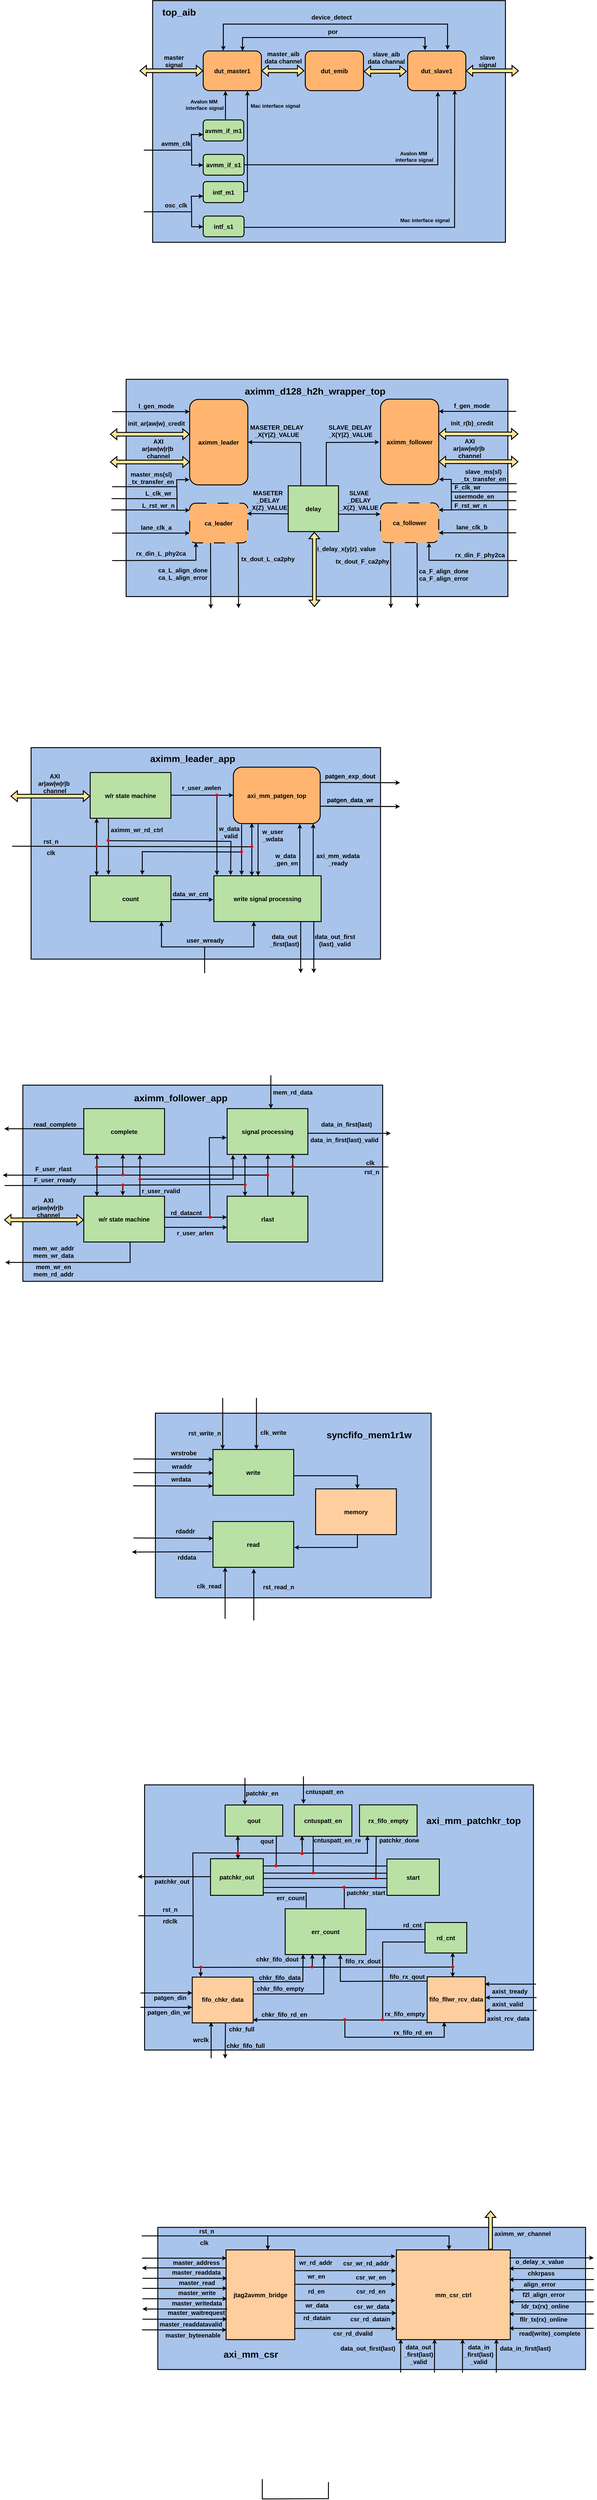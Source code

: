 <mxfile version="26.0.2">
  <diagram name="第 1 页" id="lcXKeNFxpLYNR793heJi">
    <mxGraphModel dx="5219" dy="-4841" grid="0" gridSize="10" guides="1" tooltips="1" connect="1" arrows="1" fold="1" page="0" pageScale="1" pageWidth="1169" pageHeight="827" math="0" shadow="0">
      <root>
        <mxCell id="0" />
        <mxCell id="1" parent="0" />
        <mxCell id="5b6QMfUVcbJLJVeVVR9C-110" value="" style="rounded=0;whiteSpace=wrap;html=1;strokeWidth=3;fillColor=#A9C4EB;" vertex="1" parent="1">
          <mxGeometry x="-3434" y="13046" width="1404" height="466" as="geometry" />
        </mxCell>
        <mxCell id="s3pjHLs6pOomgPc1bwVV-130" value="" style="rounded=0;whiteSpace=wrap;html=1;strokeWidth=3;fillColor=#A9C4EB;" parent="1" vertex="1">
          <mxGeometry x="-3477.5" y="11596" width="1276.5" height="869" as="geometry" />
        </mxCell>
        <mxCell id="9hGvTY2rS-v-ANDeIMwT-44" value="" style="rounded=0;whiteSpace=wrap;html=1;strokeWidth=3;fillColor=#A9C4EB;" parent="1" vertex="1">
          <mxGeometry x="-3442" y="10378" width="905" height="605" as="geometry" />
        </mxCell>
        <mxCell id="BN7dJ_mNRg2375DBAt-Y-99" value="" style="rounded=0;whiteSpace=wrap;html=1;strokeWidth=3;fillColor=#A9C4EB;" parent="1" vertex="1">
          <mxGeometry x="-3877" y="9303" width="1181" height="643" as="geometry" />
        </mxCell>
        <mxCell id="ZLUhIx9AKgwuzSnZz40k-49" value="" style="rounded=0;whiteSpace=wrap;html=1;strokeWidth=3;fillColor=#A9C4EB;" parent="1" vertex="1">
          <mxGeometry x="-3850" y="8197" width="1147" height="693" as="geometry" />
        </mxCell>
        <mxCell id="k5cWKG4HhZucTsU4Rn7u-129" value="" style="rounded=0;whiteSpace=wrap;html=1;strokeWidth=3;fillColor=#A9C4EB;" parent="1" vertex="1">
          <mxGeometry x="-3538" y="6990" width="1253" height="712" as="geometry" />
        </mxCell>
        <mxCell id="k5cWKG4HhZucTsU4Rn7u-1" value="" style="rounded=0;whiteSpace=wrap;html=1;strokeWidth=3;fillColor=#A9C4EB;" parent="1" vertex="1">
          <mxGeometry x="-3451" y="5749" width="1158" height="792" as="geometry" />
        </mxCell>
        <mxCell id="k5cWKG4HhZucTsU4Rn7u-2" value="&lt;b&gt;&lt;font style=&quot;font-size: 20px;&quot;&gt;dut_master1&lt;/font&gt;&lt;/b&gt;" style="rounded=1;whiteSpace=wrap;html=1;strokeWidth=3;fillColor=#FFB570;" parent="1" vertex="1">
          <mxGeometry x="-3285" y="5914" width="191" height="130" as="geometry" />
        </mxCell>
        <mxCell id="k5cWKG4HhZucTsU4Rn7u-3" value="" style="shape=flexArrow;endArrow=classic;startArrow=classic;html=1;rounded=0;strokeWidth=3;fillColor=#FFE599;" parent="1" edge="1">
          <mxGeometry width="100" height="100" relative="1" as="geometry">
            <mxPoint x="-3494" y="5979" as="sourcePoint" />
            <mxPoint x="-3285" y="5978.71" as="targetPoint" />
          </mxGeometry>
        </mxCell>
        <mxCell id="k5cWKG4HhZucTsU4Rn7u-4" value="&lt;span style=&quot;font-size: 20px;&quot;&gt;&lt;b&gt;master signal&lt;/b&gt;&lt;/span&gt;" style="text;html=1;align=center;verticalAlign=middle;whiteSpace=wrap;rounded=0;" parent="1" vertex="1">
          <mxGeometry x="-3422" y="5932" width="82" height="30" as="geometry" />
        </mxCell>
        <mxCell id="k5cWKG4HhZucTsU4Rn7u-5" value="" style="shape=flexArrow;endArrow=classic;startArrow=classic;html=1;rounded=0;strokeWidth=3;fillColor=#FFE599;" parent="1" edge="1">
          <mxGeometry width="100" height="100" relative="1" as="geometry">
            <mxPoint x="-3094" y="5979" as="sourcePoint" />
            <mxPoint x="-2953" y="5978.71" as="targetPoint" />
          </mxGeometry>
        </mxCell>
        <mxCell id="k5cWKG4HhZucTsU4Rn7u-6" value="&lt;span style=&quot;font-size: 20px;&quot;&gt;&lt;b&gt;dut_emib&lt;/b&gt;&lt;/span&gt;" style="rounded=1;whiteSpace=wrap;html=1;strokeWidth=3;fillColor=#FFB570;" parent="1" vertex="1">
          <mxGeometry x="-2950" y="5914" width="191" height="130" as="geometry" />
        </mxCell>
        <mxCell id="k5cWKG4HhZucTsU4Rn7u-7" value="" style="shape=flexArrow;endArrow=classic;startArrow=classic;html=1;rounded=0;strokeWidth=3;fillColor=#FFE599;" parent="1" edge="1">
          <mxGeometry width="100" height="100" relative="1" as="geometry">
            <mxPoint x="-2758" y="5981" as="sourcePoint" />
            <mxPoint x="-2617" y="5980.71" as="targetPoint" />
          </mxGeometry>
        </mxCell>
        <mxCell id="k5cWKG4HhZucTsU4Rn7u-8" value="&lt;b&gt;&lt;font style=&quot;font-size: 20px;&quot;&gt;dut_slave1&lt;/font&gt;&lt;/b&gt;" style="rounded=1;whiteSpace=wrap;html=1;strokeWidth=3;fillColor=#FFB570;" parent="1" vertex="1">
          <mxGeometry x="-2614" y="5914" width="191" height="130" as="geometry" />
        </mxCell>
        <mxCell id="k5cWKG4HhZucTsU4Rn7u-9" value="&lt;span style=&quot;font-size: 20px;&quot;&gt;&lt;b&gt;master_aib&lt;/b&gt;&lt;/span&gt;&lt;div&gt;&lt;span style=&quot;font-size: 20px;&quot;&gt;&lt;b&gt;data channel&lt;br&gt;&lt;/b&gt;&lt;/span&gt;&lt;div&gt;&lt;br&gt;&lt;/div&gt;&lt;/div&gt;" style="text;html=1;align=center;verticalAlign=middle;whiteSpace=wrap;rounded=0;" parent="1" vertex="1">
          <mxGeometry x="-3087" y="5928" width="130" height="30" as="geometry" />
        </mxCell>
        <mxCell id="k5cWKG4HhZucTsU4Rn7u-10" value="&lt;span style=&quot;font-size: 20px;&quot;&gt;&lt;b&gt;slave_aib&lt;/b&gt;&lt;/span&gt;&lt;div&gt;&lt;span style=&quot;font-size: 20px;&quot;&gt;&lt;b&gt;data channal&lt;/b&gt;&lt;/span&gt;&lt;/div&gt;" style="text;html=1;align=center;verticalAlign=middle;whiteSpace=wrap;rounded=0;" parent="1" vertex="1">
          <mxGeometry x="-2754" y="5921" width="140" height="30" as="geometry" />
        </mxCell>
        <mxCell id="k5cWKG4HhZucTsU4Rn7u-11" value="" style="shape=flexArrow;endArrow=classic;startArrow=classic;html=1;rounded=0;strokeWidth=3;fillColor=#FFE599;" parent="1" edge="1">
          <mxGeometry width="100" height="100" relative="1" as="geometry">
            <mxPoint x="-2423" y="5979" as="sourcePoint" />
            <mxPoint x="-2249" y="5979" as="targetPoint" />
          </mxGeometry>
        </mxCell>
        <mxCell id="k5cWKG4HhZucTsU4Rn7u-12" value="&lt;span style=&quot;font-size: 20px;&quot;&gt;&lt;b&gt;slave&lt;/b&gt;&lt;/span&gt;&lt;div&gt;&lt;span style=&quot;font-size: 20px;&quot;&gt;&lt;b&gt;signal&lt;/b&gt;&lt;/span&gt;&lt;/div&gt;" style="text;html=1;align=center;verticalAlign=middle;whiteSpace=wrap;rounded=0;" parent="1" vertex="1">
          <mxGeometry x="-2393" y="5932" width="82" height="30" as="geometry" />
        </mxCell>
        <mxCell id="k5cWKG4HhZucTsU4Rn7u-13" value="&lt;b&gt;&lt;font style=&quot;font-size: 20px;&quot;&gt;avmm_if_m1&lt;/font&gt;&lt;/b&gt;" style="rounded=1;whiteSpace=wrap;html=1;strokeWidth=3;fillColor=#B9E0A5;" parent="1" vertex="1">
          <mxGeometry x="-3285" y="6140" width="133" height="69" as="geometry" />
        </mxCell>
        <mxCell id="k5cWKG4HhZucTsU4Rn7u-14" value="&lt;b&gt;&lt;font style=&quot;font-size: 20px;&quot;&gt;avmm_if_s1&lt;/font&gt;&lt;/b&gt;" style="rounded=1;whiteSpace=wrap;html=1;strokeWidth=3;fillColor=#B9E0A5;" parent="1" vertex="1">
          <mxGeometry x="-3285" y="6253" width="134" height="68" as="geometry" />
        </mxCell>
        <mxCell id="k5cWKG4HhZucTsU4Rn7u-15" value="" style="endArrow=none;html=1;rounded=0;strokeWidth=3;" parent="1" edge="1">
          <mxGeometry width="50" height="50" relative="1" as="geometry">
            <mxPoint x="-3480" y="6239" as="sourcePoint" />
            <mxPoint x="-3285" y="6288" as="targetPoint" />
            <Array as="points">
              <mxPoint x="-3323" y="6239" />
              <mxPoint x="-3323" y="6288" />
            </Array>
          </mxGeometry>
        </mxCell>
        <mxCell id="k5cWKG4HhZucTsU4Rn7u-16" value="" style="endArrow=none;html=1;rounded=0;strokeWidth=3;" parent="1" edge="1">
          <mxGeometry width="50" height="50" relative="1" as="geometry">
            <mxPoint x="-3323" y="6239" as="sourcePoint" />
            <mxPoint x="-3286" y="6188" as="targetPoint" />
            <Array as="points">
              <mxPoint x="-3323" y="6239" />
              <mxPoint x="-3324" y="6188" />
            </Array>
          </mxGeometry>
        </mxCell>
        <mxCell id="k5cWKG4HhZucTsU4Rn7u-17" value="&lt;span style=&quot;font-size: 20px;&quot;&gt;&lt;b&gt;avmm_clk&lt;/b&gt;&lt;/span&gt;" style="text;html=1;align=center;verticalAlign=middle;whiteSpace=wrap;rounded=0;" parent="1" vertex="1">
          <mxGeometry x="-3415" y="6202" width="82" height="30" as="geometry" />
        </mxCell>
        <mxCell id="k5cWKG4HhZucTsU4Rn7u-18" value="" style="endArrow=classic;html=1;rounded=0;strokeWidth=3;" parent="1" edge="1">
          <mxGeometry width="50" height="50" relative="1" as="geometry">
            <mxPoint x="-3299" y="6188" as="sourcePoint" />
            <mxPoint x="-3285" y="6188" as="targetPoint" />
          </mxGeometry>
        </mxCell>
        <mxCell id="k5cWKG4HhZucTsU4Rn7u-19" value="" style="endArrow=classic;html=1;rounded=0;strokeWidth=3;" parent="1" edge="1">
          <mxGeometry width="50" height="50" relative="1" as="geometry">
            <mxPoint x="-3299" y="6288" as="sourcePoint" />
            <mxPoint x="-3285" y="6288" as="targetPoint" />
          </mxGeometry>
        </mxCell>
        <mxCell id="k5cWKG4HhZucTsU4Rn7u-20" value="" style="endArrow=classic;html=1;rounded=0;strokeWidth=3;" parent="1" edge="1">
          <mxGeometry width="50" height="50" relative="1" as="geometry">
            <mxPoint x="-3212" y="6140" as="sourcePoint" />
            <mxPoint x="-3212" y="6045" as="targetPoint" />
          </mxGeometry>
        </mxCell>
        <mxCell id="k5cWKG4HhZucTsU4Rn7u-22" value="" style="endArrow=classic;html=1;rounded=0;strokeWidth=3;" parent="1" edge="1">
          <mxGeometry width="50" height="50" relative="1" as="geometry">
            <mxPoint x="-3151" y="6287" as="sourcePoint" />
            <mxPoint x="-2515" y="6048" as="targetPoint" />
            <Array as="points">
              <mxPoint x="-2515" y="6287" />
            </Array>
          </mxGeometry>
        </mxCell>
        <mxCell id="k5cWKG4HhZucTsU4Rn7u-23" value="&lt;b style=&quot;&quot;&gt;&lt;font style=&quot;font-size: 17px;&quot;&gt;Avalon MM&amp;nbsp;&lt;/font&gt;&lt;/b&gt;&lt;div&gt;&lt;b style=&quot;&quot;&gt;&lt;font style=&quot;font-size: 17px;&quot;&gt;interface signal&lt;/font&gt;&lt;/b&gt;&lt;/div&gt;" style="text;html=1;align=center;verticalAlign=middle;whiteSpace=wrap;rounded=0;" parent="1" vertex="1">
          <mxGeometry x="-2672" y="6246" width="160.35" height="30" as="geometry" />
        </mxCell>
        <mxCell id="k5cWKG4HhZucTsU4Rn7u-24" value="&lt;b&gt;&lt;font style=&quot;font-size: 20px;&quot;&gt;intf_m1&lt;/font&gt;&lt;/b&gt;" style="rounded=1;whiteSpace=wrap;html=1;strokeWidth=3;fillColor=#B9E0A5;" parent="1" vertex="1">
          <mxGeometry x="-3285" y="6342" width="133" height="69" as="geometry" />
        </mxCell>
        <mxCell id="k5cWKG4HhZucTsU4Rn7u-25" value="&lt;b&gt;&lt;font style=&quot;font-size: 20px;&quot;&gt;intf_s1&lt;/font&gt;&lt;/b&gt;" style="rounded=1;whiteSpace=wrap;html=1;strokeWidth=3;fillColor=#B9E0A5;" parent="1" vertex="1">
          <mxGeometry x="-3285" y="6455" width="134" height="68" as="geometry" />
        </mxCell>
        <mxCell id="k5cWKG4HhZucTsU4Rn7u-26" value="" style="endArrow=none;html=1;rounded=0;strokeWidth=3;" parent="1" edge="1">
          <mxGeometry width="50" height="50" relative="1" as="geometry">
            <mxPoint x="-3480" y="6441" as="sourcePoint" />
            <mxPoint x="-3285" y="6490" as="targetPoint" />
            <Array as="points">
              <mxPoint x="-3323" y="6441" />
              <mxPoint x="-3323" y="6490" />
            </Array>
          </mxGeometry>
        </mxCell>
        <mxCell id="k5cWKG4HhZucTsU4Rn7u-27" value="" style="endArrow=none;html=1;rounded=0;strokeWidth=3;" parent="1" edge="1">
          <mxGeometry width="50" height="50" relative="1" as="geometry">
            <mxPoint x="-3323" y="6441" as="sourcePoint" />
            <mxPoint x="-3286" y="6390" as="targetPoint" />
            <Array as="points">
              <mxPoint x="-3323" y="6441" />
              <mxPoint x="-3324" y="6390" />
            </Array>
          </mxGeometry>
        </mxCell>
        <mxCell id="k5cWKG4HhZucTsU4Rn7u-28" value="&lt;span style=&quot;font-size: 20px;&quot;&gt;&lt;b&gt;osc_clk&lt;/b&gt;&lt;/span&gt;" style="text;html=1;align=center;verticalAlign=middle;whiteSpace=wrap;rounded=0;" parent="1" vertex="1">
          <mxGeometry x="-3415" y="6404" width="82" height="30" as="geometry" />
        </mxCell>
        <mxCell id="k5cWKG4HhZucTsU4Rn7u-29" value="" style="endArrow=classic;html=1;rounded=0;strokeWidth=3;" parent="1" edge="1">
          <mxGeometry width="50" height="50" relative="1" as="geometry">
            <mxPoint x="-3299" y="6390" as="sourcePoint" />
            <mxPoint x="-3285" y="6390" as="targetPoint" />
          </mxGeometry>
        </mxCell>
        <mxCell id="k5cWKG4HhZucTsU4Rn7u-30" value="" style="endArrow=classic;html=1;rounded=0;strokeWidth=3;" parent="1" edge="1">
          <mxGeometry width="50" height="50" relative="1" as="geometry">
            <mxPoint x="-3299" y="6490" as="sourcePoint" />
            <mxPoint x="-3285" y="6490" as="targetPoint" />
          </mxGeometry>
        </mxCell>
        <mxCell id="k5cWKG4HhZucTsU4Rn7u-31" value="" style="endArrow=classic;html=1;rounded=0;strokeWidth=3;exitX=1;exitY=0.5;exitDx=0;exitDy=0;entryX=0.809;entryY=0.985;entryDx=0;entryDy=0;entryPerimeter=0;" parent="1" target="k5cWKG4HhZucTsU4Rn7u-8" edge="1">
          <mxGeometry width="50" height="50" relative="1" as="geometry">
            <mxPoint x="-3151.52" y="6492" as="sourcePoint" />
            <mxPoint x="-2458" y="6049" as="targetPoint" />
            <Array as="points">
              <mxPoint x="-2460" y="6492" />
            </Array>
          </mxGeometry>
        </mxCell>
        <mxCell id="k5cWKG4HhZucTsU4Rn7u-32" value="&lt;b style=&quot;&quot;&gt;&lt;font style=&quot;font-size: 17px;&quot;&gt;Mac interface signal&lt;/font&gt;&lt;/b&gt;" style="text;html=1;align=center;verticalAlign=middle;whiteSpace=wrap;rounded=0;" parent="1" vertex="1">
          <mxGeometry x="-2648" y="6455" width="181.51" height="30" as="geometry" />
        </mxCell>
        <mxCell id="k5cWKG4HhZucTsU4Rn7u-33" value="" style="endArrow=classic;html=1;rounded=0;strokeWidth=3;" parent="1" edge="1">
          <mxGeometry width="50" height="50" relative="1" as="geometry">
            <mxPoint x="-3151" y="6375" as="sourcePoint" />
            <mxPoint x="-3140" y="6045" as="targetPoint" />
            <Array as="points">
              <mxPoint x="-3140" y="6375" />
            </Array>
          </mxGeometry>
        </mxCell>
        <mxCell id="k5cWKG4HhZucTsU4Rn7u-35" value="" style="endArrow=classic;startArrow=classic;html=1;rounded=0;strokeWidth=3;" parent="1" edge="1">
          <mxGeometry width="50" height="50" relative="1" as="geometry">
            <mxPoint x="-3219" y="5913" as="sourcePoint" />
            <mxPoint x="-2483" y="5910" as="targetPoint" />
            <Array as="points">
              <mxPoint x="-3219" y="5826" />
              <mxPoint x="-2483" y="5826" />
            </Array>
          </mxGeometry>
        </mxCell>
        <mxCell id="k5cWKG4HhZucTsU4Rn7u-36" value="" style="endArrow=classic;startArrow=classic;html=1;rounded=0;strokeWidth=3;entryX=0.298;entryY=-0.021;entryDx=0;entryDy=0;entryPerimeter=0;" parent="1" target="k5cWKG4HhZucTsU4Rn7u-8" edge="1">
          <mxGeometry width="50" height="50" relative="1" as="geometry">
            <mxPoint x="-3156" y="5914" as="sourcePoint" />
            <mxPoint x="-2558" y="5911" as="targetPoint" />
            <Array as="points">
              <mxPoint x="-3156" y="5870" />
              <mxPoint x="-2557" y="5870" />
            </Array>
          </mxGeometry>
        </mxCell>
        <mxCell id="k5cWKG4HhZucTsU4Rn7u-37" value="&lt;span style=&quot;font-size: 20px;&quot;&gt;&lt;b&gt;device_detect&lt;/b&gt;&lt;/span&gt;" style="text;html=1;align=center;verticalAlign=middle;whiteSpace=wrap;rounded=0;" parent="1" vertex="1">
          <mxGeometry x="-2947" y="5788" width="167" height="30" as="geometry" />
        </mxCell>
        <mxCell id="k5cWKG4HhZucTsU4Rn7u-38" value="&lt;span style=&quot;font-size: 20px;&quot;&gt;&lt;b&gt;por&lt;/b&gt;&lt;/span&gt;" style="text;html=1;align=center;verticalAlign=middle;whiteSpace=wrap;rounded=0;" parent="1" vertex="1">
          <mxGeometry x="-2943" y="5835" width="167" height="30" as="geometry" />
        </mxCell>
        <mxCell id="k5cWKG4HhZucTsU4Rn7u-39" value="&lt;b&gt;&lt;font style=&quot;font-size: 31px;&quot;&gt;top_aib&lt;/font&gt;&lt;/b&gt;" style="text;html=1;align=center;verticalAlign=middle;whiteSpace=wrap;rounded=0;" parent="1" vertex="1">
          <mxGeometry x="-3503" y="5761" width="278" height="52" as="geometry" />
        </mxCell>
        <mxCell id="k5cWKG4HhZucTsU4Rn7u-40" value="&lt;b style=&quot;&quot;&gt;&lt;font style=&quot;font-size: 17px;&quot;&gt;Avalon MM&amp;nbsp;&lt;/font&gt;&lt;/b&gt;&lt;div&gt;&lt;b style=&quot;&quot;&gt;&lt;font style=&quot;font-size: 17px;&quot;&gt;interface signal&lt;/font&gt;&lt;/b&gt;&lt;/div&gt;" style="text;html=1;align=center;verticalAlign=middle;whiteSpace=wrap;rounded=0;" parent="1" vertex="1">
          <mxGeometry x="-3360" y="6076" width="160.35" height="30" as="geometry" />
        </mxCell>
        <mxCell id="k5cWKG4HhZucTsU4Rn7u-41" value="&lt;b style=&quot;&quot;&gt;&lt;font style=&quot;font-size: 17px;&quot;&gt;Mac interface signal&lt;/font&gt;&lt;/b&gt;" style="text;html=1;align=center;verticalAlign=middle;whiteSpace=wrap;rounded=0;" parent="1" vertex="1">
          <mxGeometry x="-3138.51" y="6080" width="181.51" height="30" as="geometry" />
        </mxCell>
        <mxCell id="k5cWKG4HhZucTsU4Rn7u-43" value="&lt;span style=&quot;font-size: 20px;&quot;&gt;&lt;b&gt;aximm_leader&lt;/b&gt;&lt;/span&gt;" style="rounded=1;whiteSpace=wrap;html=1;strokeWidth=3;fillColor=#FFB570;" parent="1" vertex="1">
          <mxGeometry x="-3329.51" y="7056" width="191" height="280" as="geometry" />
        </mxCell>
        <mxCell id="k5cWKG4HhZucTsU4Rn7u-45" value="&lt;span style=&quot;font-size: 20px;&quot;&gt;&lt;b&gt;ca_leader&lt;/b&gt;&lt;/span&gt;" style="rounded=1;whiteSpace=wrap;html=1;strokeWidth=3;fillColor=#FFB570;dashed=1;dashPattern=12 12;" parent="1" vertex="1">
          <mxGeometry x="-3329.51" y="7396" width="191" height="130" as="geometry" />
        </mxCell>
        <mxCell id="k5cWKG4HhZucTsU4Rn7u-52" value="" style="endArrow=none;html=1;rounded=0;strokeWidth=3;" parent="1" edge="1">
          <mxGeometry width="50" height="50" relative="1" as="geometry">
            <mxPoint x="-3371" y="7370" as="sourcePoint" />
            <mxPoint x="-3333" y="7419" as="targetPoint" />
            <Array as="points">
              <mxPoint x="-3371" y="7370" />
              <mxPoint x="-3371" y="7419" />
            </Array>
          </mxGeometry>
        </mxCell>
        <mxCell id="k5cWKG4HhZucTsU4Rn7u-53" value="" style="endArrow=none;html=1;rounded=0;strokeWidth=3;" parent="1" edge="1">
          <mxGeometry width="50" height="50" relative="1" as="geometry">
            <mxPoint x="-3371" y="7370" as="sourcePoint" />
            <mxPoint x="-3334" y="7319" as="targetPoint" />
            <Array as="points">
              <mxPoint x="-3371" y="7370" />
              <mxPoint x="-3372" y="7319" />
            </Array>
          </mxGeometry>
        </mxCell>
        <mxCell id="k5cWKG4HhZucTsU4Rn7u-54" value="&lt;span style=&quot;font-size: 20px;&quot;&gt;&lt;b&gt;L_clk_wr&lt;/b&gt;&lt;/span&gt;" style="text;html=1;align=center;verticalAlign=middle;whiteSpace=wrap;rounded=0;" parent="1" vertex="1">
          <mxGeometry x="-3473" y="7348" width="82" height="30" as="geometry" />
        </mxCell>
        <mxCell id="k5cWKG4HhZucTsU4Rn7u-55" value="" style="endArrow=classic;html=1;rounded=0;strokeWidth=3;" parent="1" edge="1">
          <mxGeometry width="50" height="50" relative="1" as="geometry">
            <mxPoint x="-3344" y="7319" as="sourcePoint" />
            <mxPoint x="-3330" y="7319" as="targetPoint" />
          </mxGeometry>
        </mxCell>
        <mxCell id="k5cWKG4HhZucTsU4Rn7u-56" value="" style="endArrow=classic;html=1;rounded=0;strokeWidth=3;" parent="1" edge="1">
          <mxGeometry width="50" height="50" relative="1" as="geometry">
            <mxPoint x="-3343" y="7419" as="sourcePoint" />
            <mxPoint x="-3329" y="7419" as="targetPoint" />
          </mxGeometry>
        </mxCell>
        <mxCell id="k5cWKG4HhZucTsU4Rn7u-57" value="" style="endArrow=none;html=1;rounded=0;strokeWidth=3;" parent="1" edge="1">
          <mxGeometry width="50" height="50" relative="1" as="geometry">
            <mxPoint x="-3584" y="7342" as="sourcePoint" />
            <mxPoint x="-3370" y="7342" as="targetPoint" />
          </mxGeometry>
        </mxCell>
        <mxCell id="k5cWKG4HhZucTsU4Rn7u-58" value="&lt;span style=&quot;font-size: 20px;&quot;&gt;&lt;b&gt;L_rst_wr_n&lt;/b&gt;&lt;/span&gt;" style="text;html=1;align=center;verticalAlign=middle;whiteSpace=wrap;rounded=0;" parent="1" vertex="1">
          <mxGeometry x="-3473" y="7388" width="82" height="30" as="geometry" />
        </mxCell>
        <mxCell id="k5cWKG4HhZucTsU4Rn7u-59" value="" style="endArrow=none;html=1;rounded=0;strokeWidth=3;" parent="1" edge="1">
          <mxGeometry width="50" height="50" relative="1" as="geometry">
            <mxPoint x="-3587" y="7418" as="sourcePoint" />
            <mxPoint x="-3372" y="7418.43" as="targetPoint" />
          </mxGeometry>
        </mxCell>
        <mxCell id="k5cWKG4HhZucTsU4Rn7u-61" value="&lt;span style=&quot;font-size: 20px;&quot;&gt;&lt;b&gt;AXI ar|aw|w|r|b&amp;nbsp;&lt;/b&gt;&lt;/span&gt;&lt;div&gt;&lt;span style=&quot;font-size: 20px;&quot;&gt;&lt;b&gt;channel&lt;/b&gt;&lt;/span&gt;&lt;/div&gt;" style="text;html=1;align=center;verticalAlign=middle;whiteSpace=wrap;rounded=0;" parent="1" vertex="1">
          <mxGeometry x="-3473" y="7202" width="82" height="29" as="geometry" />
        </mxCell>
        <mxCell id="k5cWKG4HhZucTsU4Rn7u-62" value="" style="shape=flexArrow;endArrow=classic;startArrow=classic;html=1;rounded=0;strokeWidth=3;fillColor=#FFE599;" parent="1" edge="1">
          <mxGeometry width="100" height="100" relative="1" as="geometry">
            <mxPoint x="-3591" y="7170" as="sourcePoint" />
            <mxPoint x="-3329.51" y="7170" as="targetPoint" />
          </mxGeometry>
        </mxCell>
        <mxCell id="k5cWKG4HhZucTsU4Rn7u-63" value="&lt;span style=&quot;font-size: 20px;&quot;&gt;&lt;b&gt;init_ar(aw|w)_credit&lt;/b&gt;&lt;/span&gt;" style="text;html=1;align=center;verticalAlign=middle;whiteSpace=wrap;rounded=0;" parent="1" vertex="1">
          <mxGeometry x="-3503.5" y="7119" width="129" height="29" as="geometry" />
        </mxCell>
        <mxCell id="k5cWKG4HhZucTsU4Rn7u-64" value="" style="endArrow=classic;html=1;rounded=0;strokeWidth=3;" parent="1" edge="1">
          <mxGeometry width="50" height="50" relative="1" as="geometry">
            <mxPoint x="-3584" y="7096" as="sourcePoint" />
            <mxPoint x="-3329.51" y="7096" as="targetPoint" />
          </mxGeometry>
        </mxCell>
        <mxCell id="k5cWKG4HhZucTsU4Rn7u-65" value="" style="shape=flexArrow;endArrow=classic;startArrow=classic;html=1;rounded=0;strokeWidth=3;fillColor=#FFE599;" parent="1" edge="1">
          <mxGeometry width="100" height="100" relative="1" as="geometry">
            <mxPoint x="-3591" y="7261" as="sourcePoint" />
            <mxPoint x="-3329.51" y="7261" as="targetPoint" />
          </mxGeometry>
        </mxCell>
        <mxCell id="k5cWKG4HhZucTsU4Rn7u-66" value="&lt;span style=&quot;font-size: 20px;&quot;&gt;&lt;b&gt;l_gen_mode&lt;/b&gt;&lt;/span&gt;" style="text;html=1;align=center;verticalAlign=middle;whiteSpace=wrap;rounded=0;" parent="1" vertex="1">
          <mxGeometry x="-3480" y="7062" width="82" height="30" as="geometry" />
        </mxCell>
        <mxCell id="k5cWKG4HhZucTsU4Rn7u-67" value="" style="endArrow=classic;html=1;rounded=0;strokeWidth=3;" parent="1" edge="1">
          <mxGeometry width="50" height="50" relative="1" as="geometry">
            <mxPoint x="-3584" y="7494" as="sourcePoint" />
            <mxPoint x="-3329.51" y="7494" as="targetPoint" />
          </mxGeometry>
        </mxCell>
        <mxCell id="k5cWKG4HhZucTsU4Rn7u-68" value="&lt;span style=&quot;font-size: 20px;&quot;&gt;&lt;b&gt;lane_clk_a&lt;/b&gt;&lt;/span&gt;" style="text;html=1;align=center;verticalAlign=middle;whiteSpace=wrap;rounded=0;" parent="1" vertex="1">
          <mxGeometry x="-3480" y="7460" width="82" height="30" as="geometry" />
        </mxCell>
        <mxCell id="k5cWKG4HhZucTsU4Rn7u-69" value="&lt;span style=&quot;font-size: 20px;&quot;&gt;&lt;b&gt;aximm_follower&lt;/b&gt;&lt;/span&gt;" style="rounded=1;whiteSpace=wrap;html=1;strokeWidth=3;fillColor=#FFB570;" parent="1" vertex="1">
          <mxGeometry x="-2703" y="7055" width="191" height="280" as="geometry" />
        </mxCell>
        <mxCell id="k5cWKG4HhZucTsU4Rn7u-70" value="&lt;span style=&quot;font-size: 20px;&quot;&gt;&lt;b&gt;ca_follower&lt;/b&gt;&lt;/span&gt;" style="rounded=1;whiteSpace=wrap;html=1;strokeWidth=3;fillColor=#FFB570;dashed=1;dashPattern=12 12;" parent="1" vertex="1">
          <mxGeometry x="-2703" y="7395" width="191" height="130" as="geometry" />
        </mxCell>
        <mxCell id="k5cWKG4HhZucTsU4Rn7u-71" value="" style="endArrow=none;html=1;rounded=0;strokeWidth=3;" parent="1" edge="1">
          <mxGeometry width="50" height="50" relative="1" as="geometry">
            <mxPoint x="-2470.51" y="7369" as="sourcePoint" />
            <mxPoint x="-2508.51" y="7418" as="targetPoint" />
            <Array as="points">
              <mxPoint x="-2470.51" y="7369" />
              <mxPoint x="-2470.51" y="7418" />
            </Array>
          </mxGeometry>
        </mxCell>
        <mxCell id="k5cWKG4HhZucTsU4Rn7u-72" value="" style="endArrow=none;html=1;rounded=0;strokeWidth=3;" parent="1" edge="1">
          <mxGeometry width="50" height="50" relative="1" as="geometry">
            <mxPoint x="-2470.51" y="7369" as="sourcePoint" />
            <mxPoint x="-2507.51" y="7318" as="targetPoint" />
            <Array as="points">
              <mxPoint x="-2470.51" y="7369" />
              <mxPoint x="-2471" y="7318" />
            </Array>
          </mxGeometry>
        </mxCell>
        <mxCell id="k5cWKG4HhZucTsU4Rn7u-73" value="&lt;span style=&quot;font-size: 20px;&quot;&gt;&lt;b&gt;F_clk_wr&lt;/b&gt;&lt;/span&gt;" style="text;html=1;align=center;verticalAlign=middle;whiteSpace=wrap;rounded=0;" parent="1" vertex="1">
          <mxGeometry x="-2458" y="7328" width="82" height="30" as="geometry" />
        </mxCell>
        <mxCell id="k5cWKG4HhZucTsU4Rn7u-74" value="" style="endArrow=classic;html=1;rounded=0;strokeWidth=3;" parent="1" edge="1">
          <mxGeometry width="50" height="50" relative="1" as="geometry">
            <mxPoint x="-2497.51" y="7318" as="sourcePoint" />
            <mxPoint x="-2511.51" y="7318" as="targetPoint" />
          </mxGeometry>
        </mxCell>
        <mxCell id="k5cWKG4HhZucTsU4Rn7u-75" value="" style="endArrow=classic;html=1;rounded=0;strokeWidth=3;" parent="1" edge="1">
          <mxGeometry width="50" height="50" relative="1" as="geometry">
            <mxPoint x="-2498.51" y="7418" as="sourcePoint" />
            <mxPoint x="-2512.51" y="7418" as="targetPoint" />
          </mxGeometry>
        </mxCell>
        <mxCell id="k5cWKG4HhZucTsU4Rn7u-76" value="" style="endArrow=none;html=1;rounded=0;strokeWidth=3;" parent="1" edge="1">
          <mxGeometry width="50" height="50" relative="1" as="geometry">
            <mxPoint x="-2256" y="7359" as="sourcePoint" />
            <mxPoint x="-2470" y="7359" as="targetPoint" />
          </mxGeometry>
        </mxCell>
        <mxCell id="k5cWKG4HhZucTsU4Rn7u-77" value="&lt;span style=&quot;font-size: 20px;&quot;&gt;&lt;b&gt;F_rst_wr_n&lt;/b&gt;&lt;/span&gt;" style="text;html=1;align=center;verticalAlign=middle;whiteSpace=wrap;rounded=0;" parent="1" vertex="1">
          <mxGeometry x="-2448" y="7388" width="82" height="30" as="geometry" />
        </mxCell>
        <mxCell id="k5cWKG4HhZucTsU4Rn7u-78" value="" style="endArrow=none;html=1;rounded=0;strokeWidth=3;" parent="1" edge="1">
          <mxGeometry width="50" height="50" relative="1" as="geometry">
            <mxPoint x="-2257" y="7417.29" as="sourcePoint" />
            <mxPoint x="-2471.51" y="7417.72" as="targetPoint" />
          </mxGeometry>
        </mxCell>
        <mxCell id="k5cWKG4HhZucTsU4Rn7u-79" value="&lt;span style=&quot;font-size: 20px;&quot;&gt;&lt;b&gt;AXI ar|aw|w|r|b&amp;nbsp;&lt;/b&gt;&lt;/span&gt;&lt;div&gt;&lt;span style=&quot;font-size: 20px;&quot;&gt;&lt;b&gt;channel&lt;/b&gt;&lt;/span&gt;&lt;/div&gt;" style="text;html=1;align=center;verticalAlign=middle;whiteSpace=wrap;rounded=0;" parent="1" vertex="1">
          <mxGeometry x="-2450.51" y="7201" width="82" height="29" as="geometry" />
        </mxCell>
        <mxCell id="k5cWKG4HhZucTsU4Rn7u-80" value="" style="shape=flexArrow;endArrow=classic;startArrow=classic;html=1;rounded=0;strokeWidth=3;fillColor=#FFE599;" parent="1" edge="1">
          <mxGeometry width="100" height="100" relative="1" as="geometry">
            <mxPoint x="-2250.51" y="7169" as="sourcePoint" />
            <mxPoint x="-2512" y="7169" as="targetPoint" />
          </mxGeometry>
        </mxCell>
        <mxCell id="k5cWKG4HhZucTsU4Rn7u-81" value="&lt;span style=&quot;font-size: 20px;&quot;&gt;&lt;b&gt;init_r(b)_credit&lt;/b&gt;&lt;/span&gt;" style="text;html=1;align=center;verticalAlign=middle;whiteSpace=wrap;rounded=0;" parent="1" vertex="1">
          <mxGeometry x="-2467.01" y="7118" width="129" height="29" as="geometry" />
        </mxCell>
        <mxCell id="k5cWKG4HhZucTsU4Rn7u-82" value="" style="endArrow=classic;html=1;rounded=0;strokeWidth=3;" parent="1" edge="1">
          <mxGeometry width="50" height="50" relative="1" as="geometry">
            <mxPoint x="-2257.51" y="7095" as="sourcePoint" />
            <mxPoint x="-2512" y="7095" as="targetPoint" />
          </mxGeometry>
        </mxCell>
        <mxCell id="k5cWKG4HhZucTsU4Rn7u-83" value="" style="shape=flexArrow;endArrow=classic;startArrow=classic;html=1;rounded=0;strokeWidth=3;fillColor=#FFE599;" parent="1" edge="1">
          <mxGeometry width="100" height="100" relative="1" as="geometry">
            <mxPoint x="-2250.51" y="7260" as="sourcePoint" />
            <mxPoint x="-2512" y="7260" as="targetPoint" />
          </mxGeometry>
        </mxCell>
        <mxCell id="k5cWKG4HhZucTsU4Rn7u-84" value="&lt;span style=&quot;font-size: 20px;&quot;&gt;&lt;b&gt;f_gen_mode&lt;/b&gt;&lt;/span&gt;" style="text;html=1;align=center;verticalAlign=middle;whiteSpace=wrap;rounded=0;" parent="1" vertex="1">
          <mxGeometry x="-2443.51" y="7061" width="82" height="30" as="geometry" />
        </mxCell>
        <mxCell id="k5cWKG4HhZucTsU4Rn7u-85" value="" style="endArrow=classic;html=1;rounded=0;strokeWidth=3;" parent="1" edge="1">
          <mxGeometry width="50" height="50" relative="1" as="geometry">
            <mxPoint x="-2257.51" y="7493" as="sourcePoint" />
            <mxPoint x="-2512" y="7493" as="targetPoint" />
          </mxGeometry>
        </mxCell>
        <mxCell id="k5cWKG4HhZucTsU4Rn7u-86" value="&lt;span style=&quot;font-size: 20px;&quot;&gt;&lt;b&gt;lane_clk_b&lt;/b&gt;&lt;/span&gt;" style="text;html=1;align=center;verticalAlign=middle;whiteSpace=wrap;rounded=0;" parent="1" vertex="1">
          <mxGeometry x="-2443.51" y="7459" width="82" height="30" as="geometry" />
        </mxCell>
        <mxCell id="k5cWKG4HhZucTsU4Rn7u-90" value="" style="endArrow=none;html=1;rounded=0;strokeWidth=3;" parent="1" edge="1">
          <mxGeometry width="50" height="50" relative="1" as="geometry">
            <mxPoint x="-2257.49" y="7387.57" as="sourcePoint" />
            <mxPoint x="-2472" y="7388" as="targetPoint" />
          </mxGeometry>
        </mxCell>
        <mxCell id="k5cWKG4HhZucTsU4Rn7u-91" value="&lt;span style=&quot;font-size: 20px;&quot;&gt;&lt;b&gt;usermode_en&lt;/b&gt;&lt;/span&gt;" style="text;html=1;align=center;verticalAlign=middle;whiteSpace=wrap;rounded=0;" parent="1" vertex="1">
          <mxGeometry x="-2436" y="7358" width="82" height="30" as="geometry" />
        </mxCell>
        <mxCell id="k5cWKG4HhZucTsU4Rn7u-93" value="&lt;b&gt;&lt;font style=&quot;font-size: 20px;&quot;&gt;delay&lt;/font&gt;&lt;/b&gt;" style="rounded=0;whiteSpace=wrap;html=1;strokeWidth=3;fillColor=#B9E0A5;" parent="1" vertex="1">
          <mxGeometry x="-3006" y="7339" width="165" height="150" as="geometry" />
        </mxCell>
        <mxCell id="k5cWKG4HhZucTsU4Rn7u-94" value="" style="shape=flexArrow;endArrow=classic;startArrow=classic;html=1;rounded=0;strokeWidth=3;fillColor=#FFE599;entryX=0.52;entryY=1.006;entryDx=0;entryDy=0;entryPerimeter=0;" parent="1" target="k5cWKG4HhZucTsU4Rn7u-93" edge="1">
          <mxGeometry width="100" height="100" relative="1" as="geometry">
            <mxPoint x="-2920" y="7736" as="sourcePoint" />
            <mxPoint x="-2934.26" y="7492" as="targetPoint" />
          </mxGeometry>
        </mxCell>
        <mxCell id="k5cWKG4HhZucTsU4Rn7u-95" value="&lt;span style=&quot;font-size: 20px;&quot;&gt;&lt;b&gt;i_delay_x(y|z)_value&lt;/b&gt;&lt;/span&gt;" style="text;html=1;align=center;verticalAlign=middle;whiteSpace=wrap;rounded=0;" parent="1" vertex="1">
          <mxGeometry x="-2856" y="7530" width="82" height="30" as="geometry" />
        </mxCell>
        <mxCell id="k5cWKG4HhZucTsU4Rn7u-97" value="" style="endArrow=classic;html=1;rounded=0;strokeWidth=3;entryX=1;entryY=0.5;entryDx=0;entryDy=0;exitX=0.25;exitY=0;exitDx=0;exitDy=0;" parent="1" source="k5cWKG4HhZucTsU4Rn7u-93" target="k5cWKG4HhZucTsU4Rn7u-43" edge="1">
          <mxGeometry width="50" height="50" relative="1" as="geometry">
            <mxPoint x="-2975" y="7363" as="sourcePoint" />
            <mxPoint x="-2964" y="7033" as="targetPoint" />
            <Array as="points">
              <mxPoint x="-2965" y="7197" />
            </Array>
          </mxGeometry>
        </mxCell>
        <mxCell id="k5cWKG4HhZucTsU4Rn7u-99" value="&lt;span style=&quot;font-size: 20px;&quot;&gt;&lt;b&gt;MASETER_DELAY&lt;/b&gt;&lt;/span&gt;&lt;div&gt;&lt;b style=&quot;font-size: 20px; background-color: initial;&quot;&gt;_&lt;/b&gt;&lt;b style=&quot;background-color: initial; font-size: 20px;&quot;&gt;X(Y|Z)_VALUE&lt;/b&gt;&lt;/div&gt;" style="text;html=1;align=center;verticalAlign=middle;whiteSpace=wrap;rounded=0;" parent="1" vertex="1">
          <mxGeometry x="-3130" y="7132" width="173" height="53" as="geometry" />
        </mxCell>
        <mxCell id="k5cWKG4HhZucTsU4Rn7u-100" value="" style="endArrow=classic;html=1;rounded=0;strokeWidth=3;entryX=1;entryY=0.5;entryDx=0;entryDy=0;exitX=0;exitY=0.613;exitDx=0;exitDy=0;exitPerimeter=0;" parent="1" source="k5cWKG4HhZucTsU4Rn7u-93" edge="1">
          <mxGeometry width="50" height="50" relative="1" as="geometry">
            <mxPoint x="-3019" y="7430" as="sourcePoint" />
            <mxPoint x="-3141" y="7430" as="targetPoint" />
            <Array as="points" />
          </mxGeometry>
        </mxCell>
        <mxCell id="k5cWKG4HhZucTsU4Rn7u-101" value="&lt;span style=&quot;font-size: 20px;&quot;&gt;&lt;b&gt;MASETER&lt;/b&gt;&lt;/span&gt;&lt;div&gt;&lt;span style=&quot;font-size: 20px;&quot;&gt;&lt;b&gt;_&lt;/b&gt;&lt;/span&gt;&lt;b style=&quot;font-size: 20px; background-color: initial;&quot;&gt;DELAY&lt;/b&gt;&lt;div&gt;&lt;div&gt;&lt;b style=&quot;font-size: 20px; background-color: initial;&quot;&gt;_&lt;/b&gt;&lt;b style=&quot;background-color: initial; font-size: 20px;&quot;&gt;X(Z)_VALUE&lt;/b&gt;&lt;/div&gt;&lt;/div&gt;&lt;/div&gt;" style="text;html=1;align=center;verticalAlign=middle;whiteSpace=wrap;rounded=0;" parent="1" vertex="1">
          <mxGeometry x="-3159" y="7359" width="173" height="53" as="geometry" />
        </mxCell>
        <mxCell id="k5cWKG4HhZucTsU4Rn7u-102" value="" style="endArrow=classic;html=1;rounded=0;strokeWidth=3;entryX=1;entryY=0.5;entryDx=0;entryDy=0;exitX=0.25;exitY=0;exitDx=0;exitDy=0;" parent="1" edge="1">
          <mxGeometry width="50" height="50" relative="1" as="geometry">
            <mxPoint x="-2881" y="7339" as="sourcePoint" />
            <mxPoint x="-2707" y="7196" as="targetPoint" />
            <Array as="points">
              <mxPoint x="-2881" y="7197" />
            </Array>
          </mxGeometry>
        </mxCell>
        <mxCell id="k5cWKG4HhZucTsU4Rn7u-103" value="&lt;span style=&quot;font-size: 20px;&quot;&gt;&lt;b&gt;SLAVE_DELAY&lt;/b&gt;&lt;/span&gt;&lt;div&gt;&lt;b style=&quot;font-size: 20px; background-color: initial;&quot;&gt;_&lt;/b&gt;&lt;b style=&quot;background-color: initial; font-size: 20px;&quot;&gt;X(Y|Z)_VALUE&lt;/b&gt;&lt;/div&gt;" style="text;html=1;align=center;verticalAlign=middle;whiteSpace=wrap;rounded=0;" parent="1" vertex="1">
          <mxGeometry x="-2889" y="7132" width="173" height="53" as="geometry" />
        </mxCell>
        <mxCell id="k5cWKG4HhZucTsU4Rn7u-104" value="" style="endArrow=classic;html=1;rounded=0;strokeWidth=3;entryX=-0.002;entryY=0.285;entryDx=0;entryDy=0;entryPerimeter=0;" parent="1" target="k5cWKG4HhZucTsU4Rn7u-70" edge="1">
          <mxGeometry width="50" height="50" relative="1" as="geometry">
            <mxPoint x="-2840" y="7432" as="sourcePoint" />
            <mxPoint x="-2705" y="7430" as="targetPoint" />
            <Array as="points" />
          </mxGeometry>
        </mxCell>
        <mxCell id="k5cWKG4HhZucTsU4Rn7u-105" value="&lt;span style=&quot;font-size: 20px;&quot;&gt;&lt;b&gt;SLVAE&lt;/b&gt;&lt;/span&gt;&lt;br&gt;&lt;div&gt;&lt;span style=&quot;font-size: 20px;&quot;&gt;&lt;b&gt;_&lt;/b&gt;&lt;/span&gt;&lt;b style=&quot;font-size: 20px; background-color: initial;&quot;&gt;DELAY&lt;/b&gt;&lt;div&gt;&lt;div&gt;&lt;b style=&quot;font-size: 20px; background-color: initial;&quot;&gt;_&lt;/b&gt;&lt;b style=&quot;background-color: initial; font-size: 20px;&quot;&gt;X(Z)_VALUE&lt;/b&gt;&lt;/div&gt;&lt;/div&gt;&lt;/div&gt;" style="text;html=1;align=center;verticalAlign=middle;whiteSpace=wrap;rounded=0;" parent="1" vertex="1">
          <mxGeometry x="-2860" y="7359" width="173" height="53" as="geometry" />
        </mxCell>
        <mxCell id="k5cWKG4HhZucTsU4Rn7u-107" value="" style="endArrow=none;html=1;rounded=0;strokeWidth=3;" parent="1" edge="1">
          <mxGeometry width="50" height="50" relative="1" as="geometry">
            <mxPoint x="-3586" y="7381" as="sourcePoint" />
            <mxPoint x="-3371" y="7381.43" as="targetPoint" />
          </mxGeometry>
        </mxCell>
        <mxCell id="k5cWKG4HhZucTsU4Rn7u-108" value="&lt;span style=&quot;font-size: 20px;&quot;&gt;&lt;b&gt;master_ms(sl)&lt;/b&gt;&lt;/span&gt;&lt;div&gt;&lt;span style=&quot;font-size: 20px;&quot;&gt;&lt;b&gt;_tx_transfer_en&lt;/b&gt;&lt;/span&gt;&lt;/div&gt;" style="text;html=1;align=center;verticalAlign=middle;whiteSpace=wrap;rounded=0;" parent="1" vertex="1">
          <mxGeometry x="-3596" y="7298" width="281" height="30" as="geometry" />
        </mxCell>
        <mxCell id="k5cWKG4HhZucTsU4Rn7u-109" value="" style="endArrow=none;html=1;rounded=0;strokeWidth=3;" parent="1" edge="1">
          <mxGeometry width="50" height="50" relative="1" as="geometry">
            <mxPoint x="-2256" y="7332" as="sourcePoint" />
            <mxPoint x="-2470" y="7332" as="targetPoint" />
          </mxGeometry>
        </mxCell>
        <mxCell id="k5cWKG4HhZucTsU4Rn7u-110" value="&lt;span style=&quot;font-size: 20px;&quot;&gt;&lt;b&gt;slave_ms(sl)&lt;/b&gt;&lt;/span&gt;&lt;div&gt;&lt;span style=&quot;font-size: 20px;&quot;&gt;&lt;b&gt;_tx_transfer_en&lt;/b&gt;&lt;/span&gt;&lt;/div&gt;" style="text;html=1;align=center;verticalAlign=middle;whiteSpace=wrap;rounded=0;" parent="1" vertex="1">
          <mxGeometry x="-2506" y="7289" width="281" height="30" as="geometry" />
        </mxCell>
        <mxCell id="k5cWKG4HhZucTsU4Rn7u-115" value="" style="endArrow=classic;html=1;rounded=0;strokeWidth=3;exitX=0;exitY=0.613;exitDx=0;exitDy=0;exitPerimeter=0;" parent="1" edge="1">
          <mxGeometry width="50" height="50" relative="1" as="geometry">
            <mxPoint x="-3170" y="7526" as="sourcePoint" />
            <mxPoint x="-3169" y="7740" as="targetPoint" />
            <Array as="points" />
          </mxGeometry>
        </mxCell>
        <mxCell id="k5cWKG4HhZucTsU4Rn7u-116" value="&lt;span style=&quot;font-size: 20px;&quot;&gt;&lt;b&gt;tx_dout_L_ca2phy&lt;/b&gt;&lt;/span&gt;" style="text;html=1;align=center;verticalAlign=middle;whiteSpace=wrap;rounded=0;" parent="1" vertex="1">
          <mxGeometry x="-3163" y="7563" width="181" height="30" as="geometry" />
        </mxCell>
        <mxCell id="k5cWKG4HhZucTsU4Rn7u-117" value="" style="endArrow=classic;html=1;rounded=0;strokeWidth=3;" parent="1" edge="1">
          <mxGeometry width="50" height="50" relative="1" as="geometry">
            <mxPoint x="-3584" y="7584" as="sourcePoint" />
            <mxPoint x="-3309" y="7525" as="targetPoint" />
            <Array as="points">
              <mxPoint x="-3309" y="7583" />
            </Array>
          </mxGeometry>
        </mxCell>
        <mxCell id="k5cWKG4HhZucTsU4Rn7u-118" value="&lt;span style=&quot;font-size: 20px;&quot;&gt;&lt;b&gt;rx_din_L_phy2ca&lt;/b&gt;&lt;/span&gt;" style="text;html=1;align=center;verticalAlign=middle;whiteSpace=wrap;rounded=0;" parent="1" vertex="1">
          <mxGeometry x="-3514" y="7545" width="181" height="30" as="geometry" />
        </mxCell>
        <mxCell id="k5cWKG4HhZucTsU4Rn7u-120" value="&lt;span style=&quot;font-size: 20px;&quot;&gt;&lt;b&gt;tx_dout_F_ca2phy&lt;/b&gt;&lt;/span&gt;" style="text;html=1;align=center;verticalAlign=middle;whiteSpace=wrap;rounded=0;" parent="1" vertex="1">
          <mxGeometry x="-2853" y="7571" width="181" height="30" as="geometry" />
        </mxCell>
        <mxCell id="k5cWKG4HhZucTsU4Rn7u-121" value="" style="endArrow=classic;html=1;rounded=0;strokeWidth=3;" parent="1" edge="1">
          <mxGeometry width="50" height="50" relative="1" as="geometry">
            <mxPoint x="-2255" y="7584" as="sourcePoint" />
            <mxPoint x="-2544" y="7526" as="targetPoint" />
            <Array as="points">
              <mxPoint x="-2544" y="7583" />
            </Array>
          </mxGeometry>
        </mxCell>
        <mxCell id="k5cWKG4HhZucTsU4Rn7u-122" value="&lt;span style=&quot;font-size: 20px;&quot;&gt;&lt;b&gt;rx_din_F_phy2ca&lt;/b&gt;&lt;/span&gt;" style="text;html=1;align=center;verticalAlign=middle;whiteSpace=wrap;rounded=0;" parent="1" vertex="1">
          <mxGeometry x="-2467.01" y="7550" width="181" height="30" as="geometry" />
        </mxCell>
        <mxCell id="k5cWKG4HhZucTsU4Rn7u-123" value="" style="endArrow=classic;html=1;rounded=0;strokeWidth=3;exitX=0;exitY=0.613;exitDx=0;exitDy=0;exitPerimeter=0;" parent="1" edge="1">
          <mxGeometry width="50" height="50" relative="1" as="geometry">
            <mxPoint x="-3261" y="7526" as="sourcePoint" />
            <mxPoint x="-3260" y="7742" as="targetPoint" />
            <Array as="points" />
          </mxGeometry>
        </mxCell>
        <mxCell id="k5cWKG4HhZucTsU4Rn7u-124" value="&lt;span style=&quot;font-size: 20px;&quot;&gt;&lt;b&gt;ca_L_align_done&lt;/b&gt;&lt;/span&gt;&lt;div&gt;&lt;span style=&quot;font-size: 20px;&quot;&gt;&lt;b&gt;ca_L_align_error&lt;/b&gt;&lt;/span&gt;&lt;/div&gt;" style="text;html=1;align=center;verticalAlign=middle;whiteSpace=wrap;rounded=0;" parent="1" vertex="1">
          <mxGeometry x="-3442" y="7612" width="181" height="30" as="geometry" />
        </mxCell>
        <mxCell id="k5cWKG4HhZucTsU4Rn7u-128" value="&lt;span style=&quot;font-size: 20px;&quot;&gt;&lt;b&gt;ca_F_align_done&lt;/b&gt;&lt;/span&gt;&lt;div&gt;&lt;span style=&quot;font-size: 20px;&quot;&gt;&lt;b&gt;ca_F_align_error&lt;/b&gt;&lt;/span&gt;&lt;/div&gt;" style="text;html=1;align=center;verticalAlign=middle;whiteSpace=wrap;rounded=0;" parent="1" vertex="1">
          <mxGeometry x="-2586" y="7615" width="181" height="30" as="geometry" />
        </mxCell>
        <mxCell id="k5cWKG4HhZucTsU4Rn7u-130" value="" style="endArrow=classic;html=1;rounded=0;strokeWidth=3;exitX=0;exitY=0.613;exitDx=0;exitDy=0;exitPerimeter=0;" parent="1" edge="1">
          <mxGeometry width="50" height="50" relative="1" as="geometry">
            <mxPoint x="-2670" y="7526" as="sourcePoint" />
            <mxPoint x="-2669" y="7740" as="targetPoint" />
            <Array as="points" />
          </mxGeometry>
        </mxCell>
        <mxCell id="k5cWKG4HhZucTsU4Rn7u-131" value="" style="endArrow=classic;html=1;rounded=0;strokeWidth=3;exitX=0;exitY=0.613;exitDx=0;exitDy=0;exitPerimeter=0;" parent="1" edge="1">
          <mxGeometry width="50" height="50" relative="1" as="geometry">
            <mxPoint x="-2583" y="7526" as="sourcePoint" />
            <mxPoint x="-2582" y="7740" as="targetPoint" />
            <Array as="points" />
          </mxGeometry>
        </mxCell>
        <mxCell id="k5cWKG4HhZucTsU4Rn7u-132" value="&lt;span style=&quot;font-size: 31px;&quot;&gt;&lt;b&gt;aximm_d128_h2h_wrapper_top&lt;/b&gt;&lt;/span&gt;" style="text;html=1;align=center;verticalAlign=middle;whiteSpace=wrap;rounded=0;" parent="1" vertex="1">
          <mxGeometry x="-3040" y="7003" width="245" height="52" as="geometry" />
        </mxCell>
        <mxCell id="ZLUhIx9AKgwuzSnZz40k-1" value="&lt;span style=&quot;font-size: 20px;&quot;&gt;&lt;b&gt;axi_mm_patgen_top&lt;/b&gt;&lt;/span&gt;" style="rounded=1;whiteSpace=wrap;html=1;strokeWidth=3;fillColor=#FFB570;" parent="1" vertex="1">
          <mxGeometry x="-3186" y="8261" width="285" height="185" as="geometry" />
        </mxCell>
        <mxCell id="ZLUhIx9AKgwuzSnZz40k-6" value="" style="endArrow=classic;html=1;rounded=0;strokeWidth=3;" parent="1" edge="1">
          <mxGeometry width="50" height="50" relative="1" as="geometry">
            <mxPoint x="-2901" y="8311" as="sourcePoint" />
            <mxPoint x="-2639" y="8312" as="targetPoint" />
            <Array as="points" />
          </mxGeometry>
        </mxCell>
        <mxCell id="ZLUhIx9AKgwuzSnZz40k-7" value="&lt;span style=&quot;font-size: 20px;&quot;&gt;&lt;b&gt;patgen_exp_dout&lt;/b&gt;&lt;/span&gt;" style="text;html=1;align=center;verticalAlign=middle;whiteSpace=wrap;rounded=0;" parent="1" vertex="1">
          <mxGeometry x="-2893" y="8275" width="181" height="30" as="geometry" />
        </mxCell>
        <mxCell id="ZLUhIx9AKgwuzSnZz40k-8" value="" style="endArrow=classic;html=1;rounded=0;strokeWidth=3;" parent="1" edge="1">
          <mxGeometry width="50" height="50" relative="1" as="geometry">
            <mxPoint x="-2901" y="8389" as="sourcePoint" />
            <mxPoint x="-2639" y="8390" as="targetPoint" />
            <Array as="points" />
          </mxGeometry>
        </mxCell>
        <mxCell id="ZLUhIx9AKgwuzSnZz40k-9" value="&lt;span style=&quot;font-size: 20px;&quot;&gt;&lt;b&gt;patgen_data_wr&lt;/b&gt;&lt;/span&gt;" style="text;html=1;align=center;verticalAlign=middle;whiteSpace=wrap;rounded=0;" parent="1" vertex="1">
          <mxGeometry x="-2893" y="8353" width="181" height="30" as="geometry" />
        </mxCell>
        <mxCell id="ZLUhIx9AKgwuzSnZz40k-10" value="" style="endArrow=classic;html=1;rounded=0;strokeWidth=3;" parent="1" edge="1">
          <mxGeometry width="50" height="50" relative="1" as="geometry">
            <mxPoint x="-3159" y="8449" as="sourcePoint" />
            <mxPoint x="-3159" y="8615" as="targetPoint" />
            <Array as="points" />
          </mxGeometry>
        </mxCell>
        <mxCell id="ZLUhIx9AKgwuzSnZz40k-11" value="&lt;span style=&quot;font-size: 20px;&quot;&gt;&lt;b&gt;w_user&lt;/b&gt;&lt;/span&gt;&lt;div&gt;&lt;span style=&quot;font-size: 20px;&quot;&gt;&lt;b&gt;_wdata&lt;/b&gt;&lt;/span&gt;&lt;/div&gt;" style="text;html=1;align=center;verticalAlign=middle;whiteSpace=wrap;rounded=0;" parent="1" vertex="1">
          <mxGeometry x="-3147" y="8469" width="181" height="30" as="geometry" />
        </mxCell>
        <mxCell id="ZLUhIx9AKgwuzSnZz40k-12" value="" style="endArrow=classic;html=1;rounded=0;strokeWidth=3;" parent="1" edge="1">
          <mxGeometry width="50" height="50" relative="1" as="geometry">
            <mxPoint x="-3105" y="8448" as="sourcePoint" />
            <mxPoint x="-3105" y="8617" as="targetPoint" />
            <Array as="points" />
          </mxGeometry>
        </mxCell>
        <mxCell id="ZLUhIx9AKgwuzSnZz40k-13" value="&lt;span style=&quot;font-size: 20px;&quot;&gt;&lt;b&gt;w_data&lt;/b&gt;&lt;/span&gt;&lt;div&gt;&lt;span style=&quot;font-size: 20px;&quot;&gt;&lt;b&gt;_valid&lt;/b&gt;&lt;/span&gt;&lt;/div&gt;" style="text;html=1;align=center;verticalAlign=middle;whiteSpace=wrap;rounded=0;" parent="1" vertex="1">
          <mxGeometry x="-3290" y="8459" width="181" height="30" as="geometry" />
        </mxCell>
        <mxCell id="ZLUhIx9AKgwuzSnZz40k-15" value="" style="endArrow=classic;html=1;rounded=0;strokeWidth=3;" parent="1" edge="1">
          <mxGeometry width="50" height="50" relative="1" as="geometry">
            <mxPoint x="-2968" y="8616" as="sourcePoint" />
            <mxPoint x="-2968" y="8447" as="targetPoint" />
            <Array as="points" />
          </mxGeometry>
        </mxCell>
        <mxCell id="ZLUhIx9AKgwuzSnZz40k-16" value="" style="endArrow=classic;html=1;rounded=0;strokeWidth=3;" parent="1" edge="1">
          <mxGeometry width="50" height="50" relative="1" as="geometry">
            <mxPoint x="-2924" y="8615" as="sourcePoint" />
            <mxPoint x="-2924" y="8446" as="targetPoint" />
            <Array as="points" />
          </mxGeometry>
        </mxCell>
        <mxCell id="ZLUhIx9AKgwuzSnZz40k-17" value="&lt;span style=&quot;font-size: 20px;&quot;&gt;&lt;b&gt;w_data&lt;/b&gt;&lt;/span&gt;&lt;div&gt;&lt;span style=&quot;font-size: 20px;&quot;&gt;&lt;b&gt;_gen_en&lt;/b&gt;&lt;/span&gt;&lt;/div&gt;" style="text;html=1;align=center;verticalAlign=middle;whiteSpace=wrap;rounded=0;flipV=1;" parent="1" vertex="1">
          <mxGeometry x="-3105" y="8548" width="181" height="30" as="geometry" />
        </mxCell>
        <mxCell id="ZLUhIx9AKgwuzSnZz40k-19" value="&lt;span style=&quot;font-size: 20px;&quot;&gt;&lt;b&gt;axi_mm_wdata&lt;/b&gt;&lt;/span&gt;&lt;div&gt;&lt;span style=&quot;font-size: 20px;&quot;&gt;&lt;b&gt;_ready&lt;/b&gt;&lt;/span&gt;&lt;/div&gt;" style="text;html=1;align=center;verticalAlign=middle;whiteSpace=wrap;rounded=0;flipV=1;" parent="1" vertex="1">
          <mxGeometry x="-2933" y="8548" width="181" height="30" as="geometry" />
        </mxCell>
        <mxCell id="ZLUhIx9AKgwuzSnZz40k-20" value="&lt;span style=&quot;font-size: 20px;&quot;&gt;&lt;b&gt;write signal processing&lt;/b&gt;&lt;/span&gt;" style="rounded=0;whiteSpace=wrap;html=1;strokeWidth=3;fillColor=#B9E0A5;" parent="1" vertex="1">
          <mxGeometry x="-3250" y="8617" width="352" height="150" as="geometry" />
        </mxCell>
        <mxCell id="ZLUhIx9AKgwuzSnZz40k-21" value="&lt;span style=&quot;font-size: 20px;&quot;&gt;&lt;b&gt;w/r state machine&lt;/b&gt;&lt;/span&gt;" style="rounded=0;whiteSpace=wrap;html=1;strokeWidth=3;fillColor=#B9E0A5;" parent="1" vertex="1">
          <mxGeometry x="-3656" y="8278.5" width="265" height="150" as="geometry" />
        </mxCell>
        <mxCell id="ZLUhIx9AKgwuzSnZz40k-22" value="" style="endArrow=classic;html=1;rounded=0;strokeWidth=3;" parent="1" edge="1">
          <mxGeometry width="50" height="50" relative="1" as="geometry">
            <mxPoint x="-3391" y="8353" as="sourcePoint" />
            <mxPoint x="-3186" y="8353" as="targetPoint" />
            <Array as="points" />
          </mxGeometry>
        </mxCell>
        <mxCell id="ZLUhIx9AKgwuzSnZz40k-23" value="&lt;span style=&quot;font-size: 20px;&quot;&gt;&lt;b&gt;r_user_awlen&lt;/b&gt;&lt;/span&gt;" style="text;html=1;align=center;verticalAlign=middle;whiteSpace=wrap;rounded=0;" parent="1" vertex="1">
          <mxGeometry x="-3380.65" y="8313" width="181" height="30" as="geometry" />
        </mxCell>
        <mxCell id="ZLUhIx9AKgwuzSnZz40k-25" value="" style="endArrow=classic;html=1;rounded=0;strokeWidth=3;" parent="1" edge="1">
          <mxGeometry width="50" height="50" relative="1" as="geometry">
            <mxPoint x="-2965" y="8767" as="sourcePoint" />
            <mxPoint x="-2965" y="8936" as="targetPoint" />
            <Array as="points" />
          </mxGeometry>
        </mxCell>
        <mxCell id="ZLUhIx9AKgwuzSnZz40k-27" value="" style="endArrow=classic;html=1;rounded=0;strokeWidth=3;" parent="1" edge="1">
          <mxGeometry width="50" height="50" relative="1" as="geometry">
            <mxPoint x="-2922" y="8767" as="sourcePoint" />
            <mxPoint x="-2922" y="8936" as="targetPoint" />
            <Array as="points" />
          </mxGeometry>
        </mxCell>
        <mxCell id="ZLUhIx9AKgwuzSnZz40k-28" value="&lt;span style=&quot;font-size: 20px;&quot;&gt;&lt;b&gt;data_out&lt;/b&gt;&lt;/span&gt;&lt;div&gt;&lt;span style=&quot;font-size: 20px;&quot;&gt;&lt;b&gt;_first(last)&lt;/b&gt;&lt;/span&gt;&lt;/div&gt;" style="text;html=1;align=center;verticalAlign=middle;whiteSpace=wrap;rounded=0;" parent="1" vertex="1">
          <mxGeometry x="-3109" y="8813" width="181" height="30" as="geometry" />
        </mxCell>
        <mxCell id="ZLUhIx9AKgwuzSnZz40k-30" value="&lt;span style=&quot;font-size: 20px;&quot;&gt;&lt;b&gt;data_out_first&lt;/b&gt;&lt;/span&gt;&lt;div&gt;&lt;span style=&quot;font-size: 20px;&quot;&gt;&lt;b&gt;(last)_valid&lt;/b&gt;&lt;/span&gt;&lt;/div&gt;" style="text;html=1;align=center;verticalAlign=middle;whiteSpace=wrap;rounded=0;" parent="1" vertex="1">
          <mxGeometry x="-2943" y="8813" width="181" height="30" as="geometry" />
        </mxCell>
        <mxCell id="ZLUhIx9AKgwuzSnZz40k-31" value="&lt;span style=&quot;font-size: 20px;&quot;&gt;&lt;b&gt;count&lt;/b&gt;&lt;/span&gt;" style="rounded=0;whiteSpace=wrap;html=1;strokeWidth=3;fillColor=#B9E0A5;" parent="1" vertex="1">
          <mxGeometry x="-3656" y="8617" width="265" height="150" as="geometry" />
        </mxCell>
        <mxCell id="ZLUhIx9AKgwuzSnZz40k-32" value="" style="endArrow=classic;html=1;rounded=0;strokeWidth=3;" parent="1" edge="1">
          <mxGeometry width="50" height="50" relative="1" as="geometry">
            <mxPoint x="-3596" y="8431" as="sourcePoint" />
            <mxPoint x="-3596" y="8614" as="targetPoint" />
            <Array as="points" />
          </mxGeometry>
        </mxCell>
        <mxCell id="ZLUhIx9AKgwuzSnZz40k-33" value="&lt;span style=&quot;font-size: 20px;&quot;&gt;&lt;b&gt;aximm_wr_rd_ctrl&lt;/b&gt;&lt;/span&gt;" style="text;html=1;align=center;verticalAlign=middle;whiteSpace=wrap;rounded=0;" parent="1" vertex="1">
          <mxGeometry x="-3593" y="8451" width="181" height="30" as="geometry" />
        </mxCell>
        <mxCell id="ZLUhIx9AKgwuzSnZz40k-34" value="" style="endArrow=classic;html=1;rounded=0;strokeWidth=3;" parent="1" edge="1">
          <mxGeometry width="50" height="50" relative="1" as="geometry">
            <mxPoint x="-3159" y="8539" as="sourcePoint" />
            <mxPoint x="-3485" y="8614" as="targetPoint" />
            <Array as="points">
              <mxPoint x="-3485" y="8538" />
            </Array>
          </mxGeometry>
        </mxCell>
        <mxCell id="ZLUhIx9AKgwuzSnZz40k-35" value="" style="endArrow=classic;html=1;rounded=0;strokeWidth=3;" parent="1" edge="1">
          <mxGeometry width="50" height="50" relative="1" as="geometry">
            <mxPoint x="-3391" y="8695" as="sourcePoint" />
            <mxPoint x="-3252" y="8695" as="targetPoint" />
            <Array as="points" />
          </mxGeometry>
        </mxCell>
        <mxCell id="ZLUhIx9AKgwuzSnZz40k-36" value="&lt;span style=&quot;font-size: 20px;&quot;&gt;&lt;b&gt;data_wr_cnt&lt;/b&gt;&lt;/span&gt;" style="text;html=1;align=center;verticalAlign=middle;whiteSpace=wrap;rounded=0;" parent="1" vertex="1">
          <mxGeometry x="-3417" y="8661" width="181" height="30" as="geometry" />
        </mxCell>
        <mxCell id="ZLUhIx9AKgwuzSnZz40k-39" value="" style="endArrow=classic;html=1;rounded=0;strokeWidth=3;" parent="1" edge="1">
          <mxGeometry width="50" height="50" relative="1" as="geometry">
            <mxPoint x="-3271" y="8850" as="sourcePoint" />
            <mxPoint x="-3119" y="8767" as="targetPoint" />
            <Array as="points">
              <mxPoint x="-3119" y="8850" />
            </Array>
          </mxGeometry>
        </mxCell>
        <mxCell id="ZLUhIx9AKgwuzSnZz40k-40" value="&lt;span style=&quot;font-size: 20px;&quot;&gt;&lt;b&gt;user_wready&lt;/b&gt;&lt;/span&gt;" style="text;html=1;align=center;verticalAlign=middle;whiteSpace=wrap;rounded=0;flipV=1;" parent="1" vertex="1">
          <mxGeometry x="-3369" y="8813" width="181" height="30" as="geometry" />
        </mxCell>
        <mxCell id="ZLUhIx9AKgwuzSnZz40k-41" value="" style="endArrow=classic;html=1;rounded=0;strokeWidth=3;" parent="1" edge="1">
          <mxGeometry width="50" height="50" relative="1" as="geometry">
            <mxPoint x="-3270" y="8850" as="sourcePoint" />
            <mxPoint x="-3422" y="8767" as="targetPoint" />
            <Array as="points">
              <mxPoint x="-3422" y="8850" />
            </Array>
          </mxGeometry>
        </mxCell>
        <mxCell id="ZLUhIx9AKgwuzSnZz40k-42" value="" style="endArrow=none;html=1;rounded=0;strokeWidth=3;" parent="1" edge="1">
          <mxGeometry width="50" height="50" relative="1" as="geometry">
            <mxPoint x="-3280.32" y="8936" as="sourcePoint" />
            <mxPoint x="-3280.32" y="8851" as="targetPoint" />
          </mxGeometry>
        </mxCell>
        <mxCell id="ZLUhIx9AKgwuzSnZz40k-43" value="" style="endArrow=classic;html=1;rounded=0;strokeWidth=3;entryX=0.156;entryY=-0.014;entryDx=0;entryDy=0;entryPerimeter=0;" parent="1" target="ZLUhIx9AKgwuzSnZz40k-20" edge="1">
          <mxGeometry width="50" height="50" relative="1" as="geometry">
            <mxPoint x="-3596" y="8502" as="sourcePoint" />
            <mxPoint x="-3195" y="8614" as="targetPoint" />
            <Array as="points">
              <mxPoint x="-3194" y="8504" />
            </Array>
          </mxGeometry>
        </mxCell>
        <mxCell id="ZLUhIx9AKgwuzSnZz40k-44" value="" style="endArrow=classic;html=1;rounded=0;strokeWidth=3;" parent="1" edge="1">
          <mxGeometry width="50" height="50" relative="1" as="geometry">
            <mxPoint x="-3240" y="8353" as="sourcePoint" />
            <mxPoint x="-3240" y="8615" as="targetPoint" />
            <Array as="points" />
          </mxGeometry>
        </mxCell>
        <mxCell id="ZLUhIx9AKgwuzSnZz40k-45" value="" style="shape=flexArrow;endArrow=classic;startArrow=classic;html=1;rounded=0;strokeWidth=3;fillColor=#FFE599;" parent="1" edge="1">
          <mxGeometry width="100" height="100" relative="1" as="geometry">
            <mxPoint x="-3917.49" y="8356" as="sourcePoint" />
            <mxPoint x="-3656" y="8356" as="targetPoint" />
          </mxGeometry>
        </mxCell>
        <mxCell id="ZLUhIx9AKgwuzSnZz40k-46" value="&lt;span style=&quot;font-size: 20px;&quot;&gt;&lt;b&gt;AXI ar|aw|w|r|b&amp;nbsp;&lt;/b&gt;&lt;/span&gt;&lt;div&gt;&lt;span style=&quot;font-size: 20px;&quot;&gt;&lt;b&gt;channel&lt;/b&gt;&lt;/span&gt;&lt;/div&gt;" style="text;html=1;align=center;verticalAlign=middle;whiteSpace=wrap;rounded=0;" parent="1" vertex="1">
          <mxGeometry x="-3813" y="8299" width="82" height="29" as="geometry" />
        </mxCell>
        <mxCell id="ZLUhIx9AKgwuzSnZz40k-50" value="&lt;span style=&quot;font-size: 31px;&quot;&gt;&lt;b&gt;aximm_leader_app&lt;/b&gt;&lt;/span&gt;" style="text;html=1;align=center;verticalAlign=middle;whiteSpace=wrap;rounded=0;" parent="1" vertex="1">
          <mxGeometry x="-3484" y="8207" width="329" height="52" as="geometry" />
        </mxCell>
        <mxCell id="BN7dJ_mNRg2375DBAt-Y-1" value="&lt;span style=&quot;font-size: 20px;&quot;&gt;&lt;b&gt;w/r state machine&lt;/b&gt;&lt;/span&gt;" style="rounded=0;whiteSpace=wrap;html=1;strokeWidth=3;fillColor=#B9E0A5;" parent="1" vertex="1">
          <mxGeometry x="-3677" y="9667" width="265" height="150" as="geometry" />
        </mxCell>
        <mxCell id="9hGvTY2rS-v-ANDeIMwT-8" value="&lt;span style=&quot;font-size: 20px;&quot;&gt;&lt;b&gt;write&lt;/b&gt;&lt;/span&gt;&lt;span style=&quot;color: rgba(0, 0, 0, 0); font-family: monospace; font-size: 0px; text-align: start; text-wrap-mode: nowrap;&quot;&gt;%3CmxGraphModel%3E%3Croot%3E%3CmxCell%20id%3D%220%22%2F%3E%3CmxCell%20id%3D%221%22%20parent%3D%220%22%2F%3E%3CmxCell%20id%3D%222%22%20value%3D%22%26lt%3Bspan%20style%3D%26quot%3Bfont-size%3A%2020px%3B%26quot%3B%26gt%3B%26lt%3Bb%26gt%3Bcount%26lt%3B%2Fb%26gt%3B%26lt%3B%2Fspan%26gt%3B%22%20style%3D%22rounded%3D0%3BwhiteSpace%3Dwrap%3Bhtml%3D1%3BstrokeWidth%3D3%3BfillColor%3D%23B9E0A5%3B%22%20vertex%3D%221%22%20parent%3D%221%22%3E%3CmxGeometry%20x%3D%22-3656%22%20y%3D%228617%22%20width%3D%22265%22%20height%3D%22150%22%20as%3D%22geometry%22%2F%3E%3C%2FmxCell%3E%3C%2Froot%3E%3C%2FmxGraphModel%3E&lt;/span&gt;" style="rounded=0;whiteSpace=wrap;html=1;strokeWidth=3;fillColor=#B9E0A5;" parent="1" vertex="1">
          <mxGeometry x="-3253" y="10497" width="265" height="150" as="geometry" />
        </mxCell>
        <mxCell id="BN7dJ_mNRg2375DBAt-Y-2" value="" style="shape=flexArrow;endArrow=classic;startArrow=classic;html=1;rounded=0;strokeWidth=3;fillColor=#FFE599;" parent="1" edge="1">
          <mxGeometry width="100" height="100" relative="1" as="geometry">
            <mxPoint x="-3938.49" y="9744.5" as="sourcePoint" />
            <mxPoint x="-3677" y="9744.5" as="targetPoint" />
          </mxGeometry>
        </mxCell>
        <mxCell id="9hGvTY2rS-v-ANDeIMwT-9" value="&lt;span style=&quot;font-size: 20px;&quot;&gt;&lt;b&gt;read&lt;/b&gt;&lt;/span&gt;" style="rounded=0;whiteSpace=wrap;html=1;strokeWidth=3;fillColor=#B9E0A5;" parent="1" vertex="1">
          <mxGeometry x="-3253" y="10733" width="265" height="150" as="geometry" />
        </mxCell>
        <mxCell id="BN7dJ_mNRg2375DBAt-Y-3" value="&lt;span style=&quot;font-size: 20px;&quot;&gt;&lt;b&gt;AXI ar|aw|w|r|b&amp;nbsp;&lt;/b&gt;&lt;/span&gt;&lt;div&gt;&lt;span style=&quot;font-size: 20px;&quot;&gt;&lt;b&gt;channel&lt;/b&gt;&lt;/span&gt;&lt;/div&gt;" style="text;html=1;align=center;verticalAlign=middle;whiteSpace=wrap;rounded=0;" parent="1" vertex="1">
          <mxGeometry x="-3834.5" y="9689" width="82" height="29" as="geometry" />
        </mxCell>
        <mxCell id="9hGvTY2rS-v-ANDeIMwT-10" value="" style="endArrow=classic;html=1;rounded=0;strokeWidth=3;" parent="1" edge="1">
          <mxGeometry width="50" height="50" relative="1" as="geometry">
            <mxPoint x="-3221" y="10328" as="sourcePoint" />
            <mxPoint x="-3221" y="10497" as="targetPoint" />
            <Array as="points" />
          </mxGeometry>
        </mxCell>
        <mxCell id="BN7dJ_mNRg2375DBAt-Y-4" value="&lt;span style=&quot;font-size: 20px;&quot;&gt;&lt;b&gt;rlast&lt;/b&gt;&lt;/span&gt;" style="rounded=0;whiteSpace=wrap;html=1;strokeWidth=3;fillColor=#B9E0A5;" parent="1" vertex="1">
          <mxGeometry x="-3206.5" y="9667" width="265" height="150" as="geometry" />
        </mxCell>
        <mxCell id="9hGvTY2rS-v-ANDeIMwT-11" value="" style="endArrow=classic;html=1;rounded=0;strokeWidth=3;" parent="1" edge="1">
          <mxGeometry width="50" height="50" relative="1" as="geometry">
            <mxPoint x="-3110.33" y="10328" as="sourcePoint" />
            <mxPoint x="-3110.33" y="10497" as="targetPoint" />
            <Array as="points" />
          </mxGeometry>
        </mxCell>
        <mxCell id="BN7dJ_mNRg2375DBAt-Y-6" value="" style="endArrow=classic;html=1;rounded=0;strokeWidth=3;" parent="1" edge="1">
          <mxGeometry width="50" height="50" relative="1" as="geometry">
            <mxPoint x="-3411.5" y="9769" as="sourcePoint" />
            <mxPoint x="-3206.5" y="9769" as="targetPoint" />
            <Array as="points" />
          </mxGeometry>
        </mxCell>
        <mxCell id="9hGvTY2rS-v-ANDeIMwT-12" value="&lt;span style=&quot;font-size: 20px;&quot;&gt;&lt;b&gt;clk_write&lt;/b&gt;&lt;/span&gt;" style="text;html=1;align=center;verticalAlign=middle;whiteSpace=wrap;rounded=0;" parent="1" vertex="1">
          <mxGeometry x="-3145" y="10426" width="181" height="30" as="geometry" />
        </mxCell>
        <mxCell id="BN7dJ_mNRg2375DBAt-Y-7" value="&lt;span style=&quot;font-size: 20px;&quot;&gt;&lt;b&gt;r_user_arlen&lt;/b&gt;&lt;/span&gt;" style="text;html=1;align=center;verticalAlign=middle;whiteSpace=wrap;rounded=0;" parent="1" vertex="1">
          <mxGeometry x="-3402" y="9772" width="181" height="30" as="geometry" />
        </mxCell>
        <mxCell id="9hGvTY2rS-v-ANDeIMwT-13" value="&lt;span style=&quot;font-size: 20px;&quot;&gt;&lt;b&gt;rst_write_n&lt;/b&gt;&lt;/span&gt;" style="text;html=1;align=center;verticalAlign=middle;whiteSpace=wrap;rounded=0;" parent="1" vertex="1">
          <mxGeometry x="-3369" y="10428" width="178" height="30" as="geometry" />
        </mxCell>
        <mxCell id="BN7dJ_mNRg2375DBAt-Y-8" value="&lt;span style=&quot;font-size: 20px;&quot;&gt;&lt;b&gt;rd_datacnt&lt;/b&gt;&lt;/span&gt;" style="text;html=1;align=center;verticalAlign=middle;whiteSpace=wrap;rounded=0;" parent="1" vertex="1">
          <mxGeometry x="-3431" y="9706" width="181" height="30" as="geometry" />
        </mxCell>
        <mxCell id="9hGvTY2rS-v-ANDeIMwT-14" value="" style="endArrow=classic;html=1;rounded=0;strokeWidth=3;" parent="1" edge="1">
          <mxGeometry width="50" height="50" relative="1" as="geometry">
            <mxPoint x="-3119" y="11057" as="sourcePoint" />
            <mxPoint x="-3119" y="10888" as="targetPoint" />
            <Array as="points" />
          </mxGeometry>
        </mxCell>
        <mxCell id="BN7dJ_mNRg2375DBAt-Y-9" value="" style="endArrow=classic;html=1;rounded=0;strokeWidth=3;exitX=0.504;exitY=0.002;exitDx=0;exitDy=0;exitPerimeter=0;" parent="1" source="BN7dJ_mNRg2375DBAt-Y-4" edge="1">
          <mxGeometry width="50" height="50" relative="1" as="geometry">
            <mxPoint x="-3074" y="9666" as="sourcePoint" />
            <mxPoint x="-3943" y="9598" as="targetPoint" />
            <Array as="points">
              <mxPoint x="-3073" y="9597.7" />
            </Array>
          </mxGeometry>
        </mxCell>
        <mxCell id="9hGvTY2rS-v-ANDeIMwT-15" value="" style="endArrow=classic;html=1;rounded=0;strokeWidth=3;" parent="1" edge="1">
          <mxGeometry width="50" height="50" relative="1" as="geometry">
            <mxPoint x="-3213.17" y="11052" as="sourcePoint" />
            <mxPoint x="-3213.17" y="10883" as="targetPoint" />
            <Array as="points" />
          </mxGeometry>
        </mxCell>
        <mxCell id="BN7dJ_mNRg2375DBAt-Y-10" value="&lt;span style=&quot;font-size: 20px;&quot;&gt;&lt;b&gt;F_user_rlast&lt;/b&gt;&lt;/span&gt;" style="text;html=1;align=center;verticalAlign=middle;whiteSpace=wrap;rounded=0;" parent="1" vertex="1">
          <mxGeometry x="-3867" y="9562" width="181" height="30" as="geometry" />
        </mxCell>
        <mxCell id="9hGvTY2rS-v-ANDeIMwT-19" value="&lt;span style=&quot;font-size: 20px;&quot;&gt;&lt;b&gt;rst_read_n&lt;/b&gt;&lt;/span&gt;" style="text;html=1;align=center;verticalAlign=middle;whiteSpace=wrap;rounded=0;" parent="1" vertex="1">
          <mxGeometry x="-3128" y="10932" width="181" height="30" as="geometry" />
        </mxCell>
        <mxCell id="BN7dJ_mNRg2375DBAt-Y-11" value="&lt;span style=&quot;font-size: 20px;&quot;&gt;&lt;b&gt;complete&lt;/b&gt;&lt;/span&gt;" style="rounded=0;whiteSpace=wrap;html=1;strokeWidth=3;fillColor=#B9E0A5;" parent="1" vertex="1">
          <mxGeometry x="-3677" y="9380" width="265" height="150" as="geometry" />
        </mxCell>
        <mxCell id="9hGvTY2rS-v-ANDeIMwT-20" value="&lt;span style=&quot;font-size: 20px;&quot;&gt;&lt;b&gt;clk_read&lt;/b&gt;&lt;/span&gt;" style="text;html=1;align=center;verticalAlign=middle;whiteSpace=wrap;rounded=0;" parent="1" vertex="1">
          <mxGeometry x="-3356" y="10929" width="181" height="30" as="geometry" />
        </mxCell>
        <mxCell id="BN7dJ_mNRg2375DBAt-Y-12" value="&lt;span style=&quot;font-size: 20px;&quot;&gt;&lt;b&gt;signal processing&lt;/b&gt;&lt;/span&gt;" style="rounded=0;whiteSpace=wrap;html=1;strokeWidth=3;fillColor=#B9E0A5;" parent="1" vertex="1">
          <mxGeometry x="-3206.5" y="9380" width="265" height="150" as="geometry" />
        </mxCell>
        <mxCell id="9hGvTY2rS-v-ANDeIMwT-21" value="" style="endArrow=classic;html=1;rounded=0;strokeWidth=3;" parent="1" edge="1">
          <mxGeometry width="50" height="50" relative="1" as="geometry">
            <mxPoint x="-2901" y="8311" as="sourcePoint" />
            <mxPoint x="-2639" y="8312" as="targetPoint" />
            <Array as="points" />
          </mxGeometry>
        </mxCell>
        <mxCell id="BN7dJ_mNRg2375DBAt-Y-21" value="" style="endArrow=classic;html=1;rounded=0;strokeWidth=3;" parent="1" edge="1">
          <mxGeometry width="50" height="50" relative="1" as="geometry">
            <mxPoint x="-3525" y="9817" as="sourcePoint" />
            <mxPoint x="-3935" y="9884" as="targetPoint" />
            <Array as="points">
              <mxPoint x="-3525" y="9884" />
            </Array>
          </mxGeometry>
        </mxCell>
        <mxCell id="9hGvTY2rS-v-ANDeIMwT-22" value="&lt;span style=&quot;font-size: 20px;&quot;&gt;&lt;b&gt;patgen_exp_dout&lt;/b&gt;&lt;/span&gt;" style="text;html=1;align=center;verticalAlign=middle;whiteSpace=wrap;rounded=0;" parent="1" vertex="1">
          <mxGeometry x="-2893" y="8275" width="181" height="30" as="geometry" />
        </mxCell>
        <mxCell id="BN7dJ_mNRg2375DBAt-Y-22" value="" style="endArrow=classic;html=1;rounded=0;strokeWidth=3;entryX=0.504;entryY=1.002;entryDx=0;entryDy=0;entryPerimeter=0;" parent="1" target="BN7dJ_mNRg2375DBAt-Y-12" edge="1">
          <mxGeometry width="50" height="50" relative="1" as="geometry">
            <mxPoint x="-3073" y="9599" as="sourcePoint" />
            <mxPoint x="-3073" y="9533" as="targetPoint" />
            <Array as="points" />
          </mxGeometry>
        </mxCell>
        <mxCell id="9hGvTY2rS-v-ANDeIMwT-23" value="" style="endArrow=classic;html=1;rounded=0;strokeWidth=3;" parent="1" edge="1">
          <mxGeometry width="50" height="50" relative="1" as="geometry">
            <mxPoint x="-2901" y="8389" as="sourcePoint" />
            <mxPoint x="-2639" y="8390" as="targetPoint" />
            <Array as="points" />
          </mxGeometry>
        </mxCell>
        <mxCell id="BN7dJ_mNRg2375DBAt-Y-23" value="" style="endArrow=classic;html=1;rounded=0;strokeWidth=3;entryX=0.483;entryY=0.993;entryDx=0;entryDy=0;entryPerimeter=0;" parent="1" target="BN7dJ_mNRg2375DBAt-Y-11" edge="1">
          <mxGeometry width="50" height="50" relative="1" as="geometry">
            <mxPoint x="-3549" y="9599" as="sourcePoint" />
            <mxPoint x="-3550" y="9530" as="targetPoint" />
            <Array as="points" />
          </mxGeometry>
        </mxCell>
        <mxCell id="9hGvTY2rS-v-ANDeIMwT-24" value="&lt;span style=&quot;font-size: 20px;&quot;&gt;&lt;b&gt;patgen_data_wr&lt;/b&gt;&lt;/span&gt;" style="text;html=1;align=center;verticalAlign=middle;whiteSpace=wrap;rounded=0;" parent="1" vertex="1">
          <mxGeometry x="-2893" y="8353" width="181" height="30" as="geometry" />
        </mxCell>
        <mxCell id="BN7dJ_mNRg2375DBAt-Y-25" value="" style="endArrow=classic;html=1;rounded=0;strokeWidth=3;entryX=0.222;entryY=-0.001;entryDx=0;entryDy=0;entryPerimeter=0;" parent="1" target="BN7dJ_mNRg2375DBAt-Y-4" edge="1">
          <mxGeometry width="50" height="50" relative="1" as="geometry">
            <mxPoint x="-3937" y="9632" as="sourcePoint" />
            <mxPoint x="-3147" y="9666" as="targetPoint" />
            <Array as="points">
              <mxPoint x="-3148" y="9629" />
            </Array>
          </mxGeometry>
        </mxCell>
        <mxCell id="9hGvTY2rS-v-ANDeIMwT-25" value="" style="endArrow=classic;html=1;rounded=0;strokeWidth=3;" parent="1" edge="1">
          <mxGeometry width="50" height="50" relative="1" as="geometry">
            <mxPoint x="-2924" y="8615" as="sourcePoint" />
            <mxPoint x="-2924" y="8446" as="targetPoint" />
            <Array as="points" />
          </mxGeometry>
        </mxCell>
        <mxCell id="BN7dJ_mNRg2375DBAt-Y-26" value="" style="endArrow=classic;html=1;rounded=0;strokeWidth=3;entryX=0.22;entryY=1;entryDx=0;entryDy=0;entryPerimeter=0;" parent="1" target="BN7dJ_mNRg2375DBAt-Y-12" edge="1">
          <mxGeometry width="50" height="50" relative="1" as="geometry">
            <mxPoint x="-3148" y="9630" as="sourcePoint" />
            <mxPoint x="-3147" y="9533" as="targetPoint" />
            <Array as="points" />
          </mxGeometry>
        </mxCell>
        <mxCell id="9hGvTY2rS-v-ANDeIMwT-26" value="" style="endArrow=classic;html=1;rounded=0;strokeWidth=3;" parent="1" edge="1">
          <mxGeometry width="50" height="50" relative="1" as="geometry">
            <mxPoint x="-3515" y="10616" as="sourcePoint" />
            <mxPoint x="-3253" y="10617" as="targetPoint" />
            <Array as="points" />
          </mxGeometry>
        </mxCell>
        <mxCell id="BN7dJ_mNRg2375DBAt-Y-27" value="" style="endArrow=classic;html=1;rounded=0;strokeWidth=3;" parent="1" edge="1">
          <mxGeometry width="50" height="50" relative="1" as="geometry">
            <mxPoint x="-3549" y="9631" as="sourcePoint" />
            <mxPoint x="-3549" y="9665" as="targetPoint" />
            <Array as="points" />
          </mxGeometry>
        </mxCell>
        <mxCell id="9hGvTY2rS-v-ANDeIMwT-27" value="&lt;span style=&quot;font-size: 20px;&quot;&gt;&lt;b&gt;wrstrobe&lt;/b&gt;&lt;/span&gt;" style="text;html=1;align=center;verticalAlign=middle;whiteSpace=wrap;rounded=0;" parent="1" vertex="1">
          <mxGeometry x="-3439" y="10493" width="181" height="30" as="geometry" />
        </mxCell>
        <mxCell id="BN7dJ_mNRg2375DBAt-Y-28" value="&lt;span style=&quot;font-size: 20px;&quot;&gt;&lt;b&gt;F_user_rready&lt;/b&gt;&lt;/span&gt;" style="text;html=1;align=center;verticalAlign=middle;whiteSpace=wrap;rounded=0;" parent="1" vertex="1">
          <mxGeometry x="-3862.5" y="9598" width="181" height="30" as="geometry" />
        </mxCell>
        <mxCell id="9hGvTY2rS-v-ANDeIMwT-28" value="" style="endArrow=classic;html=1;rounded=0;strokeWidth=3;" parent="1" edge="1">
          <mxGeometry width="50" height="50" relative="1" as="geometry">
            <mxPoint x="-3514" y="10787" as="sourcePoint" />
            <mxPoint x="-3252" y="10788" as="targetPoint" />
            <Array as="points" />
          </mxGeometry>
        </mxCell>
        <mxCell id="BN7dJ_mNRg2375DBAt-Y-29" value="" style="endArrow=classic;html=1;rounded=0;strokeWidth=3;entryX=0.695;entryY=1.006;entryDx=0;entryDy=0;exitX=0.695;exitY=0.001;exitDx=0;exitDy=0;exitPerimeter=0;entryPerimeter=0;" parent="1" source="BN7dJ_mNRg2375DBAt-Y-1" target="BN7dJ_mNRg2375DBAt-Y-11" edge="1">
          <mxGeometry width="50" height="50" relative="1" as="geometry">
            <mxPoint x="-3493" y="9665" as="sourcePoint" />
            <mxPoint x="-3495" y="9530" as="targetPoint" />
            <Array as="points" />
          </mxGeometry>
        </mxCell>
        <mxCell id="9hGvTY2rS-v-ANDeIMwT-29" value="&lt;span style=&quot;font-size: 20px;&quot;&gt;&lt;b&gt;wrdata&lt;/b&gt;&lt;/span&gt;" style="text;html=1;align=center;verticalAlign=middle;whiteSpace=wrap;rounded=0;" parent="1" vertex="1">
          <mxGeometry x="-3448" y="10579" width="181" height="30" as="geometry" />
        </mxCell>
        <mxCell id="BN7dJ_mNRg2375DBAt-Y-32" value="" style="ellipse;whiteSpace=wrap;html=1;aspect=fixed;fillColor=#FF0000;strokeColor=#FF0000;rotation=40;" parent="1" vertex="1">
          <mxGeometry x="-3601.59" y="8496.88" width="9" height="9" as="geometry" />
        </mxCell>
        <mxCell id="9hGvTY2rS-v-ANDeIMwT-31" value="" style="endArrow=classic;html=1;rounded=0;strokeWidth=3;" parent="1" edge="1">
          <mxGeometry width="50" height="50" relative="1" as="geometry">
            <mxPoint x="-3514" y="10573" as="sourcePoint" />
            <mxPoint x="-3252" y="10574" as="targetPoint" />
            <Array as="points" />
          </mxGeometry>
        </mxCell>
        <mxCell id="BN7dJ_mNRg2375DBAt-Y-37" value="" style="ellipse;whiteSpace=wrap;html=1;aspect=fixed;fillColor=#FF0000;strokeColor=#FF0000;rotation=40;" parent="1" vertex="1">
          <mxGeometry x="-3164" y="8533.88" width="9" height="9" as="geometry" />
        </mxCell>
        <mxCell id="9hGvTY2rS-v-ANDeIMwT-32" value="&lt;span style=&quot;font-size: 20px;&quot;&gt;&lt;b&gt;wraddr&lt;/b&gt;&lt;/span&gt;" style="text;html=1;align=center;verticalAlign=middle;whiteSpace=wrap;rounded=0;" parent="1" vertex="1">
          <mxGeometry x="-3445" y="10537" width="181" height="30" as="geometry" />
        </mxCell>
        <mxCell id="BN7dJ_mNRg2375DBAt-Y-38" value="" style="ellipse;whiteSpace=wrap;html=1;aspect=fixed;fillColor=#FF0000;strokeColor=#FF0000;rotation=40;" parent="1" vertex="1">
          <mxGeometry x="-3245" y="8348" width="9" height="9" as="geometry" />
        </mxCell>
        <mxCell id="9hGvTY2rS-v-ANDeIMwT-35" value="" style="endArrow=classic;html=1;rounded=0;strokeWidth=3;" parent="1" edge="1">
          <mxGeometry width="50" height="50" relative="1" as="geometry">
            <mxPoint x="-3257.0" y="10832" as="sourcePoint" />
            <mxPoint x="-3519.0" y="10833" as="targetPoint" />
            <Array as="points" />
          </mxGeometry>
        </mxCell>
        <mxCell id="BN7dJ_mNRg2375DBAt-Y-39" value="" style="ellipse;whiteSpace=wrap;html=1;aspect=fixed;fillColor=#FF0000;strokeColor=#FF0000;rotation=40;" parent="1" vertex="1">
          <mxGeometry x="-3553" y="9626" width="9" height="9" as="geometry" />
        </mxCell>
        <mxCell id="9hGvTY2rS-v-ANDeIMwT-36" value="&lt;span style=&quot;font-size: 20px;&quot;&gt;&lt;b&gt;rddata&lt;/b&gt;&lt;/span&gt;" style="text;html=1;align=center;verticalAlign=middle;whiteSpace=wrap;rounded=0;" parent="1" vertex="1">
          <mxGeometry x="-3429" y="10835" width="181" height="30" as="geometry" />
        </mxCell>
        <mxCell id="BN7dJ_mNRg2375DBAt-Y-40" value="" style="ellipse;whiteSpace=wrap;html=1;aspect=fixed;fillColor=#FF0000;strokeColor=#FF0000;rotation=40;" parent="1" vertex="1">
          <mxGeometry x="-3553" y="9592" width="9" height="9" as="geometry" />
        </mxCell>
        <mxCell id="9hGvTY2rS-v-ANDeIMwT-37" value="" style="endArrow=classic;html=1;rounded=0;strokeWidth=3;" parent="1" edge="1">
          <mxGeometry width="50" height="50" relative="1" as="geometry">
            <mxPoint x="-3514" y="10528" as="sourcePoint" />
            <mxPoint x="-3252" y="10529" as="targetPoint" />
            <Array as="points" />
          </mxGeometry>
        </mxCell>
        <mxCell id="BN7dJ_mNRg2375DBAt-Y-43" value="" style="ellipse;whiteSpace=wrap;html=1;aspect=fixed;fillColor=#FF0000;strokeColor=#FF0000;rotation=40;" parent="1" vertex="1">
          <mxGeometry x="-3152" y="9625" width="9" height="9" as="geometry" />
        </mxCell>
        <mxCell id="9hGvTY2rS-v-ANDeIMwT-38" value="&lt;span style=&quot;font-size: 20px;&quot;&gt;&lt;b&gt;rdaddr&lt;/b&gt;&lt;/span&gt;" style="text;html=1;align=center;verticalAlign=middle;whiteSpace=wrap;rounded=0;" parent="1" vertex="1">
          <mxGeometry x="-3434" y="10749" width="181" height="30" as="geometry" />
        </mxCell>
        <mxCell id="BN7dJ_mNRg2375DBAt-Y-44" value="" style="ellipse;whiteSpace=wrap;html=1;aspect=fixed;fillColor=#FF0000;strokeColor=#FF0000;rotation=40;" parent="1" vertex="1">
          <mxGeometry x="-3078" y="9593" width="9" height="9" as="geometry" />
        </mxCell>
        <mxCell id="9hGvTY2rS-v-ANDeIMwT-39" style="edgeStyle=orthogonalEdgeStyle;rounded=0;orthogonalLoop=1;jettySize=auto;html=1;exitX=0.5;exitY=1;exitDx=0;exitDy=0;" parent="1" source="9hGvTY2rS-v-ANDeIMwT-29" target="9hGvTY2rS-v-ANDeIMwT-29" edge="1">
          <mxGeometry relative="1" as="geometry" />
        </mxCell>
        <mxCell id="BN7dJ_mNRg2375DBAt-Y-45" value="&lt;span style=&quot;font-size: 20px;&quot;&gt;&lt;b&gt;r_user_rvalid&lt;/b&gt;&lt;/span&gt;" style="text;html=1;align=center;verticalAlign=middle;whiteSpace=wrap;rounded=0;" parent="1" vertex="1">
          <mxGeometry x="-3514" y="9634" width="181" height="30" as="geometry" />
        </mxCell>
        <mxCell id="9hGvTY2rS-v-ANDeIMwT-41" value="&lt;span style=&quot;font-size: 20px;&quot;&gt;&lt;b&gt;memory&lt;/b&gt;&lt;/span&gt;" style="rounded=0;whiteSpace=wrap;html=1;strokeWidth=3;fillColor=#FFCE9F;" parent="1" vertex="1">
          <mxGeometry x="-2916" y="10626" width="265" height="150" as="geometry" />
        </mxCell>
        <mxCell id="BN7dJ_mNRg2375DBAt-Y-47" value="" style="endArrow=classic;html=1;rounded=0;strokeWidth=3;entryX=0.072;entryY=1.011;entryDx=0;entryDy=0;entryPerimeter=0;" parent="1" target="BN7dJ_mNRg2375DBAt-Y-12" edge="1">
          <mxGeometry width="50" height="50" relative="1" as="geometry">
            <mxPoint x="-3493" y="9611" as="sourcePoint" />
            <mxPoint x="-3190" y="9529" as="targetPoint" />
            <Array as="points">
              <mxPoint x="-3187" y="9611" />
            </Array>
          </mxGeometry>
        </mxCell>
        <mxCell id="9hGvTY2rS-v-ANDeIMwT-42" value="" style="endArrow=classic;html=1;rounded=0;strokeWidth=3;" parent="1" edge="1">
          <mxGeometry width="50" height="50" relative="1" as="geometry">
            <mxPoint x="-2986" y="10583" as="sourcePoint" />
            <mxPoint x="-2779" y="10626" as="targetPoint" />
            <Array as="points">
              <mxPoint x="-2779" y="10583" />
            </Array>
          </mxGeometry>
        </mxCell>
        <mxCell id="BN7dJ_mNRg2375DBAt-Y-48" value="" style="ellipse;whiteSpace=wrap;html=1;aspect=fixed;fillColor=#FF0000;strokeColor=#FF0000;rotation=40;" parent="1" vertex="1">
          <mxGeometry x="-3497" y="9607" width="9" height="9" as="geometry" />
        </mxCell>
        <mxCell id="9hGvTY2rS-v-ANDeIMwT-43" value="" style="endArrow=classic;html=1;rounded=0;strokeWidth=3;" parent="1" edge="1">
          <mxGeometry width="50" height="50" relative="1" as="geometry">
            <mxPoint x="-2779" y="10775" as="sourcePoint" />
            <mxPoint x="-2986" y="10818" as="targetPoint" />
            <Array as="points">
              <mxPoint x="-2779" y="10818" />
            </Array>
          </mxGeometry>
        </mxCell>
        <mxCell id="BN7dJ_mNRg2375DBAt-Y-49" value="" style="endArrow=classic;html=1;rounded=0;strokeWidth=3;" parent="1" edge="1">
          <mxGeometry width="50" height="50" relative="1" as="geometry">
            <mxPoint x="-3412" y="9736" as="sourcePoint" />
            <mxPoint x="-3207" y="9736" as="targetPoint" />
            <Array as="points" />
          </mxGeometry>
        </mxCell>
        <mxCell id="9hGvTY2rS-v-ANDeIMwT-45" value="&lt;span style=&quot;font-size: 31px;&quot;&gt;&lt;b&gt;syncfifo_mem1r1w&lt;/b&gt;&lt;/span&gt;" style="text;html=1;align=center;verticalAlign=middle;whiteSpace=wrap;rounded=0;" parent="1" vertex="1">
          <mxGeometry x="-2905.5" y="10423" width="329" height="52" as="geometry" />
        </mxCell>
        <mxCell id="BN7dJ_mNRg2375DBAt-Y-50" value="" style="endArrow=classic;html=1;rounded=0;strokeWidth=3;" parent="1" edge="1">
          <mxGeometry width="50" height="50" relative="1" as="geometry">
            <mxPoint x="-3263" y="9736.5" as="sourcePoint" />
            <mxPoint x="-3208" y="9475" as="targetPoint" />
            <Array as="points">
              <mxPoint x="-3265" y="9475" />
            </Array>
          </mxGeometry>
        </mxCell>
        <mxCell id="BN7dJ_mNRg2375DBAt-Y-51" value="" style="ellipse;whiteSpace=wrap;html=1;aspect=fixed;fillColor=#FF0000;strokeColor=#FF0000;rotation=40;" parent="1" vertex="1">
          <mxGeometry x="-3267" y="9731" width="9" height="9" as="geometry" />
        </mxCell>
        <mxCell id="BN7dJ_mNRg2375DBAt-Y-54" value="&lt;span style=&quot;font-size: 20px;&quot;&gt;&lt;b&gt;mem_rd_data&lt;/b&gt;&lt;/span&gt;" style="text;html=1;align=center;verticalAlign=middle;whiteSpace=wrap;rounded=0;direction=south;" parent="1" vertex="1">
          <mxGeometry x="-3006" y="9235" width="30" height="181" as="geometry" />
        </mxCell>
        <mxCell id="BN7dJ_mNRg2375DBAt-Y-55" value="" style="endArrow=classic;html=1;rounded=0;strokeWidth=3;" parent="1" edge="1">
          <mxGeometry width="50" height="50" relative="1" as="geometry">
            <mxPoint x="-3679" y="9445.58" as="sourcePoint" />
            <mxPoint x="-3938" y="9446" as="targetPoint" />
            <Array as="points" />
          </mxGeometry>
        </mxCell>
        <mxCell id="BN7dJ_mNRg2375DBAt-Y-56" value="&lt;b style=&quot;font-size: 20px;&quot;&gt;read_complete&lt;/b&gt;" style="text;html=1;align=center;verticalAlign=middle;whiteSpace=wrap;rounded=0;" parent="1" vertex="1">
          <mxGeometry x="-3862.5" y="9416" width="181" height="30" as="geometry" />
        </mxCell>
        <mxCell id="BN7dJ_mNRg2375DBAt-Y-57" value="&lt;span style=&quot;font-size: 20px;&quot;&gt;&lt;b&gt;mem_wr_addr&lt;/b&gt;&lt;/span&gt;&lt;div&gt;&lt;span style=&quot;font-size: 20px;&quot;&gt;&lt;b&gt;mem_wr_data&lt;/b&gt;&lt;/span&gt;&lt;/div&gt;" style="text;html=1;align=center;verticalAlign=middle;whiteSpace=wrap;rounded=0;" parent="1" vertex="1">
          <mxGeometry x="-3867" y="9834" width="181" height="30" as="geometry" />
        </mxCell>
        <mxCell id="BN7dJ_mNRg2375DBAt-Y-58" value="&lt;span style=&quot;font-size: 20px;&quot;&gt;&lt;b&gt;mem_wr_en&lt;/b&gt;&lt;/span&gt;&lt;div&gt;&lt;span style=&quot;font-size: 20px;&quot;&gt;&lt;b&gt;mem_rd_addr&lt;/b&gt;&lt;/span&gt;&lt;/div&gt;" style="text;html=1;align=center;verticalAlign=middle;whiteSpace=wrap;rounded=0;" parent="1" vertex="1">
          <mxGeometry x="-3867" y="9895" width="181" height="30" as="geometry" />
        </mxCell>
        <mxCell id="BN7dJ_mNRg2375DBAt-Y-68" value="&lt;span style=&quot;font-size: 20px;&quot;&gt;&lt;b&gt;clk&lt;/b&gt;&lt;/span&gt;" style="text;html=1;align=center;verticalAlign=middle;whiteSpace=wrap;rounded=0;" parent="1" vertex="1">
          <mxGeometry x="-3875" y="8525.88" width="181" height="30" as="geometry" />
        </mxCell>
        <mxCell id="BN7dJ_mNRg2375DBAt-Y-69" value="&lt;span style=&quot;font-size: 20px;&quot;&gt;&lt;b&gt;rst_n&lt;/b&gt;&lt;/span&gt;" style="text;html=1;align=center;verticalAlign=middle;whiteSpace=wrap;rounded=0;" parent="1" vertex="1">
          <mxGeometry x="-3875" y="8489" width="181" height="30" as="geometry" />
        </mxCell>
        <mxCell id="BN7dJ_mNRg2375DBAt-Y-89" value="&lt;span style=&quot;font-size: 20px;&quot;&gt;&lt;b&gt;clk&lt;/b&gt;&lt;/span&gt;" style="text;html=1;align=center;verticalAlign=middle;whiteSpace=wrap;rounded=0;" parent="1" vertex="1">
          <mxGeometry x="-2827" y="9542" width="181" height="30" as="geometry" />
        </mxCell>
        <mxCell id="BN7dJ_mNRg2375DBAt-Y-91" value="&lt;span style=&quot;font-size: 20px;&quot;&gt;&lt;b&gt;rst_n&lt;/b&gt;&lt;/span&gt;" style="text;html=1;align=center;verticalAlign=middle;whiteSpace=wrap;rounded=0;" parent="1" vertex="1">
          <mxGeometry x="-2822" y="9572" width="181" height="30" as="geometry" />
        </mxCell>
        <mxCell id="BN7dJ_mNRg2375DBAt-Y-93" value="" style="endArrow=classic;html=1;rounded=0;strokeWidth=3;" parent="1" edge="1">
          <mxGeometry width="50" height="50" relative="1" as="geometry">
            <mxPoint x="-3063" y="9271" as="sourcePoint" />
            <mxPoint x="-3063" y="9380" as="targetPoint" />
            <Array as="points" />
          </mxGeometry>
        </mxCell>
        <mxCell id="BN7dJ_mNRg2375DBAt-Y-94" value="" style="endArrow=classic;html=1;rounded=0;strokeWidth=3;" parent="1" edge="1">
          <mxGeometry width="50" height="50" relative="1" as="geometry">
            <mxPoint x="-2941.5" y="9460.58" as="sourcePoint" />
            <mxPoint x="-2669.5" y="9461" as="targetPoint" />
            <Array as="points" />
          </mxGeometry>
        </mxCell>
        <mxCell id="BN7dJ_mNRg2375DBAt-Y-96" value="&lt;span style=&quot;font-size: 20px;&quot;&gt;&lt;b&gt;data_in_first(last)&lt;/b&gt;&lt;/span&gt;&lt;span style=&quot;color: rgba(0, 0, 0, 0); font-family: monospace; font-size: 0px; text-align: start; text-wrap-mode: nowrap;&quot;&gt;%3CmxGraphModel%3E%3Croot%3E%3CmxCell%20id%3D%220%22%2F%3E%3CmxCell%20id%3D%221%22%20parent%3D%220%22%2F%3E%3CmxCell%20id%3D%222%22%20value%3D%22%26lt%3Bb%20style%3D%26quot%3Bfont-size%3A%2020px%3B%26quot%3B%26gt%3Bread_complete%26lt%3B%2Fb%26gt%3B%22%20style%3D%22text%3Bhtml%3D1%3Balign%3Dcenter%3BverticalAlign%3Dmiddle%3BwhiteSpace%3Dwrap%3Brounded%3D0%3B%22%20vertex%3D%221%22%20parent%3D%221%22%3E%3CmxGeometry%20x%3D%22-3884%22%20y%3D%229413%22%20width%3D%22181%22%20height%3D%2230%22%20as%3D%22geometry%22%2F%3E%3C%2FmxCell%3E%3C%2Froot%3E%3C%2FmxGraphModel%3E&lt;/span&gt;" style="text;html=1;align=center;verticalAlign=middle;whiteSpace=wrap;rounded=0;" parent="1" vertex="1">
          <mxGeometry x="-2905.5" y="9416" width="181" height="30" as="geometry" />
        </mxCell>
        <mxCell id="BN7dJ_mNRg2375DBAt-Y-97" value="&lt;span style=&quot;font-size: 20px;&quot;&gt;&lt;b&gt;data_in_first(last)_valid&lt;/b&gt;&lt;/span&gt;&lt;span style=&quot;color: rgba(0, 0, 0, 0); font-family: monospace; font-size: 0px; text-align: start; text-wrap-mode: nowrap;&quot;&gt;%3CmxGraphModel%3E%3Croot%3E%3CmxCell%20id%3D%220%22%2F%3E%3CmxCell%20id%3D%221%22%20parent%3D%220%22%2F%3E%3CmxCell%20id%3D%222%22%20value%3D%22%26lt%3Bb%20style%3D%26quot%3Bfont-size%3A%2020px%3B%26quot%3B%26gt%3Bread_complete%26lt%3B%2Fb%26gt%3B%22%20style%3D%22text%3Bhtml%3D1%3Balign%3Dcenter%3BverticalAlign%3Dmiddle%3BwhiteSpace%3Dwrap%3Brounded%3D0%3B%22%20vertex%3D%221%22%20parent%3D%221%22%3E%3CmxGeometry%20x%3D%22-3884%22%20y%3D%229413%22%20width%3D%22181%22%20height%3D%2230%22%20as%3D%22geometry%22%2F%3E%3C%2FmxCell%3E%3C%2Froot%3E%3C%2FmxGraphModel%3E&lt;/span&gt;" style="text;html=1;align=center;verticalAlign=middle;whiteSpace=wrap;rounded=0;" parent="1" vertex="1">
          <mxGeometry x="-2912" y="9467" width="181" height="30" as="geometry" />
        </mxCell>
        <mxCell id="BN7dJ_mNRg2375DBAt-Y-100" value="&lt;span style=&quot;font-size: 31px;&quot;&gt;&lt;b&gt;aximm_follower_app&lt;/b&gt;&lt;/span&gt;" style="text;html=1;align=center;verticalAlign=middle;whiteSpace=wrap;rounded=0;" parent="1" vertex="1">
          <mxGeometry x="-3523" y="9318.5" width="329" height="52" as="geometry" />
        </mxCell>
        <mxCell id="9hGvTY2rS-v-ANDeIMwT-46" style="edgeStyle=orthogonalEdgeStyle;rounded=0;orthogonalLoop=1;jettySize=auto;html=1;exitX=0.5;exitY=1;exitDx=0;exitDy=0;" parent="1" source="9hGvTY2rS-v-ANDeIMwT-20" target="9hGvTY2rS-v-ANDeIMwT-20" edge="1">
          <mxGeometry relative="1" as="geometry" />
        </mxCell>
        <mxCell id="fY9GeFLhKUKSNGXNEMI9-3" value="" style="endArrow=classic;html=1;rounded=0;strokeWidth=3;entryX=0.354;entryY=0.004;entryDx=0;entryDy=0;entryPerimeter=0;" parent="1" target="ZLUhIx9AKgwuzSnZz40k-20" edge="1">
          <mxGeometry width="50" height="50" relative="1" as="geometry">
            <mxPoint x="-3912" y="8520" as="sourcePoint" />
            <mxPoint x="-3126.5" y="8633" as="targetPoint" />
            <Array as="points">
              <mxPoint x="-3125.5" y="8522" />
            </Array>
          </mxGeometry>
        </mxCell>
        <mxCell id="fY9GeFLhKUKSNGXNEMI9-4" value="" style="endArrow=classic;html=1;rounded=0;strokeWidth=3;entryX=0.212;entryY=0.989;entryDx=0;entryDy=0;entryPerimeter=0;" parent="1" target="ZLUhIx9AKgwuzSnZz40k-1" edge="1">
          <mxGeometry width="50" height="50" relative="1" as="geometry">
            <mxPoint x="-3125.33" y="8524" as="sourcePoint" />
            <mxPoint x="-3125.997" y="8446" as="targetPoint" />
            <Array as="points" />
          </mxGeometry>
        </mxCell>
        <mxCell id="fY9GeFLhKUKSNGXNEMI9-5" value="" style="ellipse;whiteSpace=wrap;html=1;aspect=fixed;fillColor=#FF0000;strokeColor=#FF0000;rotation=40;" parent="1" vertex="1">
          <mxGeometry x="-3130" y="8516.88" width="9" height="9" as="geometry" />
        </mxCell>
        <mxCell id="fY9GeFLhKUKSNGXNEMI9-6" value="" style="endArrow=classic;html=1;rounded=0;strokeWidth=3;" parent="1" edge="1">
          <mxGeometry width="50" height="50" relative="1" as="geometry">
            <mxPoint x="-3634.84" y="8434" as="sourcePoint" />
            <mxPoint x="-3634.84" y="8617" as="targetPoint" />
            <Array as="points" />
          </mxGeometry>
        </mxCell>
        <mxCell id="fY9GeFLhKUKSNGXNEMI9-7" value="" style="endArrow=classic;html=1;rounded=0;strokeWidth=3;" parent="1" edge="1">
          <mxGeometry width="50" height="50" relative="1" as="geometry">
            <mxPoint x="-3634.84" y="8611.5" as="sourcePoint" />
            <mxPoint x="-3634.84" y="8428.5" as="targetPoint" />
            <Array as="points" />
          </mxGeometry>
        </mxCell>
        <mxCell id="fY9GeFLhKUKSNGXNEMI9-8" value="" style="ellipse;whiteSpace=wrap;html=1;aspect=fixed;fillColor=#FF0000;strokeColor=#FF0000;rotation=40;" parent="1" vertex="1">
          <mxGeometry x="-3639.59" y="8515.88" width="9" height="9" as="geometry" />
        </mxCell>
        <mxCell id="fY9GeFLhKUKSNGXNEMI9-11" value="" style="endArrow=classic;html=1;rounded=0;strokeWidth=3;entryX=0.354;entryY=0.004;entryDx=0;entryDy=0;entryPerimeter=0;" parent="1" edge="1">
          <mxGeometry width="50" height="50" relative="1" as="geometry">
            <mxPoint x="-2677" y="9571" as="sourcePoint" />
            <mxPoint x="-3634" y="9667" as="targetPoint" />
            <Array as="points">
              <mxPoint x="-3633.5" y="9571" />
            </Array>
          </mxGeometry>
        </mxCell>
        <mxCell id="fY9GeFLhKUKSNGXNEMI9-12" value="" style="endArrow=classic;html=1;rounded=0;strokeWidth=3;entryX=0.483;entryY=0.993;entryDx=0;entryDy=0;entryPerimeter=0;" parent="1" edge="1">
          <mxGeometry width="50" height="50" relative="1" as="geometry">
            <mxPoint x="-3634" y="9600" as="sourcePoint" />
            <mxPoint x="-3634" y="9530" as="targetPoint" />
            <Array as="points" />
          </mxGeometry>
        </mxCell>
        <mxCell id="fY9GeFLhKUKSNGXNEMI9-13" value="" style="ellipse;whiteSpace=wrap;html=1;aspect=fixed;fillColor=#FF0000;strokeColor=#FF0000;rotation=40;" parent="1" vertex="1">
          <mxGeometry x="-3639" y="9567" width="9" height="9" as="geometry" />
        </mxCell>
        <mxCell id="fY9GeFLhKUKSNGXNEMI9-14" value="" style="endArrow=classic;html=1;rounded=0;strokeWidth=3;entryX=0.22;entryY=1;entryDx=0;entryDy=0;entryPerimeter=0;" parent="1" edge="1">
          <mxGeometry width="50" height="50" relative="1" as="geometry">
            <mxPoint x="-2991.2" y="9628" as="sourcePoint" />
            <mxPoint x="-2991.2" y="9528" as="targetPoint" />
            <Array as="points" />
          </mxGeometry>
        </mxCell>
        <mxCell id="fY9GeFLhKUKSNGXNEMI9-15" value="" style="endArrow=classic;html=1;rounded=0;strokeWidth=3;entryX=0.22;entryY=1;entryDx=0;entryDy=0;entryPerimeter=0;" parent="1" edge="1">
          <mxGeometry width="50" height="50" relative="1" as="geometry">
            <mxPoint x="-2991.2" y="9579" as="sourcePoint" />
            <mxPoint x="-2991.2" y="9666.5" as="targetPoint" />
            <Array as="points" />
          </mxGeometry>
        </mxCell>
        <mxCell id="fY9GeFLhKUKSNGXNEMI9-16" value="" style="ellipse;whiteSpace=wrap;html=1;aspect=fixed;fillColor=#FF0000;strokeColor=#FF0000;rotation=40;" parent="1" vertex="1">
          <mxGeometry x="-2996" y="9565.5" width="9" height="9" as="geometry" />
        </mxCell>
        <mxCell id="s3pjHLs6pOomgPc1bwVV-1" value="&lt;div style=&quot;line-height: 19px; white-space: pre;&quot;&gt;&lt;div style=&quot;line-height: 19px;&quot;&gt;&lt;span style=&quot;font-size: 20px;&quot;&gt;&lt;b&gt;fifo_chkr_data&lt;/b&gt;&lt;/span&gt;&lt;/div&gt;&lt;/div&gt;" style="rounded=0;whiteSpace=wrap;html=1;strokeWidth=3;fillColor=#FFCE9F;labelBackgroundColor=none;fontColor=#000000;" parent="1" vertex="1">
          <mxGeometry x="-3321" y="12226" width="200" height="150" as="geometry" />
        </mxCell>
        <mxCell id="s3pjHLs6pOomgPc1bwVV-2" value="&lt;div style=&quot;line-height: 19px; white-space: pre;&quot;&gt;&lt;div style=&quot;line-height: 19px;&quot;&gt;&lt;b style=&quot;&quot;&gt;&lt;font style=&quot;font-size: 20px;&quot;&gt;fifo_fllwr_rcv_data&lt;/font&gt;&lt;/b&gt;&lt;/div&gt;&lt;/div&gt;" style="rounded=0;whiteSpace=wrap;html=1;strokeWidth=3;fillColor=#FFCE9F;labelBackgroundColor=none;fontColor=#000000;" parent="1" vertex="1">
          <mxGeometry x="-2550" y="12225" width="191" height="150" as="geometry" />
        </mxCell>
        <mxCell id="s3pjHLs6pOomgPc1bwVV-3" value="&lt;span style=&quot;font-size: 20px;&quot;&gt;&lt;b&gt;err_count&lt;/b&gt;&lt;/span&gt;&lt;span style=&quot;color: rgba(0, 0, 0, 0); font-family: monospace; font-size: 0px; text-align: start; text-wrap-mode: nowrap;&quot;&gt;%3CmxGraphModel%3E%3Croot%3E%3CmxCell%20id%3D%220%22%2F%3E%3CmxCell%20id%3D%221%22%20parent%3D%220%22%2F%3E%3CmxCell%20id%3D%222%22%20value%3D%22%26lt%3Bspan%20style%3D%26quot%3Bfont-size%3A%2020px%3B%26quot%3B%26gt%3B%26lt%3Bb%26gt%3Bread%26lt%3B%2Fb%26gt%3B%26lt%3B%2Fspan%26gt%3B%22%20style%3D%22rounded%3D0%3BwhiteSpace%3Dwrap%3Bhtml%3D1%3BstrokeWidth%3D3%3BfillColor%3D%23B9E0A5%3B%22%20vertex%3D%221%22%20parent%3D%221%22%3E%3CmxGeometry%20x%3D%22-3253%22%20y%3D%2210733%22%20width%3D%22265%22%20height%3D%22150%22%20as%3D%22geometry%22%2F%3E%3C%2FmxCell%3E%3C%2Froot%3E%3C%2FmxGraphModel%3E&lt;/span&gt;" style="rounded=0;whiteSpace=wrap;html=1;strokeWidth=3;fillColor=#B9E0A5;" parent="1" vertex="1">
          <mxGeometry x="-3016" y="12002" width="265" height="150" as="geometry" />
        </mxCell>
        <mxCell id="s3pjHLs6pOomgPc1bwVV-4" value="&lt;span style=&quot;font-size: 20px;&quot;&gt;&lt;b&gt;rd_cnt&lt;/b&gt;&lt;/span&gt;" style="rounded=0;whiteSpace=wrap;html=1;strokeWidth=3;fillColor=#B9E0A5;" parent="1" vertex="1">
          <mxGeometry x="-2557" y="12047" width="137" height="100" as="geometry" />
        </mxCell>
        <mxCell id="s3pjHLs6pOomgPc1bwVV-7" value="&lt;span style=&quot;font-size: 20px;&quot;&gt;&lt;b&gt;cntuspatt_en&lt;/b&gt;&lt;/span&gt;" style="rounded=0;whiteSpace=wrap;html=1;strokeWidth=3;fillColor=#B9E0A5;" parent="1" vertex="1">
          <mxGeometry x="-2986" y="11661.5" width="189" height="103" as="geometry" />
        </mxCell>
        <mxCell id="s3pjHLs6pOomgPc1bwVV-8" value="&lt;span style=&quot;font-size: 20px;&quot;&gt;&lt;b&gt;start&lt;/b&gt;&lt;/span&gt;" style="rounded=0;whiteSpace=wrap;html=1;strokeWidth=3;fillColor=#B9E0A5;" parent="1" vertex="1">
          <mxGeometry x="-2682" y="11839" width="172" height="119" as="geometry" />
        </mxCell>
        <mxCell id="s3pjHLs6pOomgPc1bwVV-9" value="&lt;b style=&quot;font-size: 20px;&quot;&gt;patchkr_out&lt;/b&gt;" style="rounded=0;whiteSpace=wrap;html=1;strokeWidth=3;fillColor=#B9E0A5;" parent="1" vertex="1">
          <mxGeometry x="-3261" y="11838" width="173" height="120" as="geometry" />
        </mxCell>
        <mxCell id="s3pjHLs6pOomgPc1bwVV-10" value="&lt;span style=&quot;font-size: 20px;&quot;&gt;&lt;b&gt;qout&lt;/b&gt;&lt;/span&gt;" style="rounded=0;whiteSpace=wrap;html=1;strokeWidth=3;fillColor=#B9E0A5;" parent="1" vertex="1">
          <mxGeometry x="-3213" y="11662" width="189" height="102" as="geometry" />
        </mxCell>
        <mxCell id="s3pjHLs6pOomgPc1bwVV-12" value="" style="endArrow=none;html=1;rounded=0;strokeWidth=3;" parent="1" edge="1">
          <mxGeometry width="50" height="50" relative="1" as="geometry">
            <mxPoint x="-2696" y="12368" as="sourcePoint" />
            <mxPoint x="-2558" y="12111" as="targetPoint" />
            <Array as="points">
              <mxPoint x="-2696" y="12111" />
            </Array>
          </mxGeometry>
        </mxCell>
        <mxCell id="s3pjHLs6pOomgPc1bwVV-13" value="" style="endArrow=none;html=1;rounded=0;strokeWidth=3;exitX=-0.006;exitY=0.093;exitDx=0;exitDy=0;exitPerimeter=0;" parent="1" source="s3pjHLs6pOomgPc1bwVV-2" edge="1">
          <mxGeometry width="50" height="50" relative="1" as="geometry">
            <mxPoint x="-2550" y="12238" as="sourcePoint" />
            <mxPoint x="-2835" y="12152" as="targetPoint" />
            <Array as="points">
              <mxPoint x="-2835" y="12240" />
            </Array>
          </mxGeometry>
        </mxCell>
        <mxCell id="s3pjHLs6pOomgPc1bwVV-15" value="" style="endArrow=none;html=1;rounded=0;strokeWidth=3;exitX=1.004;exitY=0.1;exitDx=0;exitDy=0;exitPerimeter=0;" parent="1" source="s3pjHLs6pOomgPc1bwVV-1" edge="1">
          <mxGeometry width="50" height="50" relative="1" as="geometry">
            <mxPoint x="-3211.47" y="12240" as="sourcePoint" />
            <mxPoint x="-2957.53" y="12152" as="targetPoint" />
            <Array as="points">
              <mxPoint x="-2958" y="12241" />
            </Array>
          </mxGeometry>
        </mxCell>
        <mxCell id="s3pjHLs6pOomgPc1bwVV-16" value="" style="endArrow=none;html=1;rounded=0;strokeWidth=3;exitX=0.998;exitY=0.368;exitDx=0;exitDy=0;exitPerimeter=0;" parent="1" source="s3pjHLs6pOomgPc1bwVV-1" edge="1">
          <mxGeometry width="50" height="50" relative="1" as="geometry">
            <mxPoint x="-3089.5" y="12281" as="sourcePoint" />
            <mxPoint x="-2889.5" y="12152" as="targetPoint" />
            <Array as="points">
              <mxPoint x="-2889.5" y="12281" />
            </Array>
          </mxGeometry>
        </mxCell>
        <mxCell id="s3pjHLs6pOomgPc1bwVV-17" value="" style="endArrow=none;html=1;rounded=0;strokeWidth=3;exitX=0.995;exitY=0.933;exitDx=0;exitDy=0;exitPerimeter=0;entryX=0.001;entryY=0.946;entryDx=0;entryDy=0;entryPerimeter=0;" parent="1" source="s3pjHLs6pOomgPc1bwVV-1" target="s3pjHLs6pOomgPc1bwVV-2" edge="1">
          <mxGeometry width="50" height="50" relative="1" as="geometry">
            <mxPoint x="-3030" y="12495" as="sourcePoint" />
            <mxPoint x="-2654" y="12363" as="targetPoint" />
            <Array as="points" />
          </mxGeometry>
        </mxCell>
        <mxCell id="s3pjHLs6pOomgPc1bwVV-19" value="&lt;span style=&quot;font-size: 20px;&quot;&gt;&lt;b&gt;rx_fifo_rd_en&lt;/b&gt;&lt;/span&gt;" style="text;html=1;align=center;verticalAlign=middle;whiteSpace=wrap;rounded=0;" parent="1" vertex="1">
          <mxGeometry x="-2687" y="12392" width="181" height="30" as="geometry" />
        </mxCell>
        <mxCell id="s3pjHLs6pOomgPc1bwVV-22" value="" style="endArrow=none;html=1;rounded=0;strokeWidth=3;exitX=0.065;exitY=1;exitDx=0;exitDy=0;exitPerimeter=0;" parent="1" edge="1">
          <mxGeometry width="50" height="50" relative="1" as="geometry">
            <mxPoint x="-2873.885" y="13881" as="sourcePoint" />
            <mxPoint x="-3091.11" y="13871" as="targetPoint" />
            <Array as="points">
              <mxPoint x="-2874.11" y="13935" />
              <mxPoint x="-3091.11" y="13936" />
            </Array>
          </mxGeometry>
        </mxCell>
        <mxCell id="s3pjHLs6pOomgPc1bwVV-23" value="&lt;span style=&quot;font-size: 20px;&quot;&gt;&lt;b&gt;chkr_fifo_rd_en&lt;/b&gt;&lt;/span&gt;" style="text;html=1;align=center;verticalAlign=middle;whiteSpace=wrap;rounded=0;" parent="1" vertex="1">
          <mxGeometry x="-3109" y="12333" width="181" height="30" as="geometry" />
        </mxCell>
        <mxCell id="s3pjHLs6pOomgPc1bwVV-24" value="&lt;span style=&quot;font-size: 20px;&quot;&gt;&lt;b&gt;rx_fifo_empty&lt;/b&gt;&lt;/span&gt;" style="text;html=1;align=center;verticalAlign=middle;whiteSpace=wrap;rounded=0;" parent="1" vertex="1">
          <mxGeometry x="-2714" y="12331" width="181" height="30" as="geometry" />
        </mxCell>
        <mxCell id="s3pjHLs6pOomgPc1bwVV-29" value="" style="endArrow=none;html=1;rounded=0;strokeWidth=3;exitX=0.293;exitY=1.007;exitDx=0;exitDy=0;exitPerimeter=0;" parent="1" source="s3pjHLs6pOomgPc1bwVV-2" edge="1">
          <mxGeometry width="50" height="50" relative="1" as="geometry">
            <mxPoint x="-2496" y="12376" as="sourcePoint" />
            <mxPoint x="-2820" y="12363" as="targetPoint" />
            <Array as="points">
              <mxPoint x="-2494" y="12423" />
              <mxPoint x="-2820" y="12423" />
            </Array>
          </mxGeometry>
        </mxCell>
        <mxCell id="s3pjHLs6pOomgPc1bwVV-25" value="" style="ellipse;whiteSpace=wrap;html=1;aspect=fixed;fillColor=#FF0000;strokeColor=#FF0000;rotation=40;" parent="1" vertex="1">
          <mxGeometry x="-2825" y="12361" width="9" height="9" as="geometry" />
        </mxCell>
        <mxCell id="s3pjHLs6pOomgPc1bwVV-31" value="&lt;span style=&quot;font-size: 20px;&quot;&gt;&lt;b&gt;fifo_rx_dout&lt;/b&gt;&lt;/span&gt;" style="text;html=1;align=center;verticalAlign=middle;whiteSpace=wrap;rounded=0;" parent="1" vertex="1">
          <mxGeometry x="-2851" y="12158" width="181" height="30" as="geometry" />
        </mxCell>
        <mxCell id="s3pjHLs6pOomgPc1bwVV-32" value="&lt;span style=&quot;font-size: 20px;&quot;&gt;&lt;b&gt;fifo_rx_qout&lt;/b&gt;&lt;/span&gt;" style="text;html=1;align=center;verticalAlign=middle;whiteSpace=wrap;rounded=0;" parent="1" vertex="1">
          <mxGeometry x="-2706" y="12209" width="181" height="30" as="geometry" />
        </mxCell>
        <mxCell id="s3pjHLs6pOomgPc1bwVV-34" value="&lt;span style=&quot;font-size: 20px;&quot;&gt;&lt;b&gt;chkr_fifo_empty&lt;/b&gt;&lt;/span&gt;" style="text;html=1;align=center;verticalAlign=middle;whiteSpace=wrap;rounded=0;" parent="1" vertex="1">
          <mxGeometry x="-3122.5" y="12248" width="181" height="30" as="geometry" />
        </mxCell>
        <mxCell id="s3pjHLs6pOomgPc1bwVV-35" value="&lt;span style=&quot;font-size: 20px;&quot;&gt;&lt;b&gt;chkr_fifo_data&lt;/b&gt;&lt;/span&gt;" style="text;html=1;align=center;verticalAlign=middle;whiteSpace=wrap;rounded=0;" parent="1" vertex="1">
          <mxGeometry x="-3124" y="12212" width="181" height="30" as="geometry" />
        </mxCell>
        <mxCell id="s3pjHLs6pOomgPc1bwVV-36" value="&lt;span style=&quot;font-size: 20px;&quot;&gt;&lt;b&gt;chkr_fifo_dout&lt;/b&gt;&lt;/span&gt;" style="text;html=1;align=center;verticalAlign=middle;whiteSpace=wrap;rounded=0;" parent="1" vertex="1">
          <mxGeometry x="-3132" y="12152" width="181" height="30" as="geometry" />
        </mxCell>
        <mxCell id="s3pjHLs6pOomgPc1bwVV-38" value="&lt;span style=&quot;font-size: 20px;&quot;&gt;&lt;b&gt;chkr_full&lt;/b&gt;&lt;/span&gt;" style="text;html=1;align=center;verticalAlign=middle;whiteSpace=wrap;rounded=0;" parent="1" vertex="1">
          <mxGeometry x="-3249" y="12381" width="181" height="30" as="geometry" />
        </mxCell>
        <mxCell id="s3pjHLs6pOomgPc1bwVV-39" value="&lt;span style=&quot;font-size: 20px;&quot;&gt;&lt;b&gt;chkr_fifo_full&lt;/b&gt;&lt;/span&gt;" style="text;html=1;align=center;verticalAlign=middle;whiteSpace=wrap;rounded=0;" parent="1" vertex="1">
          <mxGeometry x="-3236" y="12435" width="181" height="30" as="geometry" />
        </mxCell>
        <mxCell id="s3pjHLs6pOomgPc1bwVV-41" value="&lt;b style=&quot;forced-color-adjust: none; color: rgb(0, 0, 0); font-family: Helvetica; font-size: 20px; font-style: normal; font-variant-ligatures: normal; font-variant-caps: normal; letter-spacing: normal; orphans: 2; text-align: center; text-indent: 0px; text-transform: none; widows: 2; word-spacing: 0px; -webkit-text-stroke-width: 0px; white-space: normal; text-decoration-thickness: initial; text-decoration-style: initial; text-decoration-color: initial;&quot;&gt;rd_cnt&lt;/b&gt;" style="text;whiteSpace=wrap;html=1;labelBackgroundColor=none;" parent="1" vertex="1">
          <mxGeometry x="-2631.002" y="12036.999" width="89" height="46" as="geometry" />
        </mxCell>
        <mxCell id="s3pjHLs6pOomgPc1bwVV-43" value="" style="ellipse;whiteSpace=wrap;html=1;aspect=fixed;fillColor=#FF0000;strokeColor=#FF0000;rotation=40;" parent="1" vertex="1">
          <mxGeometry x="-2701" y="12361" width="9" height="9" as="geometry" />
        </mxCell>
        <mxCell id="s3pjHLs6pOomgPc1bwVV-44" value="" style="endArrow=none;html=1;rounded=0;strokeWidth=3;entryX=0.994;entryY=0.207;entryDx=0;entryDy=0;entryPerimeter=0;" parent="1" edge="1">
          <mxGeometry width="50" height="50" relative="1" as="geometry">
            <mxPoint x="-2557.41" y="12070" as="sourcePoint" />
            <mxPoint x="-2752" y="12070.05" as="targetPoint" />
          </mxGeometry>
        </mxCell>
        <mxCell id="s3pjHLs6pOomgPc1bwVV-45" value="" style="endArrow=none;html=1;rounded=0;strokeWidth=3;" parent="1" edge="1">
          <mxGeometry width="50" height="50" relative="1" as="geometry">
            <mxPoint x="-2684" y="11862" as="sourcePoint" />
            <mxPoint x="-3045" y="11765" as="targetPoint" />
            <Array as="points">
              <mxPoint x="-3045.34" y="11861" />
            </Array>
          </mxGeometry>
        </mxCell>
        <mxCell id="s3pjHLs6pOomgPc1bwVV-47" value="&lt;div style=&quot;text-align: center;&quot;&gt;&lt;span style=&quot;background-color: transparent; color: light-dark(rgb(0, 0, 0), rgb(255, 255, 255)); font-size: 20px;&quot;&gt;&lt;b&gt;patchkr_en&lt;/b&gt;&lt;/span&gt;&lt;/div&gt;" style="text;whiteSpace=wrap;html=1;" parent="1" vertex="1">
          <mxGeometry x="-3147.002" y="11604.999" width="89" height="46" as="geometry" />
        </mxCell>
        <mxCell id="s3pjHLs6pOomgPc1bwVV-49" value="&lt;div style=&quot;text-align: center;&quot;&gt;&lt;span style=&quot;font-size: 20px;&quot;&gt;&lt;b&gt;qout&lt;/b&gt;&lt;/span&gt;&lt;/div&gt;" style="text;whiteSpace=wrap;html=1;" parent="1" vertex="1">
          <mxGeometry x="-3099.002" y="11761.999" width="89" height="46" as="geometry" />
        </mxCell>
        <mxCell id="s3pjHLs6pOomgPc1bwVV-52" value="" style="endArrow=none;html=1;rounded=0;strokeWidth=3;" parent="1" edge="1">
          <mxGeometry width="50" height="50" relative="1" as="geometry">
            <mxPoint x="-3090" y="11861.74" as="sourcePoint" />
            <mxPoint x="-2970" y="11861" as="targetPoint" />
          </mxGeometry>
        </mxCell>
        <mxCell id="s3pjHLs6pOomgPc1bwVV-51" value="" style="ellipse;whiteSpace=wrap;html=1;aspect=fixed;fillColor=#FF0000;strokeColor=#FF0000;rotation=40;" parent="1" vertex="1">
          <mxGeometry x="-3051" y="11857" width="9" height="9" as="geometry" />
        </mxCell>
        <mxCell id="s3pjHLs6pOomgPc1bwVV-53" value="" style="endArrow=none;html=1;rounded=0;strokeWidth=3;exitX=1.006;exitY=0.543;exitDx=0;exitDy=0;exitPerimeter=0;entryX=0.289;entryY=1.006;entryDx=0;entryDy=0;entryPerimeter=0;" parent="1" source="s3pjHLs6pOomgPc1bwVV-9" target="s3pjHLs6pOomgPc1bwVV-68" edge="1">
          <mxGeometry width="50" height="50" relative="1" as="geometry">
            <mxPoint x="-3084" y="11902" as="sourcePoint" />
            <mxPoint x="-2718.04" y="11703" as="targetPoint" />
            <Array as="points">
              <mxPoint x="-2718.04" y="11903" />
            </Array>
          </mxGeometry>
        </mxCell>
        <mxCell id="s3pjHLs6pOomgPc1bwVV-54" value="&lt;div style=&quot;text-align: center;&quot;&gt;&lt;span style=&quot;font-size: 20px;&quot;&gt;&lt;b&gt;cntuspatt_en_re&lt;/b&gt;&lt;/span&gt;&lt;/div&gt;" style="text;whiteSpace=wrap;html=1;" parent="1" vertex="1">
          <mxGeometry x="-2923.998" y="11758.999" width="89" height="46" as="geometry" />
        </mxCell>
        <mxCell id="s3pjHLs6pOomgPc1bwVV-56" value="" style="endArrow=none;html=1;rounded=0;strokeWidth=3;" parent="1" edge="1">
          <mxGeometry width="50" height="50" relative="1" as="geometry">
            <mxPoint x="-2680" y="11903" as="sourcePoint" />
            <mxPoint x="-2795.0" y="11902.996" as="targetPoint" />
          </mxGeometry>
        </mxCell>
        <mxCell id="s3pjHLs6pOomgPc1bwVV-57" value="" style="ellipse;whiteSpace=wrap;html=1;aspect=fixed;fillColor=#FF0000;strokeColor=#FF0000;rotation=40;" parent="1" vertex="1">
          <mxGeometry x="-2723" y="11898" width="9" height="9" as="geometry" />
        </mxCell>
        <mxCell id="s3pjHLs6pOomgPc1bwVV-60" value="&lt;div style=&quot;text-align: center;&quot;&gt;&lt;span style=&quot;font-size: 20px;&quot;&gt;&lt;b&gt;cntuspatt_en&lt;/b&gt;&lt;/span&gt;&lt;/div&gt;" style="text;whiteSpace=wrap;html=1;" parent="1" vertex="1">
          <mxGeometry x="-2951.002" y="11599.999" width="89" height="46" as="geometry" />
        </mxCell>
        <mxCell id="s3pjHLs6pOomgPc1bwVV-61" value="" style="endArrow=none;html=1;rounded=0;strokeWidth=3;" parent="1" edge="1">
          <mxGeometry width="50" height="50" relative="1" as="geometry">
            <mxPoint x="-2822" y="12003" as="sourcePoint" />
            <mxPoint x="-2684" y="11932.5" as="targetPoint" />
            <Array as="points">
              <mxPoint x="-2822" y="11932.5" />
            </Array>
          </mxGeometry>
        </mxCell>
        <mxCell id="s3pjHLs6pOomgPc1bwVV-62" value="&lt;div style=&quot;text-align: center;&quot;&gt;&lt;span style=&quot;background-color: transparent; color: light-dark(rgb(0, 0, 0), rgb(255, 255, 255)); font-size: 20px;&quot;&gt;&lt;b&gt;patchkr_start&lt;/b&gt;&lt;/span&gt;&lt;/div&gt;" style="text;whiteSpace=wrap;html=1;" parent="1" vertex="1">
          <mxGeometry x="-2816.002" y="11930.999" width="89" height="46" as="geometry" />
        </mxCell>
        <mxCell id="s3pjHLs6pOomgPc1bwVV-63" value="" style="endArrow=none;html=1;rounded=0;strokeWidth=3;entryX=1.005;entryY=0.931;entryDx=0;entryDy=0;entryPerimeter=0;" parent="1" target="s3pjHLs6pOomgPc1bwVV-9" edge="1">
          <mxGeometry width="50" height="50" relative="1" as="geometry">
            <mxPoint x="-2947" y="11999" as="sourcePoint" />
            <mxPoint x="-3087" y="11931" as="targetPoint" />
            <Array as="points">
              <mxPoint x="-2947" y="11950" />
            </Array>
          </mxGeometry>
        </mxCell>
        <mxCell id="s3pjHLs6pOomgPc1bwVV-65" value="" style="endArrow=none;html=1;rounded=0;strokeWidth=3;" parent="1" edge="1">
          <mxGeometry width="50" height="50" relative="1" as="geometry">
            <mxPoint x="-2821" y="11932" as="sourcePoint" />
            <mxPoint x="-3088" y="11932" as="targetPoint" />
          </mxGeometry>
        </mxCell>
        <mxCell id="s3pjHLs6pOomgPc1bwVV-66" value="" style="ellipse;whiteSpace=wrap;html=1;aspect=fixed;fillColor=#FF0000;strokeColor=#FF0000;rotation=40;" parent="1" vertex="1">
          <mxGeometry x="-2827" y="11927" width="9" height="9" as="geometry" />
        </mxCell>
        <mxCell id="s3pjHLs6pOomgPc1bwVV-67" value="&lt;div style=&quot;text-align: center;&quot;&gt;&lt;span style=&quot;font-size: 20px;&quot;&gt;&lt;b&gt;err_count&lt;/b&gt;&lt;/span&gt;&lt;/div&gt;" style="text;whiteSpace=wrap;html=1;" parent="1" vertex="1">
          <mxGeometry x="-3046.002" y="11947.999" width="89" height="46" as="geometry" />
        </mxCell>
        <mxCell id="s3pjHLs6pOomgPc1bwVV-68" value="&lt;span style=&quot;font-size: 20px;&quot;&gt;&lt;b&gt;rx_fifo_empty&lt;/b&gt;&lt;/span&gt;" style="rounded=0;whiteSpace=wrap;html=1;strokeWidth=3;fillColor=#B9E0A5;" parent="1" vertex="1">
          <mxGeometry x="-2772.02" y="11661.5" width="189" height="103" as="geometry" />
        </mxCell>
        <mxCell id="s3pjHLs6pOomgPc1bwVV-71" value="" style="endArrow=none;html=1;rounded=0;strokeWidth=3;entryX=0.529;entryY=0.996;entryDx=0;entryDy=0;entryPerimeter=0;" parent="1" edge="1">
          <mxGeometry width="50" height="50" relative="1" as="geometry">
            <mxPoint x="-3088" y="11885" as="sourcePoint" />
            <mxPoint x="-2923.999" y="11764.498" as="targetPoint" />
            <Array as="points">
              <mxPoint x="-2924.02" y="11885.41" />
            </Array>
          </mxGeometry>
        </mxCell>
        <mxCell id="s3pjHLs6pOomgPc1bwVV-72" value="" style="endArrow=none;html=1;rounded=0;strokeWidth=3;exitX=0.002;exitY=0.391;exitDx=0;exitDy=0;exitPerimeter=0;" parent="1" source="s3pjHLs6pOomgPc1bwVV-8" edge="1">
          <mxGeometry width="50" height="50" relative="1" as="geometry">
            <mxPoint x="-2687" y="11885" as="sourcePoint" />
            <mxPoint x="-2924" y="11885" as="targetPoint" />
          </mxGeometry>
        </mxCell>
        <mxCell id="s3pjHLs6pOomgPc1bwVV-73" value="" style="ellipse;whiteSpace=wrap;html=1;aspect=fixed;fillColor=#FF0000;strokeColor=#FF0000;rotation=40;" parent="1" vertex="1">
          <mxGeometry x="-2928" y="11880" width="9" height="9" as="geometry" />
        </mxCell>
        <mxCell id="s3pjHLs6pOomgPc1bwVV-74" value="&lt;div style=&quot;text-align: center;&quot;&gt;&lt;span style=&quot;font-size: 20px;&quot;&gt;&lt;b&gt;patchkr_done&lt;/b&gt;&lt;/span&gt;&lt;/div&gt;" style="text;whiteSpace=wrap;html=1;" parent="1" vertex="1">
          <mxGeometry x="-2708.998" y="11758.999" width="89" height="46" as="geometry" />
        </mxCell>
        <mxCell id="s3pjHLs6pOomgPc1bwVV-75" value="" style="endArrow=none;html=1;rounded=0;strokeWidth=3;" parent="1" edge="1">
          <mxGeometry width="50" height="50" relative="1" as="geometry">
            <mxPoint x="-2465" y="12193" as="sourcePoint" />
            <mxPoint x="-3318" y="12054" as="targetPoint" />
            <Array as="points">
              <mxPoint x="-3318" y="12194" />
            </Array>
          </mxGeometry>
        </mxCell>
        <mxCell id="s3pjHLs6pOomgPc1bwVV-76" value="" style="endArrow=none;html=1;rounded=0;strokeWidth=3;exitX=0.33;exitY=0.007;exitDx=0;exitDy=0;exitPerimeter=0;" parent="1" edge="1">
          <mxGeometry width="50" height="50" relative="1" as="geometry">
            <mxPoint x="-2466.04" y="12226.05" as="sourcePoint" />
            <mxPoint x="-2466.49" y="12147" as="targetPoint" />
          </mxGeometry>
        </mxCell>
        <mxCell id="s3pjHLs6pOomgPc1bwVV-77" value="" style="endArrow=none;html=1;rounded=0;strokeWidth=3;entryX=0.335;entryY=1.001;entryDx=0;entryDy=0;entryPerimeter=0;" parent="1" target="s3pjHLs6pOomgPc1bwVV-3" edge="1">
          <mxGeometry width="50" height="50" relative="1" as="geometry">
            <mxPoint x="-2927" y="12193" as="sourcePoint" />
            <mxPoint x="-2928.49" y="12152" as="targetPoint" />
          </mxGeometry>
        </mxCell>
        <mxCell id="s3pjHLs6pOomgPc1bwVV-78" value="" style="ellipse;whiteSpace=wrap;html=1;aspect=fixed;fillColor=#FF0000;strokeColor=#FF0000;rotation=40;" parent="1" vertex="1">
          <mxGeometry x="-2932" y="12188" width="9" height="9" as="geometry" />
        </mxCell>
        <mxCell id="s3pjHLs6pOomgPc1bwVV-83" value="" style="endArrow=none;html=1;rounded=0;strokeWidth=3;" parent="1" edge="1">
          <mxGeometry width="50" height="50" relative="1" as="geometry">
            <mxPoint x="-2746" y="11820" as="sourcePoint" />
            <mxPoint x="-3318" y="12057" as="targetPoint" />
            <Array as="points">
              <mxPoint x="-3319" y="11819" />
            </Array>
          </mxGeometry>
        </mxCell>
        <mxCell id="s3pjHLs6pOomgPc1bwVV-84" value="" style="endArrow=none;html=1;rounded=0;strokeWidth=3;exitX=0.52;exitY=0.005;exitDx=0;exitDy=0;exitPerimeter=0;" parent="1" source="s3pjHLs6pOomgPc1bwVV-9" edge="1">
          <mxGeometry width="50" height="50" relative="1" as="geometry">
            <mxPoint x="-3170.53" y="11841.05" as="sourcePoint" />
            <mxPoint x="-3171" y="11764" as="targetPoint" />
          </mxGeometry>
        </mxCell>
        <mxCell id="s3pjHLs6pOomgPc1bwVV-86" value="" style="endArrow=none;html=1;rounded=0;strokeWidth=3;" parent="1" edge="1">
          <mxGeometry width="50" height="50" relative="1" as="geometry">
            <mxPoint x="-2960" y="11821" as="sourcePoint" />
            <mxPoint x="-2960" y="11764" as="targetPoint" />
          </mxGeometry>
        </mxCell>
        <mxCell id="s3pjHLs6pOomgPc1bwVV-87" value="" style="ellipse;whiteSpace=wrap;html=1;aspect=fixed;fillColor=#FF0000;strokeColor=#FF0000;rotation=40;" parent="1" vertex="1">
          <mxGeometry x="-2965" y="11816.5" width="9" height="9" as="geometry" />
        </mxCell>
        <mxCell id="s3pjHLs6pOomgPc1bwVV-88" value="" style="endArrow=none;html=1;rounded=0;strokeWidth=3;" parent="1" edge="1">
          <mxGeometry width="50" height="50" relative="1" as="geometry">
            <mxPoint x="-2746" y="11821.5" as="sourcePoint" />
            <mxPoint x="-2746" y="11764.5" as="targetPoint" />
          </mxGeometry>
        </mxCell>
        <mxCell id="s3pjHLs6pOomgPc1bwVV-91" value="" style="endArrow=classic;html=1;rounded=0;strokeWidth=3;exitX=0.445;exitY=0.993;exitDx=0;exitDy=0;exitPerimeter=0;" parent="1" edge="1">
          <mxGeometry width="50" height="50" relative="1" as="geometry">
            <mxPoint x="-3212" y="12376" as="sourcePoint" />
            <mxPoint x="-3213" y="12493.05" as="targetPoint" />
            <Array as="points" />
          </mxGeometry>
        </mxCell>
        <mxCell id="s3pjHLs6pOomgPc1bwVV-92" value="" style="endArrow=classic;html=1;rounded=0;strokeWidth=3;" parent="1" edge="1">
          <mxGeometry width="50" height="50" relative="1" as="geometry">
            <mxPoint x="-2466.11" y="12176" as="sourcePoint" />
            <mxPoint x="-2466.11" y="12145" as="targetPoint" />
            <Array as="points" />
          </mxGeometry>
        </mxCell>
        <mxCell id="s3pjHLs6pOomgPc1bwVV-93" value="" style="endArrow=classic;html=1;rounded=0;strokeWidth=3;" parent="1" edge="1">
          <mxGeometry width="50" height="50" relative="1" as="geometry">
            <mxPoint x="-2466.11" y="12195" as="sourcePoint" />
            <mxPoint x="-2466.11" y="12226" as="targetPoint" />
            <Array as="points" />
          </mxGeometry>
        </mxCell>
        <mxCell id="s3pjHLs6pOomgPc1bwVV-79" value="" style="ellipse;whiteSpace=wrap;html=1;aspect=fixed;fillColor=#FF0000;strokeColor=#FF0000;rotation=40;" parent="1" vertex="1">
          <mxGeometry x="-2470.51" y="12188" width="9" height="9" as="geometry" />
        </mxCell>
        <mxCell id="s3pjHLs6pOomgPc1bwVV-94" value="" style="endArrow=classic;html=1;rounded=0;strokeWidth=3;" parent="1" edge="1">
          <mxGeometry width="50" height="50" relative="1" as="geometry">
            <mxPoint x="-2927" y="12182" as="sourcePoint" />
            <mxPoint x="-2927" y="12151" as="targetPoint" />
            <Array as="points" />
          </mxGeometry>
        </mxCell>
        <mxCell id="s3pjHLs6pOomgPc1bwVV-95" value="" style="endArrow=classic;html=1;rounded=0;strokeWidth=3;" parent="1" edge="1">
          <mxGeometry width="50" height="50" relative="1" as="geometry">
            <mxPoint x="-3293.17" y="12194" as="sourcePoint" />
            <mxPoint x="-3293.17" y="12225" as="targetPoint" />
            <Array as="points" />
          </mxGeometry>
        </mxCell>
        <mxCell id="s3pjHLs6pOomgPc1bwVV-82" value="" style="ellipse;whiteSpace=wrap;html=1;aspect=fixed;fillColor=#FF0000;strokeColor=#FF0000;rotation=40;" parent="1" vertex="1">
          <mxGeometry x="-3297.49" y="12189" width="9" height="9" as="geometry" />
        </mxCell>
        <mxCell id="s3pjHLs6pOomgPc1bwVV-96" value="" style="endArrow=classic;html=1;rounded=0;strokeWidth=3;exitX=0.835;exitY=0.771;exitDx=0;exitDy=0;exitPerimeter=0;" parent="1" edge="1">
          <mxGeometry width="50" height="50" relative="1" as="geometry">
            <mxPoint x="-3170.758" y="11824.306" as="sourcePoint" />
            <mxPoint x="-3170.78" y="11840" as="targetPoint" />
            <Array as="points" />
          </mxGeometry>
        </mxCell>
        <mxCell id="s3pjHLs6pOomgPc1bwVV-85" value="" style="ellipse;whiteSpace=wrap;html=1;aspect=fixed;fillColor=#FF0000;strokeColor=#FF0000;rotation=40;" parent="1" vertex="1">
          <mxGeometry x="-3176" y="11816" width="9" height="9" as="geometry" />
        </mxCell>
        <mxCell id="s3pjHLs6pOomgPc1bwVV-98" value="" style="endArrow=classic;html=1;rounded=0;strokeWidth=3;" parent="1" edge="1">
          <mxGeometry width="50" height="50" relative="1" as="geometry">
            <mxPoint x="-3171.55" y="11793" as="sourcePoint" />
            <mxPoint x="-3171.55" y="11762" as="targetPoint" />
            <Array as="points" />
          </mxGeometry>
        </mxCell>
        <mxCell id="s3pjHLs6pOomgPc1bwVV-99" value="" style="endArrow=classic;html=1;rounded=0;strokeWidth=3;" parent="1" edge="1">
          <mxGeometry width="50" height="50" relative="1" as="geometry">
            <mxPoint x="-2746" y="11793.5" as="sourcePoint" />
            <mxPoint x="-2746" y="11762.5" as="targetPoint" />
            <Array as="points" />
          </mxGeometry>
        </mxCell>
        <mxCell id="s3pjHLs6pOomgPc1bwVV-100" value="" style="endArrow=classic;html=1;rounded=0;strokeWidth=3;" parent="1" edge="1">
          <mxGeometry width="50" height="50" relative="1" as="geometry">
            <mxPoint x="-2960.57" y="11793.5" as="sourcePoint" />
            <mxPoint x="-2960.57" y="11762.5" as="targetPoint" />
            <Array as="points" />
          </mxGeometry>
        </mxCell>
        <mxCell id="s3pjHLs6pOomgPc1bwVV-101" value="" style="endArrow=classic;html=1;rounded=0;strokeWidth=3;" parent="1" edge="1">
          <mxGeometry width="50" height="50" relative="1" as="geometry">
            <mxPoint x="-3261.0" y="11897" as="sourcePoint" />
            <mxPoint x="-3500" y="11897" as="targetPoint" />
            <Array as="points" />
          </mxGeometry>
        </mxCell>
        <mxCell id="s3pjHLs6pOomgPc1bwVV-102" value="" style="endArrow=none;html=1;rounded=0;strokeWidth=3;" parent="1" edge="1">
          <mxGeometry width="50" height="50" relative="1" as="geometry">
            <mxPoint x="-3316.5" y="12025" as="sourcePoint" />
            <mxPoint x="-3498" y="12025" as="targetPoint" />
          </mxGeometry>
        </mxCell>
        <mxCell id="s3pjHLs6pOomgPc1bwVV-103" value="&lt;span style=&quot;font-size: 20px;&quot;&gt;&lt;b&gt;patchkr_out&lt;/b&gt;&lt;/span&gt;" style="text;html=1;align=center;verticalAlign=middle;whiteSpace=wrap;rounded=0;" parent="1" vertex="1">
          <mxGeometry x="-3478.49" y="11897" width="181" height="30" as="geometry" />
        </mxCell>
        <mxCell id="s3pjHLs6pOomgPc1bwVV-104" value="" style="endArrow=classic;html=1;rounded=0;strokeWidth=3;" parent="1" edge="1">
          <mxGeometry width="50" height="50" relative="1" as="geometry">
            <mxPoint x="-3259" y="12492" as="sourcePoint" />
            <mxPoint x="-3259" y="12373" as="targetPoint" />
            <Array as="points" />
          </mxGeometry>
        </mxCell>
        <mxCell id="s3pjHLs6pOomgPc1bwVV-105" value="&lt;span style=&quot;font-size: 20px;&quot;&gt;&lt;b&gt;wrclk&lt;/b&gt;&lt;/span&gt;" style="text;html=1;align=center;verticalAlign=middle;whiteSpace=wrap;rounded=0;" parent="1" vertex="1">
          <mxGeometry x="-3383.49" y="12416" width="181" height="30" as="geometry" />
        </mxCell>
        <mxCell id="s3pjHLs6pOomgPc1bwVV-106" value="" style="endArrow=classic;html=1;rounded=0;strokeWidth=3;" parent="1" edge="1">
          <mxGeometry width="50" height="50" relative="1" as="geometry">
            <mxPoint x="-3148" y="11573" as="sourcePoint" />
            <mxPoint x="-3148.27" y="11661.5" as="targetPoint" />
            <Array as="points" />
          </mxGeometry>
        </mxCell>
        <mxCell id="s3pjHLs6pOomgPc1bwVV-107" value="" style="endArrow=classic;html=1;rounded=0;strokeWidth=3;" parent="1" edge="1">
          <mxGeometry width="50" height="50" relative="1" as="geometry">
            <mxPoint x="-2956" y="11568" as="sourcePoint" />
            <mxPoint x="-2956" y="11658.05" as="targetPoint" />
            <Array as="points" />
          </mxGeometry>
        </mxCell>
        <mxCell id="s3pjHLs6pOomgPc1bwVV-108" value="" style="endArrow=classic;html=1;rounded=0;strokeWidth=3;" parent="1" edge="1">
          <mxGeometry width="50" height="50" relative="1" as="geometry">
            <mxPoint x="-3491" y="12278" as="sourcePoint" />
            <mxPoint x="-3321.0" y="12278" as="targetPoint" />
            <Array as="points" />
          </mxGeometry>
        </mxCell>
        <mxCell id="s3pjHLs6pOomgPc1bwVV-109" value="&lt;span style=&quot;font-size: 20px;&quot;&gt;&lt;b&gt;patgen_din&lt;/b&gt;&lt;/span&gt;" style="text;html=1;align=center;verticalAlign=middle;whiteSpace=wrap;rounded=0;flipH=1;" parent="1" vertex="1">
          <mxGeometry x="-3484.0" y="12278" width="181" height="30" as="geometry" />
        </mxCell>
        <mxCell id="s3pjHLs6pOomgPc1bwVV-110" value="&lt;span style=&quot;font-size: 20px;&quot;&gt;&lt;b&gt;patgen_din_wr&lt;/b&gt;&lt;/span&gt;" style="text;html=1;align=center;verticalAlign=middle;whiteSpace=wrap;rounded=0;flipH=1;" parent="1" vertex="1">
          <mxGeometry x="-3488" y="12326" width="181" height="30" as="geometry" />
        </mxCell>
        <mxCell id="s3pjHLs6pOomgPc1bwVV-111" value="" style="endArrow=classic;html=1;rounded=0;strokeWidth=3;" parent="1" edge="1">
          <mxGeometry width="50" height="50" relative="1" as="geometry">
            <mxPoint x="-3491" y="12325" as="sourcePoint" />
            <mxPoint x="-3321.0" y="12325" as="targetPoint" />
            <Array as="points" />
          </mxGeometry>
        </mxCell>
        <mxCell id="s3pjHLs6pOomgPc1bwVV-113" value="&lt;span style=&quot;font-size: 20px;&quot;&gt;&lt;b&gt;axist_tready&lt;/b&gt;&lt;/span&gt;" style="text;html=1;align=center;verticalAlign=middle;whiteSpace=wrap;rounded=0;flipH=1;" parent="1" vertex="1">
          <mxGeometry x="-2368.51" y="12257" width="181" height="30" as="geometry" />
        </mxCell>
        <mxCell id="s3pjHLs6pOomgPc1bwVV-114" value="&lt;span style=&quot;font-size: 20px;&quot;&gt;&lt;b&gt;axist_valid&lt;/b&gt;&lt;/span&gt;" style="text;html=1;align=center;verticalAlign=middle;whiteSpace=wrap;rounded=0;flipH=1;" parent="1" vertex="1">
          <mxGeometry x="-2376.0" y="12299" width="181" height="30" as="geometry" />
        </mxCell>
        <mxCell id="s3pjHLs6pOomgPc1bwVV-118" value="&lt;span style=&quot;font-size: 20px;&quot;&gt;&lt;b&gt;axist_rcv_data&lt;/b&gt;&lt;/span&gt;" style="text;html=1;align=center;verticalAlign=middle;whiteSpace=wrap;rounded=0;flipH=1;" parent="1" vertex="1">
          <mxGeometry x="-2374.0" y="12346" width="181" height="30" as="geometry" />
        </mxCell>
        <mxCell id="s3pjHLs6pOomgPc1bwVV-119" value="" style="endArrow=classic;html=1;rounded=0;strokeWidth=3;" parent="1" edge="1">
          <mxGeometry width="50" height="50" relative="1" as="geometry">
            <mxPoint x="-2191" y="12335" as="sourcePoint" />
            <mxPoint x="-2359" y="12335" as="targetPoint" />
            <Array as="points" />
          </mxGeometry>
        </mxCell>
        <mxCell id="s3pjHLs6pOomgPc1bwVV-120" value="&lt;span style=&quot;font-size: 20px;&quot;&gt;&lt;b&gt;rdclk&lt;/b&gt;&lt;/span&gt;" style="text;html=1;align=center;verticalAlign=middle;whiteSpace=wrap;rounded=0;" parent="1" vertex="1">
          <mxGeometry x="-3484" y="12027" width="181" height="30" as="geometry" />
        </mxCell>
        <mxCell id="s3pjHLs6pOomgPc1bwVV-121" value="&lt;span style=&quot;font-size: 20px;&quot;&gt;&lt;b&gt;rst_n&lt;/b&gt;&lt;/span&gt;" style="text;html=1;align=center;verticalAlign=middle;whiteSpace=wrap;rounded=0;" parent="1" vertex="1">
          <mxGeometry x="-3484" y="11989" width="181" height="30" as="geometry" />
        </mxCell>
        <mxCell id="s3pjHLs6pOomgPc1bwVV-122" value="" style="endArrow=classic;html=1;rounded=0;strokeWidth=3;" parent="1" edge="1">
          <mxGeometry width="50" height="50" relative="1" as="geometry">
            <mxPoint x="-2191" y="12293" as="sourcePoint" />
            <mxPoint x="-2359" y="12293" as="targetPoint" />
            <Array as="points" />
          </mxGeometry>
        </mxCell>
        <mxCell id="s3pjHLs6pOomgPc1bwVV-123" value="" style="endArrow=classic;html=1;rounded=0;strokeWidth=3;" parent="1" edge="1">
          <mxGeometry width="50" height="50" relative="1" as="geometry">
            <mxPoint x="-2193" y="12249" as="sourcePoint" />
            <mxPoint x="-2361" y="12249" as="targetPoint" />
            <Array as="points" />
          </mxGeometry>
        </mxCell>
        <mxCell id="s3pjHLs6pOomgPc1bwVV-132" value="" style="endArrow=classic;html=1;rounded=0;strokeWidth=3;" parent="1" edge="1">
          <mxGeometry width="50" height="50" relative="1" as="geometry">
            <mxPoint x="-2957.33" y="12182.5" as="sourcePoint" />
            <mxPoint x="-2957.33" y="12151.5" as="targetPoint" />
            <Array as="points" />
          </mxGeometry>
        </mxCell>
        <mxCell id="s3pjHLs6pOomgPc1bwVV-133" value="" style="endArrow=classic;html=1;rounded=0;strokeWidth=3;" parent="1" edge="1">
          <mxGeometry width="50" height="50" relative="1" as="geometry">
            <mxPoint x="-2889" y="12182.5" as="sourcePoint" />
            <mxPoint x="-2889" y="12151.5" as="targetPoint" />
            <Array as="points" />
          </mxGeometry>
        </mxCell>
        <mxCell id="s3pjHLs6pOomgPc1bwVV-134" value="" style="endArrow=classic;html=1;rounded=0;strokeWidth=3;" parent="1" edge="1">
          <mxGeometry width="50" height="50" relative="1" as="geometry">
            <mxPoint x="-3098" y="12366.26" as="sourcePoint" />
            <mxPoint x="-3122" y="12366.26" as="targetPoint" />
            <Array as="points" />
          </mxGeometry>
        </mxCell>
        <mxCell id="s3pjHLs6pOomgPc1bwVV-135" value="" style="endArrow=classic;html=1;rounded=0;strokeWidth=3;" parent="1" edge="1">
          <mxGeometry width="50" height="50" relative="1" as="geometry">
            <mxPoint x="-2835" y="12183" as="sourcePoint" />
            <mxPoint x="-2835" y="12152" as="targetPoint" />
            <Array as="points" />
          </mxGeometry>
        </mxCell>
        <mxCell id="s3pjHLs6pOomgPc1bwVV-136" value="" style="endArrow=classic;html=1;rounded=0;strokeWidth=3;" parent="1" edge="1">
          <mxGeometry width="50" height="50" relative="1" as="geometry">
            <mxPoint x="-2494" y="12404" as="sourcePoint" />
            <mxPoint x="-2494" y="12373" as="targetPoint" />
            <Array as="points" />
          </mxGeometry>
        </mxCell>
        <mxCell id="s3pjHLs6pOomgPc1bwVV-137" value="&lt;span style=&quot;font-size: 31px;&quot;&gt;&lt;b&gt;axi_mm_patchkr_top&lt;/b&gt;&lt;/span&gt;" style="text;html=1;align=center;verticalAlign=middle;whiteSpace=wrap;rounded=0;" parent="1" vertex="1">
          <mxGeometry x="-2562" y="11687" width="329" height="52" as="geometry" />
        </mxCell>
        <mxCell id="5b6QMfUVcbJLJVeVVR9C-1" value="&lt;span style=&quot;font-size: 20px;&quot;&gt;&lt;b&gt;jtag2avmm_bridge&lt;/b&gt;&lt;/span&gt;" style="rounded=0;whiteSpace=wrap;html=1;strokeWidth=3;fillColor=#FFCE9F;" vertex="1" parent="1">
          <mxGeometry x="-3210" y="13120" width="225.5" height="294" as="geometry" />
        </mxCell>
        <mxCell id="5b6QMfUVcbJLJVeVVR9C-2" value="&lt;span style=&quot;font-size: 20px;&quot;&gt;&lt;b&gt;mm_csr_ctrl&lt;/b&gt;&lt;/span&gt;" style="rounded=0;whiteSpace=wrap;html=1;strokeWidth=3;fillColor=#FFCE9F;" vertex="1" parent="1">
          <mxGeometry x="-2651" y="13120" width="374" height="294" as="geometry" />
        </mxCell>
        <mxCell id="5b6QMfUVcbJLJVeVVR9C-7" value="" style="endArrow=classic;html=1;rounded=0;strokeWidth=3;" edge="1" parent="1">
          <mxGeometry width="50" height="50" relative="1" as="geometry">
            <mxPoint x="-2986" y="13141" as="sourcePoint" />
            <mxPoint x="-2654" y="13141" as="targetPoint" />
            <Array as="points" />
          </mxGeometry>
        </mxCell>
        <mxCell id="5b6QMfUVcbJLJVeVVR9C-8" value="&lt;span style=&quot;font-size: 20px;&quot;&gt;&lt;b&gt;csr_wr_rd_addr&lt;/b&gt;&lt;/span&gt;" style="text;html=1;align=center;verticalAlign=middle;whiteSpace=wrap;rounded=0;flipH=1;" vertex="1" parent="1">
          <mxGeometry x="-2841.0" y="13148" width="181" height="30" as="geometry" />
        </mxCell>
        <mxCell id="5b6QMfUVcbJLJVeVVR9C-19" value="&lt;span style=&quot;font-size: 20px;&quot;&gt;&lt;b&gt;wr_rd_addr&lt;/b&gt;&lt;/span&gt;" style="text;html=1;align=center;verticalAlign=middle;whiteSpace=wrap;rounded=0;flipH=1;" vertex="1" parent="1">
          <mxGeometry x="-3006.0" y="13146" width="181" height="30" as="geometry" />
        </mxCell>
        <mxCell id="5b6QMfUVcbJLJVeVVR9C-21" value="&lt;span style=&quot;font-size: 20px;&quot;&gt;&lt;b&gt;csr_wr_en&lt;/b&gt;&lt;/span&gt;" style="text;html=1;align=center;verticalAlign=middle;whiteSpace=wrap;rounded=0;flipH=1;" vertex="1" parent="1">
          <mxGeometry x="-2825.0" y="13194" width="181" height="30" as="geometry" />
        </mxCell>
        <mxCell id="5b6QMfUVcbJLJVeVVR9C-22" value="&lt;span style=&quot;font-size: 20px;&quot;&gt;&lt;b&gt;wr_en&lt;/b&gt;&lt;/span&gt;" style="text;html=1;align=center;verticalAlign=middle;whiteSpace=wrap;rounded=0;flipH=1;" vertex="1" parent="1">
          <mxGeometry x="-3004.0" y="13191" width="181" height="30" as="geometry" />
        </mxCell>
        <mxCell id="5b6QMfUVcbJLJVeVVR9C-27" value="&lt;span style=&quot;font-size: 20px;&quot;&gt;&lt;b&gt;csr_rd_en&lt;/b&gt;&lt;/span&gt;" style="text;html=1;align=center;verticalAlign=middle;whiteSpace=wrap;rounded=0;flipH=1;" vertex="1" parent="1">
          <mxGeometry x="-2825.0" y="13240" width="181" height="30" as="geometry" />
        </mxCell>
        <mxCell id="5b6QMfUVcbJLJVeVVR9C-28" value="&lt;span style=&quot;font-size: 20px;&quot;&gt;&lt;b&gt;rd_en&lt;/b&gt;&lt;/span&gt;" style="text;html=1;align=center;verticalAlign=middle;whiteSpace=wrap;rounded=0;flipH=1;" vertex="1" parent="1">
          <mxGeometry x="-3004.0" y="13240" width="181" height="30" as="geometry" />
        </mxCell>
        <mxCell id="5b6QMfUVcbJLJVeVVR9C-30" value="&lt;span style=&quot;font-size: 20px;&quot;&gt;&lt;b&gt;csr_wr_data&lt;/b&gt;&lt;/span&gt;" style="text;html=1;align=center;verticalAlign=middle;whiteSpace=wrap;rounded=0;flipH=1;" vertex="1" parent="1">
          <mxGeometry x="-2823.0" y="13290" width="181" height="30" as="geometry" />
        </mxCell>
        <mxCell id="5b6QMfUVcbJLJVeVVR9C-31" value="&lt;span style=&quot;font-size: 20px;&quot;&gt;&lt;b&gt;wr_data&lt;/b&gt;&lt;/span&gt;" style="text;html=1;align=center;verticalAlign=middle;whiteSpace=wrap;rounded=0;flipH=1;" vertex="1" parent="1">
          <mxGeometry x="-3002.5" y="13286" width="181" height="30" as="geometry" />
        </mxCell>
        <mxCell id="5b6QMfUVcbJLJVeVVR9C-33" value="&lt;span style=&quot;font-size: 20px;&quot;&gt;&lt;b&gt;csr_rd_datain&lt;/b&gt;&lt;/span&gt;" style="text;html=1;align=center;verticalAlign=middle;whiteSpace=wrap;rounded=0;flipH=1;" vertex="1" parent="1">
          <mxGeometry x="-2827.0" y="13331" width="181" height="30" as="geometry" />
        </mxCell>
        <mxCell id="5b6QMfUVcbJLJVeVVR9C-34" value="&lt;span style=&quot;font-size: 20px;&quot;&gt;&lt;b&gt;rd_datain&lt;/b&gt;&lt;/span&gt;" style="text;html=1;align=center;verticalAlign=middle;whiteSpace=wrap;rounded=0;flipH=1;" vertex="1" parent="1">
          <mxGeometry x="-3002.5" y="13327" width="181" height="30" as="geometry" />
        </mxCell>
        <mxCell id="5b6QMfUVcbJLJVeVVR9C-37" value="&lt;span style=&quot;font-size: 20px;&quot;&gt;&lt;b&gt;csr_rd_dvalid&lt;/b&gt;&lt;/span&gt;" style="text;html=1;align=center;verticalAlign=middle;whiteSpace=wrap;rounded=0;flipH=1;" vertex="1" parent="1">
          <mxGeometry x="-2884.0" y="13378" width="181" height="30" as="geometry" />
        </mxCell>
        <mxCell id="5b6QMfUVcbJLJVeVVR9C-39" value="" style="endArrow=classic;html=1;rounded=0;strokeWidth=3;" edge="1" parent="1">
          <mxGeometry width="50" height="50" relative="1" as="geometry">
            <mxPoint x="-3486" y="13147" as="sourcePoint" />
            <mxPoint x="-3208" y="13147" as="targetPoint" />
            <Array as="points" />
          </mxGeometry>
        </mxCell>
        <mxCell id="5b6QMfUVcbJLJVeVVR9C-40" value="&lt;span style=&quot;font-size: 20px;&quot;&gt;&lt;b&gt;master_address&lt;/b&gt;&lt;/span&gt;" style="text;html=1;align=center;verticalAlign=middle;whiteSpace=wrap;rounded=0;flipH=1;" vertex="1" parent="1">
          <mxGeometry x="-3398.0" y="13146" width="181" height="30" as="geometry" />
        </mxCell>
        <mxCell id="5b6QMfUVcbJLJVeVVR9C-41" value="" style="endArrow=classic;html=1;rounded=0;strokeWidth=3;" edge="1" parent="1">
          <mxGeometry width="50" height="50" relative="1" as="geometry">
            <mxPoint x="-3208" y="13179" as="sourcePoint" />
            <mxPoint x="-3486" y="13179" as="targetPoint" />
            <Array as="points" />
          </mxGeometry>
        </mxCell>
        <mxCell id="5b6QMfUVcbJLJVeVVR9C-42" value="&lt;span style=&quot;font-size: 20px;&quot;&gt;&lt;b&gt;master_readdata&lt;/b&gt;&lt;/span&gt;" style="text;html=1;align=center;verticalAlign=middle;whiteSpace=wrap;rounded=0;flipH=1;" vertex="1" parent="1">
          <mxGeometry x="-3398.0" y="13178" width="181" height="30" as="geometry" />
        </mxCell>
        <mxCell id="5b6QMfUVcbJLJVeVVR9C-43" value="" style="endArrow=classic;html=1;rounded=0;strokeWidth=3;" edge="1" parent="1">
          <mxGeometry width="50" height="50" relative="1" as="geometry">
            <mxPoint x="-3484.5" y="13213" as="sourcePoint" />
            <mxPoint x="-3206.5" y="13213" as="targetPoint" />
            <Array as="points" />
          </mxGeometry>
        </mxCell>
        <mxCell id="5b6QMfUVcbJLJVeVVR9C-44" value="&lt;span style=&quot;font-size: 20px;&quot;&gt;&lt;b&gt;master_read&lt;/b&gt;&lt;/span&gt;" style="text;html=1;align=center;verticalAlign=middle;whiteSpace=wrap;rounded=0;flipH=1;" vertex="1" parent="1">
          <mxGeometry x="-3396.5" y="13212" width="181" height="30" as="geometry" />
        </mxCell>
        <mxCell id="5b6QMfUVcbJLJVeVVR9C-45" value="" style="endArrow=classic;html=1;rounded=0;strokeWidth=3;" edge="1" parent="1">
          <mxGeometry width="50" height="50" relative="1" as="geometry">
            <mxPoint x="-3484.5" y="13246" as="sourcePoint" />
            <mxPoint x="-3206.5" y="13246" as="targetPoint" />
            <Array as="points" />
          </mxGeometry>
        </mxCell>
        <mxCell id="5b6QMfUVcbJLJVeVVR9C-46" value="&lt;span style=&quot;font-size: 20px;&quot;&gt;&lt;b&gt;master_write&lt;/b&gt;&lt;/span&gt;" style="text;html=1;align=center;verticalAlign=middle;whiteSpace=wrap;rounded=0;flipH=1;" vertex="1" parent="1">
          <mxGeometry x="-3396.5" y="13245" width="181" height="30" as="geometry" />
        </mxCell>
        <mxCell id="5b6QMfUVcbJLJVeVVR9C-55" value="" style="endArrow=classic;html=1;rounded=0;strokeWidth=3;" edge="1" parent="1">
          <mxGeometry width="50" height="50" relative="1" as="geometry">
            <mxPoint x="-3484.5" y="13280" as="sourcePoint" />
            <mxPoint x="-3206.5" y="13280" as="targetPoint" />
            <Array as="points" />
          </mxGeometry>
        </mxCell>
        <mxCell id="5b6QMfUVcbJLJVeVVR9C-56" value="&lt;span style=&quot;font-size: 20px;&quot;&gt;&lt;b&gt;master_writedata&lt;/b&gt;&lt;/span&gt;" style="text;html=1;align=center;verticalAlign=middle;whiteSpace=wrap;rounded=0;flipH=1;" vertex="1" parent="1">
          <mxGeometry x="-3396.5" y="13279" width="181" height="30" as="geometry" />
        </mxCell>
        <mxCell id="5b6QMfUVcbJLJVeVVR9C-57" value="" style="endArrow=classic;html=1;rounded=0;strokeWidth=3;" edge="1" parent="1">
          <mxGeometry width="50" height="50" relative="1" as="geometry">
            <mxPoint x="-3206.5" y="13313.58" as="sourcePoint" />
            <mxPoint x="-3484.5" y="13313.58" as="targetPoint" />
            <Array as="points" />
          </mxGeometry>
        </mxCell>
        <mxCell id="5b6QMfUVcbJLJVeVVR9C-58" value="&lt;span style=&quot;font-size: 20px;&quot;&gt;&lt;b&gt;master_waitrequest&lt;/b&gt;&lt;/span&gt;" style="text;html=1;align=center;verticalAlign=middle;whiteSpace=wrap;rounded=0;flipH=1;" vertex="1" parent="1">
          <mxGeometry x="-3398.0" y="13310" width="181" height="30" as="geometry" />
        </mxCell>
        <mxCell id="5b6QMfUVcbJLJVeVVR9C-59" value="" style="endArrow=classic;html=1;rounded=0;strokeWidth=3;" edge="1" parent="1">
          <mxGeometry width="50" height="50" relative="1" as="geometry">
            <mxPoint x="-3484.5" y="13347" as="sourcePoint" />
            <mxPoint x="-3206.5" y="13347" as="targetPoint" />
            <Array as="points" />
          </mxGeometry>
        </mxCell>
        <mxCell id="5b6QMfUVcbJLJVeVVR9C-60" value="&lt;span style=&quot;font-size: 20px;&quot;&gt;&lt;b&gt;master_readdatavalid&lt;/b&gt;&lt;/span&gt;" style="text;html=1;align=center;verticalAlign=middle;whiteSpace=wrap;rounded=0;flipH=1;" vertex="1" parent="1">
          <mxGeometry x="-3416.0" y="13348" width="181" height="30" as="geometry" />
        </mxCell>
        <mxCell id="5b6QMfUVcbJLJVeVVR9C-61" value="" style="endArrow=classic;html=1;rounded=0;strokeWidth=3;" edge="1" parent="1">
          <mxGeometry width="50" height="50" relative="1" as="geometry">
            <mxPoint x="-3486" y="13382" as="sourcePoint" />
            <mxPoint x="-3208" y="13382" as="targetPoint" />
            <Array as="points" />
          </mxGeometry>
        </mxCell>
        <mxCell id="5b6QMfUVcbJLJVeVVR9C-62" value="&lt;span style=&quot;font-size: 20px;&quot;&gt;&lt;b&gt;master_byteenable&lt;/b&gt;&lt;/span&gt;" style="text;html=1;align=center;verticalAlign=middle;whiteSpace=wrap;rounded=0;flipH=1;" vertex="1" parent="1">
          <mxGeometry x="-3408.65" y="13384" width="181" height="30" as="geometry" />
        </mxCell>
        <mxCell id="5b6QMfUVcbJLJVeVVR9C-64" value="" style="endArrow=classic;html=1;rounded=0;strokeWidth=3;" edge="1" parent="1">
          <mxGeometry width="50" height="50" relative="1" as="geometry">
            <mxPoint x="-2281" y="13146" as="sourcePoint" />
            <mxPoint x="-2003" y="13146" as="targetPoint" />
            <Array as="points" />
          </mxGeometry>
        </mxCell>
        <mxCell id="5b6QMfUVcbJLJVeVVR9C-65" value="&lt;span style=&quot;font-size: 20px;&quot;&gt;&lt;b&gt;o_delay_x_value&lt;/b&gt;&lt;/span&gt;" style="text;html=1;align=center;verticalAlign=middle;whiteSpace=wrap;rounded=0;flipH=1;" vertex="1" parent="1">
          <mxGeometry x="-2271.0" y="13143" width="181" height="30" as="geometry" />
        </mxCell>
        <mxCell id="5b6QMfUVcbJLJVeVVR9C-66" value="" style="endArrow=classic;html=1;rounded=0;strokeWidth=3;" edge="1" parent="1">
          <mxGeometry width="50" height="50" relative="1" as="geometry">
            <mxPoint x="-2003" y="13181" as="sourcePoint" />
            <mxPoint x="-2281" y="13181" as="targetPoint" />
            <Array as="points" />
          </mxGeometry>
        </mxCell>
        <mxCell id="5b6QMfUVcbJLJVeVVR9C-67" value="&lt;span style=&quot;font-size: 20px;&quot;&gt;&lt;b&gt;chkrpass&lt;/b&gt;&lt;/span&gt;" style="text;html=1;align=center;verticalAlign=middle;whiteSpace=wrap;rounded=0;flipH=1;" vertex="1" parent="1">
          <mxGeometry x="-2266.0" y="13181" width="181" height="30" as="geometry" />
        </mxCell>
        <mxCell id="5b6QMfUVcbJLJVeVVR9C-68" value="" style="endArrow=classic;html=1;rounded=0;strokeWidth=3;" edge="1" parent="1">
          <mxGeometry width="50" height="50" relative="1" as="geometry">
            <mxPoint x="-2003.0" y="13217" as="sourcePoint" />
            <mxPoint x="-2281.0" y="13217" as="targetPoint" />
            <Array as="points" />
          </mxGeometry>
        </mxCell>
        <mxCell id="5b6QMfUVcbJLJVeVVR9C-69" value="&lt;span style=&quot;font-size: 20px;&quot;&gt;&lt;b&gt;align_error&lt;/b&gt;&lt;/span&gt;" style="text;html=1;align=center;verticalAlign=middle;whiteSpace=wrap;rounded=0;flipH=1;" vertex="1" parent="1">
          <mxGeometry x="-2271.0" y="13217" width="181" height="30" as="geometry" />
        </mxCell>
        <mxCell id="5b6QMfUVcbJLJVeVVR9C-70" value="" style="endArrow=classic;html=1;rounded=0;strokeWidth=3;" edge="1" parent="1">
          <mxGeometry width="50" height="50" relative="1" as="geometry">
            <mxPoint x="-2003.0" y="13251" as="sourcePoint" />
            <mxPoint x="-2281.0" y="13251" as="targetPoint" />
            <Array as="points" />
          </mxGeometry>
        </mxCell>
        <mxCell id="5b6QMfUVcbJLJVeVVR9C-71" value="&lt;span style=&quot;font-size: 20px;&quot;&gt;&lt;b&gt;f2l_align_error&lt;/b&gt;&lt;/span&gt;" style="text;html=1;align=center;verticalAlign=middle;whiteSpace=wrap;rounded=0;flipH=1;" vertex="1" parent="1">
          <mxGeometry x="-2258.5" y="13251" width="181" height="30" as="geometry" />
        </mxCell>
        <mxCell id="5b6QMfUVcbJLJVeVVR9C-72" value="" style="endArrow=classic;html=1;rounded=0;strokeWidth=3;" edge="1" parent="1">
          <mxGeometry width="50" height="50" relative="1" as="geometry">
            <mxPoint x="-2003.0" y="13290" as="sourcePoint" />
            <mxPoint x="-2281.0" y="13290" as="targetPoint" />
            <Array as="points" />
          </mxGeometry>
        </mxCell>
        <mxCell id="5b6QMfUVcbJLJVeVVR9C-73" value="&lt;span style=&quot;font-size: 20px;&quot;&gt;&lt;b&gt;ldr_tx(rx)_online&lt;/b&gt;&lt;/span&gt;" style="text;html=1;align=center;verticalAlign=middle;whiteSpace=wrap;rounded=0;flipH=1;" vertex="1" parent="1">
          <mxGeometry x="-2253.5" y="13289" width="181" height="30" as="geometry" />
        </mxCell>
        <mxCell id="5b6QMfUVcbJLJVeVVR9C-74" value="" style="endArrow=classic;html=1;rounded=0;strokeWidth=3;" edge="1" parent="1">
          <mxGeometry width="50" height="50" relative="1" as="geometry">
            <mxPoint x="-2003" y="13330" as="sourcePoint" />
            <mxPoint x="-2281" y="13330" as="targetPoint" />
            <Array as="points" />
          </mxGeometry>
        </mxCell>
        <mxCell id="5b6QMfUVcbJLJVeVVR9C-75" value="&lt;span style=&quot;font-size: 20px;&quot;&gt;&lt;b&gt;fllr_tx(rx)_online&lt;/b&gt;&lt;/span&gt;" style="text;html=1;align=center;verticalAlign=middle;whiteSpace=wrap;rounded=0;flipH=1;" vertex="1" parent="1">
          <mxGeometry x="-2258.5" y="13332.42" width="181" height="30" as="geometry" />
        </mxCell>
        <mxCell id="5b6QMfUVcbJLJVeVVR9C-76" value="" style="endArrow=classic;html=1;rounded=0;strokeWidth=3;" edge="1" parent="1">
          <mxGeometry width="50" height="50" relative="1" as="geometry">
            <mxPoint x="-2003.0" y="13377" as="sourcePoint" />
            <mxPoint x="-2281.0" y="13377" as="targetPoint" />
            <Array as="points" />
          </mxGeometry>
        </mxCell>
        <mxCell id="5b6QMfUVcbJLJVeVVR9C-77" value="&lt;span style=&quot;font-size: 20px;&quot;&gt;&lt;b&gt;read(write)_complete&lt;/b&gt;&lt;/span&gt;" style="text;html=1;align=center;verticalAlign=middle;whiteSpace=wrap;rounded=0;flipH=1;" vertex="1" parent="1">
          <mxGeometry x="-2238.5" y="13378" width="181" height="30" as="geometry" />
        </mxCell>
        <mxCell id="5b6QMfUVcbJLJVeVVR9C-82" value="" style="endArrow=classic;html=1;rounded=0;strokeWidth=3;" edge="1" parent="1">
          <mxGeometry width="50" height="50" relative="1" as="geometry">
            <mxPoint x="-2637" y="13522" as="sourcePoint" />
            <mxPoint x="-2636.73" y="13412" as="targetPoint" />
            <Array as="points" />
          </mxGeometry>
        </mxCell>
        <mxCell id="5b6QMfUVcbJLJVeVVR9C-84" value="&lt;span style=&quot;font-size: 20px;&quot;&gt;&lt;b&gt;data_out_first(last)&lt;/b&gt;&lt;/span&gt;" style="text;html=1;align=center;verticalAlign=middle;whiteSpace=wrap;rounded=0;flipH=1;" vertex="1" parent="1">
          <mxGeometry x="-2835.0" y="13427" width="181" height="30" as="geometry" />
        </mxCell>
        <mxCell id="5b6QMfUVcbJLJVeVVR9C-85" value="" style="endArrow=classic;html=1;rounded=0;strokeWidth=3;" edge="1" parent="1">
          <mxGeometry width="50" height="50" relative="1" as="geometry">
            <mxPoint x="-2526" y="13522" as="sourcePoint" />
            <mxPoint x="-2525.73" y="13412" as="targetPoint" />
            <Array as="points" />
          </mxGeometry>
        </mxCell>
        <mxCell id="5b6QMfUVcbJLJVeVVR9C-86" value="&lt;span style=&quot;font-size: 20px;&quot;&gt;&lt;b&gt;data_out&lt;/b&gt;&lt;/span&gt;&lt;div&gt;&lt;span style=&quot;font-size: 20px;&quot;&gt;&lt;b&gt;_first(last)&lt;/b&gt;&lt;/span&gt;&lt;/div&gt;&lt;div&gt;&lt;span style=&quot;font-size: 20px;&quot;&gt;&lt;b&gt;_valid&lt;/b&gt;&lt;/span&gt;&lt;/div&gt;" style="text;html=1;align=center;verticalAlign=middle;whiteSpace=wrap;rounded=0;flipH=1;" vertex="1" parent="1">
          <mxGeometry x="-2669.0" y="13447" width="181" height="30" as="geometry" />
        </mxCell>
        <mxCell id="5b6QMfUVcbJLJVeVVR9C-87" value="" style="endArrow=classic;html=1;rounded=0;strokeWidth=3;" edge="1" parent="1">
          <mxGeometry width="50" height="50" relative="1" as="geometry">
            <mxPoint x="-2434" y="13522" as="sourcePoint" />
            <mxPoint x="-2433.73" y="13412" as="targetPoint" />
            <Array as="points" />
          </mxGeometry>
        </mxCell>
        <mxCell id="5b6QMfUVcbJLJVeVVR9C-88" value="" style="endArrow=classic;html=1;rounded=0;strokeWidth=3;" edge="1" parent="1">
          <mxGeometry width="50" height="50" relative="1" as="geometry">
            <mxPoint x="-2323" y="13522" as="sourcePoint" />
            <mxPoint x="-2322.73" y="13412" as="targetPoint" />
            <Array as="points" />
          </mxGeometry>
        </mxCell>
        <mxCell id="5b6QMfUVcbJLJVeVVR9C-89" value="&lt;span style=&quot;font-size: 20px;&quot;&gt;&lt;b&gt;data_in_first(last)&lt;/b&gt;&lt;/span&gt;" style="text;html=1;align=center;verticalAlign=middle;whiteSpace=wrap;rounded=0;flipH=1;" vertex="1" parent="1">
          <mxGeometry x="-2318.0" y="13427" width="181" height="30" as="geometry" />
        </mxCell>
        <mxCell id="5b6QMfUVcbJLJVeVVR9C-90" value="&lt;span style=&quot;font-size: 20px;&quot;&gt;&lt;b&gt;data_in&lt;/b&gt;&lt;/span&gt;&lt;div&gt;&lt;span style=&quot;font-size: 20px;&quot;&gt;&lt;b&gt;_first(last)&lt;/b&gt;&lt;/span&gt;&lt;/div&gt;&lt;div&gt;&lt;span style=&quot;font-size: 20px;&quot;&gt;&lt;b&gt;_valid&lt;/b&gt;&lt;/span&gt;&lt;/div&gt;" style="text;html=1;align=center;verticalAlign=middle;whiteSpace=wrap;rounded=0;flipH=1;" vertex="1" parent="1">
          <mxGeometry x="-2471.0" y="13447" width="181" height="30" as="geometry" />
        </mxCell>
        <mxCell id="5b6QMfUVcbJLJVeVVR9C-95" style="edgeStyle=orthogonalEdgeStyle;rounded=0;orthogonalLoop=1;jettySize=auto;html=1;exitX=0.5;exitY=1;exitDx=0;exitDy=0;" edge="1" parent="1" source="5b6QMfUVcbJLJVeVVR9C-90" target="5b6QMfUVcbJLJVeVVR9C-90">
          <mxGeometry relative="1" as="geometry" />
        </mxCell>
        <mxCell id="5b6QMfUVcbJLJVeVVR9C-103" value="" style="shape=flexArrow;endArrow=classic;html=1;rounded=0;strokeWidth=3;fillColor=#FFE599;" edge="1" parent="1">
          <mxGeometry width="50" height="50" relative="1" as="geometry">
            <mxPoint x="-2342" y="13119" as="sourcePoint" />
            <mxPoint x="-2342" y="12991" as="targetPoint" />
          </mxGeometry>
        </mxCell>
        <mxCell id="5b6QMfUVcbJLJVeVVR9C-104" value="&lt;span style=&quot;font-size: 20px;&quot;&gt;&lt;b&gt;aximm_wr_channel&lt;/b&gt;&lt;/span&gt;" style="text;html=1;align=center;verticalAlign=middle;whiteSpace=wrap;rounded=0;flipH=1;" vertex="1" parent="1">
          <mxGeometry x="-2327.0" y="13051" width="181" height="30" as="geometry" />
        </mxCell>
        <mxCell id="5b6QMfUVcbJLJVeVVR9C-106" value="" style="endArrow=classic;html=1;rounded=0;strokeWidth=3;entryX=0.462;entryY=-0.001;entryDx=0;entryDy=0;entryPerimeter=0;" edge="1" parent="1" target="5b6QMfUVcbJLJVeVVR9C-2">
          <mxGeometry width="50" height="50" relative="1" as="geometry">
            <mxPoint x="-3487" y="13074" as="sourcePoint" />
            <mxPoint x="-2368.51" y="13120" as="targetPoint" />
            <Array as="points">
              <mxPoint x="-2478" y="13074" />
            </Array>
          </mxGeometry>
        </mxCell>
        <mxCell id="5b6QMfUVcbJLJVeVVR9C-107" value="" style="endArrow=classic;html=1;rounded=0;strokeWidth=3;" edge="1" parent="1">
          <mxGeometry width="50" height="50" relative="1" as="geometry">
            <mxPoint x="-3073.03" y="13074" as="sourcePoint" />
            <mxPoint x="-3073.03" y="13120" as="targetPoint" />
            <Array as="points" />
          </mxGeometry>
        </mxCell>
        <mxCell id="5b6QMfUVcbJLJVeVVR9C-108" value="&lt;span style=&quot;font-size: 20px;&quot;&gt;&lt;b&gt;clk&lt;/b&gt;&lt;/span&gt;" style="text;html=1;align=center;verticalAlign=middle;whiteSpace=wrap;rounded=0;flipH=1;" vertex="1" parent="1">
          <mxGeometry x="-3372.0" y="13081" width="181" height="30" as="geometry" />
        </mxCell>
        <mxCell id="5b6QMfUVcbJLJVeVVR9C-109" value="&lt;span style=&quot;font-size: 20px;&quot;&gt;&lt;b&gt;rst_n&lt;/b&gt;&lt;/span&gt;" style="text;html=1;align=center;verticalAlign=middle;whiteSpace=wrap;rounded=0;flipH=1;" vertex="1" parent="1">
          <mxGeometry x="-3364.0" y="13043" width="181" height="30" as="geometry" />
        </mxCell>
        <mxCell id="5b6QMfUVcbJLJVeVVR9C-111" value="" style="endArrow=classic;html=1;rounded=0;strokeWidth=3;" edge="1" parent="1">
          <mxGeometry width="50" height="50" relative="1" as="geometry">
            <mxPoint x="-2984.5" y="13188" as="sourcePoint" />
            <mxPoint x="-2652.5" y="13188" as="targetPoint" />
            <Array as="points" />
          </mxGeometry>
        </mxCell>
        <mxCell id="5b6QMfUVcbJLJVeVVR9C-112" value="" style="endArrow=classic;html=1;rounded=0;strokeWidth=3;" edge="1" parent="1">
          <mxGeometry width="50" height="50" relative="1" as="geometry">
            <mxPoint x="-2984.5" y="13232.63" as="sourcePoint" />
            <mxPoint x="-2652.5" y="13232.63" as="targetPoint" />
            <Array as="points" />
          </mxGeometry>
        </mxCell>
        <mxCell id="5b6QMfUVcbJLJVeVVR9C-113" value="" style="endArrow=classic;html=1;rounded=0;strokeWidth=3;" edge="1" parent="1">
          <mxGeometry width="50" height="50" relative="1" as="geometry">
            <mxPoint x="-2986" y="13286" as="sourcePoint" />
            <mxPoint x="-2654" y="13286" as="targetPoint" />
            <Array as="points" />
          </mxGeometry>
        </mxCell>
        <mxCell id="5b6QMfUVcbJLJVeVVR9C-114" value="" style="endArrow=classic;html=1;rounded=0;strokeWidth=3;" edge="1" parent="1">
          <mxGeometry width="50" height="50" relative="1" as="geometry">
            <mxPoint x="-2983" y="13327" as="sourcePoint" />
            <mxPoint x="-2651" y="13327" as="targetPoint" />
            <Array as="points" />
          </mxGeometry>
        </mxCell>
        <mxCell id="5b6QMfUVcbJLJVeVVR9C-115" value="" style="endArrow=classic;html=1;rounded=0;strokeWidth=3;" edge="1" parent="1">
          <mxGeometry width="50" height="50" relative="1" as="geometry">
            <mxPoint x="-2984.5" y="13377.26" as="sourcePoint" />
            <mxPoint x="-2652.5" y="13377.26" as="targetPoint" />
            <Array as="points" />
          </mxGeometry>
        </mxCell>
        <mxCell id="5b6QMfUVcbJLJVeVVR9C-117" value="&lt;span style=&quot;font-size: 31px;&quot;&gt;&lt;b&gt;axi_mm_csr&lt;/b&gt;&lt;/span&gt;" style="text;html=1;align=center;verticalAlign=middle;whiteSpace=wrap;rounded=0;" vertex="1" parent="1">
          <mxGeometry x="-3293" y="13436" width="329" height="52" as="geometry" />
        </mxCell>
      </root>
    </mxGraphModel>
  </diagram>
</mxfile>
